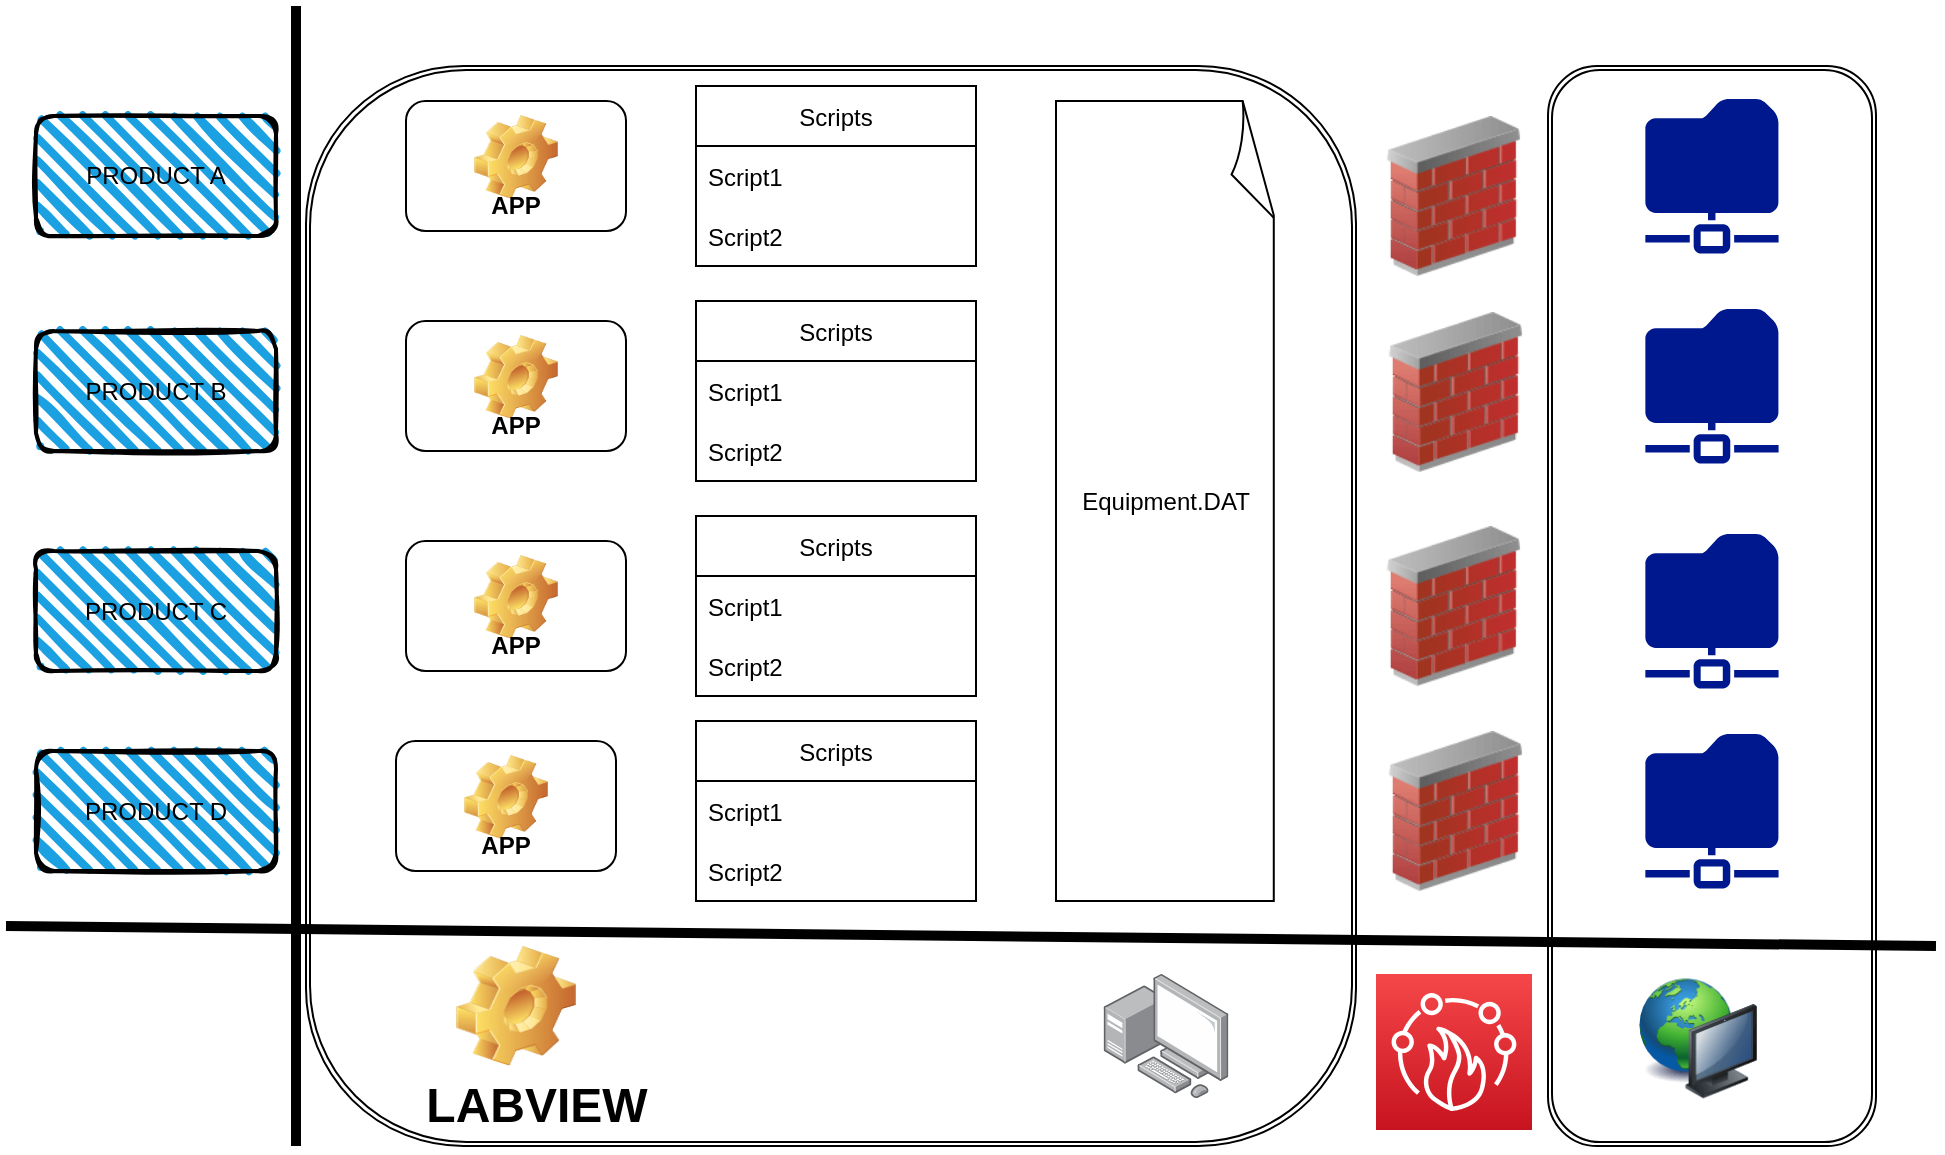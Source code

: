 <mxfile version="15.7.3" type="device" pages="3"><diagram id="Lo6kWkdv7u5jsa_eIWUt" name="old"><mxGraphModel dx="1106" dy="797" grid="1" gridSize="10" guides="1" tooltips="1" connect="1" arrows="1" fold="1" page="1" pageScale="1" pageWidth="1100" pageHeight="850" math="0" shadow="0"><root><mxCell id="0"/><mxCell id="1" parent="0"/><mxCell id="Q5CEHf9SzJDwiqiV2Y8_-23" value="" style="shape=ext;double=1;rounded=1;whiteSpace=wrap;html=1;" parent="1" vertex="1"><mxGeometry x="185" y="160" width="525" height="540" as="geometry"/></mxCell><mxCell id="Q5CEHf9SzJDwiqiV2Y8_-1" value="Scripts" style="swimlane;fontStyle=0;childLayout=stackLayout;horizontal=1;startSize=30;horizontalStack=0;resizeParent=1;resizeParentMax=0;resizeLast=0;collapsible=1;marginBottom=0;" parent="1" vertex="1"><mxGeometry x="380" y="170" width="140" height="90" as="geometry"/></mxCell><mxCell id="Q5CEHf9SzJDwiqiV2Y8_-3" value="Script1" style="text;strokeColor=none;fillColor=none;align=left;verticalAlign=middle;spacingLeft=4;spacingRight=4;overflow=hidden;points=[[0,0.5],[1,0.5]];portConstraint=eastwest;rotatable=0;" parent="Q5CEHf9SzJDwiqiV2Y8_-1" vertex="1"><mxGeometry y="30" width="140" height="30" as="geometry"/></mxCell><mxCell id="Q5CEHf9SzJDwiqiV2Y8_-4" value="Script2" style="text;strokeColor=none;fillColor=none;align=left;verticalAlign=middle;spacingLeft=4;spacingRight=4;overflow=hidden;points=[[0,0.5],[1,0.5]];portConstraint=eastwest;rotatable=0;" parent="Q5CEHf9SzJDwiqiV2Y8_-1" vertex="1"><mxGeometry y="60" width="140" height="30" as="geometry"/></mxCell><mxCell id="Q5CEHf9SzJDwiqiV2Y8_-5" value="PRODUCT A" style="rounded=1;whiteSpace=wrap;html=1;strokeWidth=2;fillWeight=4;hachureGap=8;hachureAngle=45;fillColor=#1ba1e2;sketch=1;" parent="1" vertex="1"><mxGeometry x="50" y="185" width="120" height="60" as="geometry"/></mxCell><mxCell id="Q5CEHf9SzJDwiqiV2Y8_-6" value="PRODUCT B" style="rounded=1;whiteSpace=wrap;html=1;strokeWidth=2;fillWeight=4;hachureGap=8;hachureAngle=45;fillColor=#1ba1e2;sketch=1;" parent="1" vertex="1"><mxGeometry x="50" y="292.5" width="120" height="60" as="geometry"/></mxCell><mxCell id="Q5CEHf9SzJDwiqiV2Y8_-7" value="PRODUCT C" style="rounded=1;whiteSpace=wrap;html=1;strokeWidth=2;fillWeight=4;hachureGap=8;hachureAngle=45;fillColor=#1ba1e2;sketch=1;" parent="1" vertex="1"><mxGeometry x="50" y="402.5" width="120" height="60" as="geometry"/></mxCell><mxCell id="Q5CEHf9SzJDwiqiV2Y8_-8" value="PRODUCT D" style="rounded=1;whiteSpace=wrap;html=1;strokeWidth=2;fillWeight=4;hachureGap=8;hachureAngle=45;fillColor=#1ba1e2;sketch=1;" parent="1" vertex="1"><mxGeometry x="50" y="502.5" width="120" height="60" as="geometry"/></mxCell><mxCell id="Q5CEHf9SzJDwiqiV2Y8_-9" value="APP" style="label;whiteSpace=wrap;html=1;align=center;verticalAlign=bottom;spacingLeft=0;spacingBottom=4;imageAlign=center;imageVerticalAlign=top;image=img/clipart/Gear_128x128.png" parent="1" vertex="1"><mxGeometry x="235" y="177.5" width="110" height="65" as="geometry"/></mxCell><mxCell id="Q5CEHf9SzJDwiqiV2Y8_-10" value="APP" style="label;whiteSpace=wrap;html=1;align=center;verticalAlign=bottom;spacingLeft=0;spacingBottom=4;imageAlign=center;imageVerticalAlign=top;image=img/clipart/Gear_128x128.png" parent="1" vertex="1"><mxGeometry x="235" y="287.5" width="110" height="65" as="geometry"/></mxCell><mxCell id="Q5CEHf9SzJDwiqiV2Y8_-11" value="APP" style="label;whiteSpace=wrap;html=1;align=center;verticalAlign=bottom;spacingLeft=0;spacingBottom=4;imageAlign=center;imageVerticalAlign=top;image=img/clipart/Gear_128x128.png" parent="1" vertex="1"><mxGeometry x="235" y="397.5" width="110" height="65" as="geometry"/></mxCell><mxCell id="Q5CEHf9SzJDwiqiV2Y8_-12" value="APP" style="label;whiteSpace=wrap;html=1;align=center;verticalAlign=bottom;spacingLeft=0;spacingBottom=4;imageAlign=center;imageVerticalAlign=top;image=img/clipart/Gear_128x128.png" parent="1" vertex="1"><mxGeometry x="230" y="497.5" width="110" height="65" as="geometry"/></mxCell><mxCell id="Q5CEHf9SzJDwiqiV2Y8_-13" value="Scripts" style="swimlane;fontStyle=0;childLayout=stackLayout;horizontal=1;startSize=30;horizontalStack=0;resizeParent=1;resizeParentMax=0;resizeLast=0;collapsible=1;marginBottom=0;" parent="1" vertex="1"><mxGeometry x="380" y="277.5" width="140" height="90" as="geometry"/></mxCell><mxCell id="Q5CEHf9SzJDwiqiV2Y8_-14" value="Script1" style="text;strokeColor=none;fillColor=none;align=left;verticalAlign=middle;spacingLeft=4;spacingRight=4;overflow=hidden;points=[[0,0.5],[1,0.5]];portConstraint=eastwest;rotatable=0;" parent="Q5CEHf9SzJDwiqiV2Y8_-13" vertex="1"><mxGeometry y="30" width="140" height="30" as="geometry"/></mxCell><mxCell id="Q5CEHf9SzJDwiqiV2Y8_-15" value="Script2" style="text;strokeColor=none;fillColor=none;align=left;verticalAlign=middle;spacingLeft=4;spacingRight=4;overflow=hidden;points=[[0,0.5],[1,0.5]];portConstraint=eastwest;rotatable=0;" parent="Q5CEHf9SzJDwiqiV2Y8_-13" vertex="1"><mxGeometry y="60" width="140" height="30" as="geometry"/></mxCell><mxCell id="Q5CEHf9SzJDwiqiV2Y8_-16" value="Scripts" style="swimlane;fontStyle=0;childLayout=stackLayout;horizontal=1;startSize=30;horizontalStack=0;resizeParent=1;resizeParentMax=0;resizeLast=0;collapsible=1;marginBottom=0;" parent="1" vertex="1"><mxGeometry x="380" y="385" width="140" height="90" as="geometry"/></mxCell><mxCell id="Q5CEHf9SzJDwiqiV2Y8_-17" value="Script1" style="text;strokeColor=none;fillColor=none;align=left;verticalAlign=middle;spacingLeft=4;spacingRight=4;overflow=hidden;points=[[0,0.5],[1,0.5]];portConstraint=eastwest;rotatable=0;" parent="Q5CEHf9SzJDwiqiV2Y8_-16" vertex="1"><mxGeometry y="30" width="140" height="30" as="geometry"/></mxCell><mxCell id="Q5CEHf9SzJDwiqiV2Y8_-18" value="Script2" style="text;strokeColor=none;fillColor=none;align=left;verticalAlign=middle;spacingLeft=4;spacingRight=4;overflow=hidden;points=[[0,0.5],[1,0.5]];portConstraint=eastwest;rotatable=0;" parent="Q5CEHf9SzJDwiqiV2Y8_-16" vertex="1"><mxGeometry y="60" width="140" height="30" as="geometry"/></mxCell><mxCell id="Q5CEHf9SzJDwiqiV2Y8_-19" value="Scripts" style="swimlane;fontStyle=0;childLayout=stackLayout;horizontal=1;startSize=30;horizontalStack=0;resizeParent=1;resizeParentMax=0;resizeLast=0;collapsible=1;marginBottom=0;" parent="1" vertex="1"><mxGeometry x="380" y="487.5" width="140" height="90" as="geometry"/></mxCell><mxCell id="Q5CEHf9SzJDwiqiV2Y8_-20" value="Script1" style="text;strokeColor=none;fillColor=none;align=left;verticalAlign=middle;spacingLeft=4;spacingRight=4;overflow=hidden;points=[[0,0.5],[1,0.5]];portConstraint=eastwest;rotatable=0;" parent="Q5CEHf9SzJDwiqiV2Y8_-19" vertex="1"><mxGeometry y="30" width="140" height="30" as="geometry"/></mxCell><mxCell id="Q5CEHf9SzJDwiqiV2Y8_-21" value="Script2" style="text;strokeColor=none;fillColor=none;align=left;verticalAlign=middle;spacingLeft=4;spacingRight=4;overflow=hidden;points=[[0,0.5],[1,0.5]];portConstraint=eastwest;rotatable=0;" parent="Q5CEHf9SzJDwiqiV2Y8_-19" vertex="1"><mxGeometry y="60" width="140" height="30" as="geometry"/></mxCell><mxCell id="Q5CEHf9SzJDwiqiV2Y8_-22" value="" style="shape=image;html=1;verticalLabelPosition=bottom;verticalAlign=top;imageAspect=0;image=img/clipart/Gear_128x128.png" parent="1" vertex="1"><mxGeometry x="260" y="600" width="60" height="60" as="geometry"/></mxCell><mxCell id="Q5CEHf9SzJDwiqiV2Y8_-24" value="LABVIEW" style="text;strokeColor=none;fillColor=none;html=1;fontSize=24;fontStyle=1;verticalAlign=middle;align=center;" parent="1" vertex="1"><mxGeometry x="250" y="660" width="100" height="40" as="geometry"/></mxCell><mxCell id="Q5CEHf9SzJDwiqiV2Y8_-25" value="Equipment.DAT" style="whiteSpace=wrap;html=1;shape=mxgraph.basic.document" parent="1" vertex="1"><mxGeometry x="560" y="177.5" width="110" height="400" as="geometry"/></mxCell><mxCell id="Q5CEHf9SzJDwiqiV2Y8_-26" value="" style="points=[];aspect=fixed;html=1;align=center;shadow=0;dashed=0;image;image=img/lib/allied_telesis/computer_and_terminals/Personal_Computer_with_Server.svg;" parent="1" vertex="1"><mxGeometry x="583.8" y="613.8" width="62.4" height="62.4" as="geometry"/></mxCell><mxCell id="Q5CEHf9SzJDwiqiV2Y8_-28" value="" style="shape=image;html=1;verticalAlign=top;verticalLabelPosition=bottom;labelBackgroundColor=#ffffff;imageAspect=0;aspect=fixed;image=https://cdn1.iconfinder.com/data/icons/Momentum_GlossyEntireSet/32/c.png" parent="1" vertex="1"><mxGeometry x="420" y="605" width="80" height="80" as="geometry"/></mxCell><mxCell id="Q5CEHf9SzJDwiqiV2Y8_-31" value="" style="shape=ext;double=1;rounded=1;whiteSpace=wrap;html=1;" parent="1" vertex="1"><mxGeometry x="806" y="160" width="164" height="540" as="geometry"/></mxCell><mxCell id="Q5CEHf9SzJDwiqiV2Y8_-29" value="" style="endArrow=none;html=1;rounded=0;strokeWidth=5;" parent="1" edge="1"><mxGeometry width="50" height="50" relative="1" as="geometry"><mxPoint x="35" y="590" as="sourcePoint"/><mxPoint x="1000" y="600" as="targetPoint"/></mxGeometry></mxCell><mxCell id="Q5CEHf9SzJDwiqiV2Y8_-34" value="" style="image;html=1;image=img/lib/clip_art/networking/Firewall_02_128x128.png" parent="1" vertex="1"><mxGeometry x="719" y="185" width="80" height="80" as="geometry"/></mxCell><mxCell id="Q5CEHf9SzJDwiqiV2Y8_-35" value="" style="image;html=1;image=img/lib/clip_art/networking/Firewall_02_128x128.png" parent="1" vertex="1"><mxGeometry x="720" y="283" width="80" height="80" as="geometry"/></mxCell><mxCell id="Q5CEHf9SzJDwiqiV2Y8_-36" value="" style="image;html=1;image=img/lib/clip_art/networking/Firewall_02_128x128.png" parent="1" vertex="1"><mxGeometry x="719" y="390" width="80" height="80" as="geometry"/></mxCell><mxCell id="Q5CEHf9SzJDwiqiV2Y8_-37" value="" style="image;html=1;image=img/lib/clip_art/networking/Firewall_02_128x128.png" parent="1" vertex="1"><mxGeometry x="720" y="492.5" width="80" height="80" as="geometry"/></mxCell><mxCell id="Q5CEHf9SzJDwiqiV2Y8_-41" value="" style="sketch=0;aspect=fixed;pointerEvents=1;shadow=0;dashed=0;html=1;strokeColor=none;labelPosition=center;verticalLabelPosition=bottom;verticalAlign=top;align=center;fillColor=#00188D;shape=mxgraph.mscae.enterprise.shared_folder" parent="1" vertex="1"><mxGeometry x="854.68" y="493.75" width="66.65" height="77.5" as="geometry"/></mxCell><mxCell id="Q5CEHf9SzJDwiqiV2Y8_-42" value="" style="image;html=1;image=img/lib/clip_art/computers/Network_128x128.png" parent="1" vertex="1"><mxGeometry x="850" y="616.2" width="62" height="60" as="geometry"/></mxCell><mxCell id="Q5CEHf9SzJDwiqiV2Y8_-43" value="" style="sketch=0;points=[[0,0,0],[0.25,0,0],[0.5,0,0],[0.75,0,0],[1,0,0],[0,1,0],[0.25,1,0],[0.5,1,0],[0.75,1,0],[1,1,0],[0,0.25,0],[0,0.5,0],[0,0.75,0],[1,0.25,0],[1,0.5,0],[1,0.75,0]];outlineConnect=0;fontColor=#232F3E;gradientColor=#F54749;gradientDirection=north;fillColor=#C7131F;strokeColor=#ffffff;dashed=0;verticalLabelPosition=bottom;verticalAlign=top;align=center;html=1;fontSize=12;fontStyle=0;aspect=fixed;shape=mxgraph.aws4.resourceIcon;resIcon=mxgraph.aws4.firewall_manager;" parent="1" vertex="1"><mxGeometry x="720" y="614" width="78" height="78" as="geometry"/></mxCell><mxCell id="Q5CEHf9SzJDwiqiV2Y8_-45" value="" style="sketch=0;aspect=fixed;pointerEvents=1;shadow=0;dashed=0;html=1;strokeColor=none;labelPosition=center;verticalLabelPosition=bottom;verticalAlign=top;align=center;fillColor=#00188D;shape=mxgraph.mscae.enterprise.shared_folder" parent="1" vertex="1"><mxGeometry x="854.68" y="393.75" width="66.65" height="77.5" as="geometry"/></mxCell><mxCell id="Q5CEHf9SzJDwiqiV2Y8_-46" value="" style="sketch=0;aspect=fixed;pointerEvents=1;shadow=0;dashed=0;html=1;strokeColor=none;labelPosition=center;verticalLabelPosition=bottom;verticalAlign=top;align=center;fillColor=#00188D;shape=mxgraph.mscae.enterprise.shared_folder" parent="1" vertex="1"><mxGeometry x="854.68" y="281.25" width="66.65" height="77.5" as="geometry"/></mxCell><mxCell id="Q5CEHf9SzJDwiqiV2Y8_-47" value="" style="sketch=0;aspect=fixed;pointerEvents=1;shadow=0;dashed=0;html=1;strokeColor=none;labelPosition=center;verticalLabelPosition=bottom;verticalAlign=top;align=center;fillColor=#00188D;shape=mxgraph.mscae.enterprise.shared_folder" parent="1" vertex="1"><mxGeometry x="854.68" y="176.25" width="66.65" height="77.5" as="geometry"/></mxCell><mxCell id="Q5CEHf9SzJDwiqiV2Y8_-48" value="" style="endArrow=none;html=1;rounded=0;strokeWidth=5;" parent="1" edge="1"><mxGeometry width="50" height="50" relative="1" as="geometry"><mxPoint x="180" y="130" as="sourcePoint"/><mxPoint x="180" y="700" as="targetPoint"/></mxGeometry></mxCell></root></mxGraphModel></diagram><diagram id="KjRBHpJkbM8rJTUdhvSx" name="new"><mxGraphModel dx="1106" dy="797" grid="1" gridSize="10" guides="1" tooltips="1" connect="1" arrows="1" fold="1" page="1" pageScale="1" pageWidth="850" pageHeight="1100" math="0" shadow="0"><root><mxCell id="rdoBa9_0K7WaiQAYCUYt-0"/><mxCell id="rdoBa9_0K7WaiQAYCUYt-1" parent="rdoBa9_0K7WaiQAYCUYt-0"/><mxCell id="KGPx1n6l2Un0r-Wh-uUs-0" value="" style="shape=ext;double=1;rounded=1;whiteSpace=wrap;html=1;" parent="rdoBa9_0K7WaiQAYCUYt-1" vertex="1"><mxGeometry x="40" y="40" width="760" height="480" as="geometry"/></mxCell><mxCell id="KGPx1n6l2Un0r-Wh-uUs-2" value="&lt;font style=&quot;font-size: 19px&quot;&gt;database&lt;/font&gt;" style="strokeWidth=2;html=1;shape=mxgraph.flowchart.database;whiteSpace=wrap;" parent="rdoBa9_0K7WaiQAYCUYt-1" vertex="1"><mxGeometry x="190" y="400" width="460" height="90" as="geometry"/></mxCell><mxCell id="KGPx1n6l2Un0r-Wh-uUs-6" value="" style="shape=flexArrow;endArrow=classic;html=1;rounded=0;fontSize=19;exitX=0.5;exitY=0;exitDx=0;exitDy=0;exitPerimeter=0;" parent="rdoBa9_0K7WaiQAYCUYt-1" source="KGPx1n6l2Un0r-Wh-uUs-2" target="KGPx1n6l2Un0r-Wh-uUs-17" edge="1"><mxGeometry width="50" height="50" relative="1" as="geometry"><mxPoint x="350" y="440" as="sourcePoint"/><mxPoint x="418" y="350" as="targetPoint"/></mxGeometry></mxCell><mxCell id="KGPx1n6l2Un0r-Wh-uUs-9" value="GET" style="edgeLabel;html=1;align=center;verticalAlign=middle;resizable=0;points=[];fontSize=19;" parent="KGPx1n6l2Un0r-Wh-uUs-6" vertex="1" connectable="0"><mxGeometry x="-0.101" y="2" relative="1" as="geometry"><mxPoint as="offset"/></mxGeometry></mxCell><mxCell id="KGPx1n6l2Un0r-Wh-uUs-7" value="" style="shape=flexArrow;endArrow=classic;html=1;rounded=0;fontSize=19;entryX=0;entryY=0.15;entryDx=0;entryDy=0;entryPerimeter=0;startArrow=block;" parent="rdoBa9_0K7WaiQAYCUYt-1" source="KGPx1n6l2Un0r-Wh-uUs-13" target="KGPx1n6l2Un0r-Wh-uUs-2" edge="1"><mxGeometry width="50" height="50" relative="1" as="geometry"><mxPoint x="246.964" y="350" as="sourcePoint"/><mxPoint x="200" y="380" as="targetPoint"/></mxGeometry></mxCell><mxCell id="KGPx1n6l2Un0r-Wh-uUs-8" value="SET UP" style="edgeLabel;html=1;align=center;verticalAlign=middle;resizable=0;points=[];fontSize=19;" parent="KGPx1n6l2Un0r-Wh-uUs-7" vertex="1" connectable="0"><mxGeometry x="0.041" y="1" relative="1" as="geometry"><mxPoint as="offset"/></mxGeometry></mxCell><mxCell id="KGPx1n6l2Un0r-Wh-uUs-10" value="" style="shape=flexArrow;endArrow=classic;startArrow=classic;html=1;rounded=0;fontSize=19;exitX=1;exitY=0.15;exitDx=0;exitDy=0;exitPerimeter=0;" parent="rdoBa9_0K7WaiQAYCUYt-1" source="KGPx1n6l2Un0r-Wh-uUs-2" target="KGPx1n6l2Un0r-Wh-uUs-21" edge="1"><mxGeometry width="100" height="100" relative="1" as="geometry"><mxPoint x="530" y="460" as="sourcePoint"/><mxPoint x="589.464" y="350" as="targetPoint"/></mxGeometry></mxCell><mxCell id="KGPx1n6l2Un0r-Wh-uUs-11" value="GET/POST" style="edgeLabel;html=1;align=center;verticalAlign=middle;resizable=0;points=[];fontSize=19;" parent="KGPx1n6l2Un0r-Wh-uUs-10" vertex="1" connectable="0"><mxGeometry x="-0.042" y="1" relative="1" as="geometry"><mxPoint as="offset"/></mxGeometry></mxCell><mxCell id="KGPx1n6l2Un0r-Wh-uUs-12" value="&lt;font size=&quot;1&quot;&gt;&lt;b style=&quot;font-size: 24px&quot;&gt;KTestServer&lt;/b&gt;&lt;/font&gt;" style="shape=ext;margin=3;double=1;whiteSpace=wrap;html=1;align=center;fontSize=19;" parent="rdoBa9_0K7WaiQAYCUYt-1" vertex="1"><mxGeometry x="295" y="60" width="250" height="65" as="geometry"/></mxCell><mxCell id="KGPx1n6l2Un0r-Wh-uUs-13" value="KTestAdmin" style="swimlane;fontStyle=1;childLayout=stackLayout;horizontal=1;startSize=30;horizontalStack=0;resizeParent=1;resizeParentMax=0;resizeLast=0;collapsible=1;marginBottom=0;fontSize=24;fontFamily=Courier New;" parent="rdoBa9_0K7WaiQAYCUYt-1" vertex="1"><mxGeometry x="85" y="150" width="210" height="120" as="geometry"/></mxCell><mxCell id="4jwJrqelidtybqn6X0Bo-0" value="users" style="text;strokeColor=none;fillColor=none;align=left;verticalAlign=middle;spacingLeft=4;spacingRight=4;overflow=hidden;points=[[0,0.5],[1,0.5]];portConstraint=eastwest;rotatable=0;fontSize=24;" parent="KGPx1n6l2Un0r-Wh-uUs-13" vertex="1"><mxGeometry y="30" width="210" height="30" as="geometry"/></mxCell><mxCell id="KGPx1n6l2Un0r-Wh-uUs-14" value="groups" style="text;strokeColor=none;fillColor=none;align=left;verticalAlign=middle;spacingLeft=4;spacingRight=4;overflow=hidden;points=[[0,0.5],[1,0.5]];portConstraint=eastwest;rotatable=0;fontSize=24;" parent="KGPx1n6l2Un0r-Wh-uUs-13" vertex="1"><mxGeometry y="60" width="210" height="30" as="geometry"/></mxCell><mxCell id="KGPx1n6l2Un0r-Wh-uUs-16" value="models" style="text;strokeColor=none;fillColor=none;align=left;verticalAlign=middle;spacingLeft=4;spacingRight=4;overflow=hidden;points=[[0,0.5],[1,0.5]];portConstraint=eastwest;rotatable=0;fontSize=24;" parent="KGPx1n6l2Un0r-Wh-uUs-13" vertex="1"><mxGeometry y="90" width="210" height="30" as="geometry"/></mxCell><mxCell id="KGPx1n6l2Un0r-Wh-uUs-17" value="KTestUI" style="swimlane;fontStyle=1;childLayout=stackLayout;horizontal=1;startSize=30;horizontalStack=0;resizeParent=1;resizeParentMax=0;resizeLast=0;collapsible=1;marginBottom=0;fontSize=24;fontFamily=Courier New;" parent="rdoBa9_0K7WaiQAYCUYt-1" vertex="1"><mxGeometry x="315" y="150" width="210" height="120" as="geometry"/></mxCell><mxCell id="KGPx1n6l2Un0r-Wh-uUs-18" value="forms" style="text;strokeColor=none;fillColor=none;align=left;verticalAlign=middle;spacingLeft=4;spacingRight=4;overflow=hidden;points=[[0,0.5],[1,0.5]];portConstraint=eastwest;rotatable=0;fontSize=24;" parent="KGPx1n6l2Un0r-Wh-uUs-17" vertex="1"><mxGeometry y="30" width="210" height="30" as="geometry"/></mxCell><mxCell id="BJRJfmCzRhOWbk4Jqizy-0" value="csrf" style="text;strokeColor=none;fillColor=none;align=left;verticalAlign=middle;spacingLeft=4;spacingRight=4;overflow=hidden;points=[[0,0.5],[1,0.5]];portConstraint=eastwest;rotatable=0;fontSize=24;" vertex="1" parent="KGPx1n6l2Un0r-Wh-uUs-17"><mxGeometry y="60" width="210" height="30" as="geometry"/></mxCell><mxCell id="KGPx1n6l2Un0r-Wh-uUs-27" value="ajax/vue" style="text;strokeColor=none;fillColor=none;align=left;verticalAlign=middle;spacingLeft=4;spacingRight=4;overflow=hidden;points=[[0,0.5],[1,0.5]];portConstraint=eastwest;rotatable=0;fontSize=24;" parent="KGPx1n6l2Un0r-Wh-uUs-17" vertex="1"><mxGeometry y="90" width="210" height="30" as="geometry"/></mxCell><mxCell id="KGPx1n6l2Un0r-Wh-uUs-21" value="KTestAPI" style="swimlane;fontStyle=1;childLayout=stackLayout;horizontal=1;startSize=30;horizontalStack=0;resizeParent=1;resizeParentMax=0;resizeLast=0;collapsible=1;marginBottom=0;fontSize=24;fontFamily=Courier New;" parent="rdoBa9_0K7WaiQAYCUYt-1" vertex="1"><mxGeometry x="545" y="150" width="210" height="120" as="geometry"/></mxCell><mxCell id="KGPx1n6l2Un0r-Wh-uUs-22" value="serializers" style="text;strokeColor=none;fillColor=none;align=left;verticalAlign=middle;spacingLeft=4;spacingRight=4;overflow=hidden;points=[[0,0.5],[1,0.5]];portConstraint=eastwest;rotatable=0;fontSize=24;" parent="KGPx1n6l2Un0r-Wh-uUs-21" vertex="1"><mxGeometry y="30" width="210" height="30" as="geometry"/></mxCell><mxCell id="KGPx1n6l2Un0r-Wh-uUs-23" value="restframework" style="text;strokeColor=none;fillColor=none;align=left;verticalAlign=middle;spacingLeft=4;spacingRight=4;overflow=hidden;points=[[0,0.5],[1,0.5]];portConstraint=eastwest;rotatable=0;fontSize=24;" parent="KGPx1n6l2Un0r-Wh-uUs-21" vertex="1"><mxGeometry y="60" width="210" height="30" as="geometry"/></mxCell><mxCell id="KGPx1n6l2Un0r-Wh-uUs-24" value="token auth" style="text;strokeColor=none;fillColor=none;align=left;verticalAlign=middle;spacingLeft=4;spacingRight=4;overflow=hidden;points=[[0,0.5],[1,0.5]];portConstraint=eastwest;rotatable=0;fontSize=24;" parent="KGPx1n6l2Un0r-Wh-uUs-21" vertex="1"><mxGeometry y="90" width="210" height="30" as="geometry"/></mxCell><mxCell id="KGPx1n6l2Un0r-Wh-uUs-25" value="" style="shape=ext;double=1;rounded=1;whiteSpace=wrap;html=1;" parent="rdoBa9_0K7WaiQAYCUYt-1" vertex="1"><mxGeometry x="35" y="670" width="760" height="290" as="geometry"/></mxCell><mxCell id="KGPx1n6l2Un0r-Wh-uUs-26" value="&lt;font size=&quot;1&quot;&gt;&lt;b style=&quot;font-size: 24px&quot;&gt;KTestStation&lt;/b&gt;&lt;/font&gt;" style="shape=ext;margin=3;double=1;whiteSpace=wrap;html=1;align=center;fontSize=19;" parent="rdoBa9_0K7WaiQAYCUYt-1" vertex="1"><mxGeometry x="290" y="689" width="250" height="65" as="geometry"/></mxCell><mxCell id="BJRJfmCzRhOWbk4Jqizy-2" value="Session" style="swimlane;fontStyle=0;childLayout=stackLayout;horizontal=1;startSize=30;horizontalStack=0;resizeParent=1;resizeParentMax=0;resizeLast=0;collapsible=1;marginBottom=0;" vertex="1" parent="rdoBa9_0K7WaiQAYCUYt-1"><mxGeometry x="60" y="754" width="140" height="180" as="geometry"/></mxCell><mxCell id="BJRJfmCzRhOWbk4Jqizy-3" value="token" style="text;strokeColor=none;fillColor=none;align=left;verticalAlign=middle;spacingLeft=4;spacingRight=4;overflow=hidden;points=[[0,0.5],[1,0.5]];portConstraint=eastwest;rotatable=0;" vertex="1" parent="BJRJfmCzRhOWbk4Jqizy-2"><mxGeometry y="30" width="140" height="30" as="geometry"/></mxCell><mxCell id="BJRJfmCzRhOWbk4Jqizy-4" value="user" style="text;strokeColor=none;fillColor=none;align=left;verticalAlign=middle;spacingLeft=4;spacingRight=4;overflow=hidden;points=[[0,0.5],[1,0.5]];portConstraint=eastwest;rotatable=0;" vertex="1" parent="BJRJfmCzRhOWbk4Jqizy-2"><mxGeometry y="60" width="140" height="30" as="geometry"/></mxCell><mxCell id="BJRJfmCzRhOWbk4Jqizy-5" value="station" style="text;strokeColor=none;fillColor=none;align=left;verticalAlign=middle;spacingLeft=4;spacingRight=4;overflow=hidden;points=[[0,0.5],[1,0.5]];portConstraint=eastwest;rotatable=0;" vertex="1" parent="BJRJfmCzRhOWbk4Jqizy-2"><mxGeometry y="90" width="140" height="30" as="geometry"/></mxCell><mxCell id="BJRJfmCzRhOWbk4Jqizy-6" value="product" style="text;strokeColor=none;fillColor=none;align=left;verticalAlign=middle;spacingLeft=4;spacingRight=4;overflow=hidden;points=[[0,0.5],[1,0.5]];portConstraint=eastwest;rotatable=0;" vertex="1" parent="BJRJfmCzRhOWbk4Jqizy-2"><mxGeometry y="120" width="140" height="30" as="geometry"/></mxCell><mxCell id="BJRJfmCzRhOWbk4Jqizy-7" value="model" style="text;strokeColor=none;fillColor=none;align=left;verticalAlign=middle;spacingLeft=4;spacingRight=4;overflow=hidden;points=[[0,0.5],[1,0.5]];portConstraint=eastwest;rotatable=0;" vertex="1" parent="BJRJfmCzRhOWbk4Jqizy-2"><mxGeometry y="150" width="140" height="30" as="geometry"/></mxCell><mxCell id="BJRJfmCzRhOWbk4Jqizy-8" value="" style="curved=1;endArrow=classic;html=1;rounded=0;" edge="1" parent="rdoBa9_0K7WaiQAYCUYt-1" source="BJRJfmCzRhOWbk4Jqizy-5"><mxGeometry width="50" height="50" relative="1" as="geometry"><mxPoint x="330" y="880" as="sourcePoint"/><mxPoint x="380" y="820" as="targetPoint"/><Array as="points"><mxPoint x="380" y="880"/><mxPoint x="330" y="830"/></Array></mxGeometry></mxCell><mxCell id="BJRJfmCzRhOWbk4Jqizy-13" value="" style="curved=1;endArrow=classic;html=1;rounded=0;exitX=1;exitY=0.5;exitDx=0;exitDy=0;" edge="1" parent="rdoBa9_0K7WaiQAYCUYt-1" source="BJRJfmCzRhOWbk4Jqizy-7"><mxGeometry width="50" height="50" relative="1" as="geometry"><mxPoint x="300" y="940" as="sourcePoint"/><mxPoint x="350" y="890" as="targetPoint"/><Array as="points"><mxPoint x="350" y="940"/><mxPoint x="300" y="890"/></Array></mxGeometry></mxCell></root></mxGraphModel></diagram><diagram id="YzOAGfcz1Hu5de7A9Lxu" name="database"><mxGraphModel dx="2206" dy="797" grid="1" gridSize="10" guides="1" tooltips="1" connect="1" arrows="1" fold="1" page="1" pageScale="1" pageWidth="1100" pageHeight="850" math="0" shadow="0"><root><mxCell id="CWRmLm8IVa2pCbCnNMHz-0"/><mxCell id="CWRmLm8IVa2pCbCnNMHz-1" parent="CWRmLm8IVa2pCbCnNMHz-0"/><mxCell id="CWRmLm8IVa2pCbCnNMHz-2" value="&lt;span style=&quot;color: rgba(0, 0, 0, 0); font-family: monospace; font-size: 0px; font-style: normal; font-weight: normal; letter-spacing: normal; text-indent: 0px; text-transform: none; word-spacing: 0px; background-color: rgb(248, 249, 250); text-decoration: none; display: inline; float: none;&quot;&gt;%3CmxGraphModel%3E%3Croot%3E%3CmxCell%20id%3D%220%22%2F%3E%3CmxCell%20id%3D%221%22%20parent%3D%220%22%2F%3E%3CmxCell%20id%3D%222%22%20value%3D%22Power%20Supply%22%20style%3D%22swimlane%3BfontStyle%3D0%3BchildLayout%3DstackLayout%3Bhorizontal%3D1%3BstartSize%3D30%3BhorizontalStack%3D0%3BresizeParent%3D1%3BresizeParentMax%3D0%3BresizeLast%3D0%3Bcollapsible%3D1%3BmarginBottom%3D0%3B%22%20vertex%3D%221%22%20parent%3D%221%22%3E%3CmxGeometry%20x%3D%22666%22%20y%3D%221370%22%20width%3D%22140%22%20height%3D%22150%22%20as%3D%22geometry%22%2F%3E%3C%2FmxCell%3E%3CmxCell%20id%3D%223%22%20value%3D%22id%22%20style%3D%22text%3BstrokeColor%3Dnone%3BfillColor%3Dnone%3Balign%3Dleft%3BverticalAlign%3Dmiddle%3BspacingLeft%3D4%3BspacingRight%3D4%3Boverflow%3Dhidden%3Bpoints%3D%5B%5B0%2C0.5%5D%2C%5B1%2C0.5%5D%5D%3BportConstraint%3Deastwest%3Brotatable%3D0%3B%22%20vertex%3D%221%22%20parent%3D%222%22%3E%3CmxGeometry%20y%3D%2230%22%20width%3D%22140%22%20height%3D%2230%22%20as%3D%22geometry%22%2F%3E%3C%2FmxCell%3E%3CmxCell%20id%3D%224%22%20value%3D%22name%22%20style%3D%22text%3BstrokeColor%3Dnone%3BfillColor%3Dnone%3Balign%3Dleft%3BverticalAlign%3Dmiddle%3BspacingLeft%3D4%3BspacingRight%3D4%3Boverflow%3Dhidden%3Bpoints%3D%5B%5B0%2C0.5%5D%2C%5B1%2C0.5%5D%5D%3BportConstraint%3Deastwest%3Brotatable%3D0%3B%22%20vertex%3D%221%22%20parent%3D%222%22%3E%3CmxGeometry%20y%3D%2260%22%20width%3D%22140%22%20height%3D%2230%22%20as%3D%22geometry%22%2F%3E%3C%2FmxCell%3E%3CmxCell%20id%3D%225%22%20value%3D%22firstEntered%22%20style%3D%22text%3BstrokeColor%3Dnone%3BfillColor%3Dnone%3Balign%3Dleft%3BverticalAlign%3Dmiddle%3BspacingLeft%3D4%3BspacingRight%3D4%3Boverflow%3Dhidden%3Bpoints%3D%5B%5B0%2C0.5%5D%2C%5B1%2C0.5%5D%5D%3BportConstraint%3Deastwest%3Brotatable%3D0%3B%22%20vertex%3D%221%22%20parent%3D%222%22%3E%3CmxGeometry%20y%3D%2290%22%20width%3D%22140%22%20height%3D%2230%22%20as%3D%22geometry%22%2F%3E%3C%2FmxCell%3E%3CmxCell%20id%3D%226%22%20value%3D%22lastModified%22%20style%3D%22text%3BstrokeColor%3Dnone%3BfillColor%3Dnone%3Balign%3Dleft%3BverticalAlign%3Dmiddle%3BspacingLeft%3D4%3BspacingRight%3D4%3Boverflow%3Dhidden%3Bpoints%3D%5B%5B0%2C0.5%5D%2C%5B1%2C0.5%5D%5D%3BportConstraint%3Deastwest%3Brotatable%3D0%3B%22%20vertex%3D%221%22%20parent%3D%222%22%3E%3CmxGeometry%20y%3D%22120%22%20width%3D%22140%22%20height%3D%2230%22%20as%3D%22geometry%22%2F%3E%3C%2FmxCell%3E%3CmxCell%20id%3D%227%22%20style%3D%22edgeStyle%3DorthogonalEdgeStyle%3Brounded%3D0%3BorthogonalLoop%3D1%3BjettySize%3Dauto%3Bhtml%3D1%3BentryX%3D1%3BentryY%3D0.5%3BentryDx%3D0%3BentryDy%3D0%3BstrokeWidth%3D5%3BfillColor%3D%23f8cecc%3BstrokeColor%3D%23b85450%3B%22%20edge%3D%221%22%20source%3D%228%22%20target%3D%224%22%20parent%3D%221%22%3E%3CmxGeometry%20relative%3D%221%22%20as%3D%22geometry%22%3E%3CArray%20as%3D%22points%22%3E%3CmxPoint%20x%3D%22843%22%20y%3D%221430%22%2F%3E%3CmxPoint%20x%3D%22843%22%20y%3D%221445%22%2F%3E%3C%2FArray%3E%3C%2FmxGeometry%3E%3C%2FmxCell%3E%3CmxCell%20id%3D%228%22%20value%3D%22Model%20Type%22%20style%3D%22swimlane%3BfontStyle%3D0%3BchildLayout%3DstackLayout%3Bhorizontal%3D1%3BstartSize%3D30%3BhorizontalStack%3D0%3BresizeParent%3D1%3BresizeParentMax%3D0%3BresizeLast%3D0%3Bcollapsible%3D1%3BmarginBottom%3D0%3B%22%20vertex%3D%221%22%20parent%3D%221%22%3E%3CmxGeometry%20x%3D%22885%22%20y%3D%221340%22%20width%3D%22140%22%20height%3D%22180%22%20as%3D%22geometry%22%2F%3E%3C%2FmxCell%3E%3CmxCell%20id%3D%229%22%20value%3D%22id%22%20style%3D%22text%3BstrokeColor%3Dnone%3BfillColor%3Dnone%3Balign%3Dleft%3BverticalAlign%3Dmiddle%3BspacingLeft%3D4%3BspacingRight%3D4%3Boverflow%3Dhidden%3Bpoints%3D%5B%5B0%2C0.5%5D%2C%5B1%2C0.5%5D%5D%3BportConstraint%3Deastwest%3Brotatable%3D0%3B%22%20vertex%3D%221%22%20parent%3D%228%22%3E%3CmxGeometry%20y%3D%2230%22%20width%3D%22140%22%20height%3D%2230%22%20as%3D%22geometry%22%2F%3E%3C%2FmxCell%3E%3CmxCell%20id%3D%2210%22%20value%3D%22maxVoltage%22%20style%3D%22text%3BstrokeColor%3Dnone%3BfillColor%3Dnone%3Balign%3Dleft%3BverticalAlign%3Dmiddle%3BspacingLeft%3D4%3BspacingRight%3D4%3Boverflow%3Dhidden%3Bpoints%3D%5B%5B0%2C0.5%5D%2C%5B1%2C0.5%5D%5D%3BportConstraint%3Deastwest%3Brotatable%3D0%3B%22%20vertex%3D%221%22%20parent%3D%228%22%3E%3CmxGeometry%20y%3D%2260%22%20width%3D%22140%22%20height%3D%2230%22%20as%3D%22geometry%22%2F%3E%3C%2FmxCell%3E%3CmxCell%20id%3D%2211%22%20value%3D%22maxCurrent%22%20style%3D%22text%3BstrokeColor%3Dnone%3BfillColor%3Dnone%3Balign%3Dleft%3BverticalAlign%3Dmiddle%3BspacingLeft%3D4%3BspacingRight%3D4%3Boverflow%3Dhidden%3Bpoints%3D%5B%5B0%2C0.5%5D%2C%5B1%2C0.5%5D%5D%3BportConstraint%3Deastwest%3Brotatable%3D0%3B%22%20vertex%3D%221%22%20parent%3D%228%22%3E%3CmxGeometry%20y%3D%2290%22%20width%3D%22140%22%20height%3D%2230%22%20as%3D%22geometry%22%2F%3E%3C%2FmxCell%3E%3CmxCell%20id%3D%2212%22%20value%3D%22firstEntered%22%20style%3D%22text%3BstrokeColor%3Dnone%3BfillColor%3Dnone%3Balign%3Dleft%3BverticalAlign%3Dmiddle%3BspacingLeft%3D4%3BspacingRight%3D4%3Boverflow%3Dhidden%3Bpoints%3D%5B%5B0%2C0.5%5D%2C%5B1%2C0.5%5D%5D%3BportConstraint%3Deastwest%3Brotatable%3D0%3B%22%20vertex%3D%221%22%20parent%3D%228%22%3E%3CmxGeometry%20y%3D%22120%22%20width%3D%22140%22%20height%3D%2230%22%20as%3D%22geometry%22%2F%3E%3C%2FmxCell%3E%3CmxCell%20id%3D%2213%22%20value%3D%22lastModified%22%20style%3D%22text%3BstrokeColor%3Dnone%3BfillColor%3Dnone%3Balign%3Dleft%3BverticalAlign%3Dmiddle%3BspacingLeft%3D4%3BspacingRight%3D4%3Boverflow%3Dhidden%3Bpoints%3D%5B%5B0%2C0.5%5D%2C%5B1%2C0.5%5D%5D%3BportConstraint%3Deastwest%3Brotatable%3D0%3B%22%20vertex%3D%221%22%20parent%3D%228%22%3E%3CmxGeometry%20y%3D%22150%22%20width%3D%22140%22%20height%3D%2230%22%20as%3D%22geometry%22%2F%3E%3C%2FmxCell%3E%3CmxCell%20id%3D%2214%22%20style%3D%22edgeStyle%3DorthogonalEdgeStyle%3Brounded%3D0%3BorthogonalLoop%3D1%3BjettySize%3Dauto%3Bhtml%3D1%3BfontSize%3D27%3BstrokeWidth%3D5%3BfillColor%3D%23f8cecc%3BstrokeColor%3D%23b85450%3B%22%20edge%3D%221%22%20source%3D%2215%22%20target%3D%2268%22%20parent%3D%221%22%3E%3CmxGeometry%20relative%3D%221%22%20as%3D%22geometry%22%2F%3E%3C%2FmxCell%3E%3CmxCell%20id%3D%2215%22%20value%3D%22Model%20Type%22%20style%3D%22swimlane%3BfontStyle%3D0%3BchildLayout%3DstackLayout%3Bhorizontal%3D1%3BstartSize%3D30%3BhorizontalStack%3D0%3BresizeParent%3D1%3BresizeParentMax%3D0%3BresizeLast%3D0%3Bcollapsible%3D1%3BmarginBottom%3D0%3B%22%20vertex%3D%221%22%20parent%3D%221%22%3E%3CmxGeometry%20x%3D%22885%22%20y%3D%221540%22%20width%3D%22140%22%20height%3D%22180%22%20as%3D%22geometry%22%2F%3E%3C%2FmxCell%3E%3CmxCell%20id%3D%2216%22%20value%3D%22id%22%20style%3D%22text%3BstrokeColor%3Dnone%3BfillColor%3Dnone%3Balign%3Dleft%3BverticalAlign%3Dmiddle%3BspacingLeft%3D4%3BspacingRight%3D4%3Boverflow%3Dhidden%3Bpoints%3D%5B%5B0%2C0.5%5D%2C%5B1%2C0.5%5D%5D%3BportConstraint%3Deastwest%3Brotatable%3D0%3B%22%20vertex%3D%221%22%20parent%3D%2215%22%3E%3CmxGeometry%20y%3D%2230%22%20width%3D%22140%22%20height%3D%2230%22%20as%3D%22geometry%22%2F%3E%3C%2FmxCell%3E%3CmxCell%20id%3D%2217%22%20value%3D%22maxVoltage%22%20style%3D%22text%3BstrokeColor%3Dnone%3BfillColor%3Dnone%3Balign%3Dleft%3BverticalAlign%3Dmiddle%3BspacingLeft%3D4%3BspacingRight%3D4%3Boverflow%3Dhidden%3Bpoints%3D%5B%5B0%2C0.5%5D%2C%5B1%2C0.5%5D%5D%3BportConstraint%3Deastwest%3Brotatable%3D0%3B%22%20vertex%3D%221%22%20parent%3D%2215%22%3E%3CmxGeometry%20y%3D%2260%22%20width%3D%22140%22%20height%3D%2230%22%20as%3D%22geometry%22%2F%3E%3C%2FmxCell%3E%3CmxCell%20id%3D%2218%22%20value%3D%22maxCurrent%22%20style%3D%22text%3BstrokeColor%3Dnone%3BfillColor%3Dnone%3Balign%3Dleft%3BverticalAlign%3Dmiddle%3BspacingLeft%3D4%3BspacingRight%3D4%3Boverflow%3Dhidden%3Bpoints%3D%5B%5B0%2C0.5%5D%2C%5B1%2C0.5%5D%5D%3BportConstraint%3Deastwest%3Brotatable%3D0%3B%22%20vertex%3D%221%22%20parent%3D%2215%22%3E%3CmxGeometry%20y%3D%2290%22%20width%3D%22140%22%20height%3D%2230%22%20as%3D%22geometry%22%2F%3E%3C%2FmxCell%3E%3CmxCell%20id%3D%2219%22%20value%3D%22firstEntered%22%20style%3D%22text%3BstrokeColor%3Dnone%3BfillColor%3Dnone%3Balign%3Dleft%3BverticalAlign%3Dmiddle%3BspacingLeft%3D4%3BspacingRight%3D4%3Boverflow%3Dhidden%3Bpoints%3D%5B%5B0%2C0.5%5D%2C%5B1%2C0.5%5D%5D%3BportConstraint%3Deastwest%3Brotatable%3D0%3B%22%20vertex%3D%221%22%20parent%3D%2215%22%3E%3CmxGeometry%20y%3D%22120%22%20width%3D%22140%22%20height%3D%2230%22%20as%3D%22geometry%22%2F%3E%3C%2FmxCell%3E%3CmxCell%20id%3D%2220%22%20value%3D%22lastModified%22%20style%3D%22text%3BstrokeColor%3Dnone%3BfillColor%3Dnone%3Balign%3Dleft%3BverticalAlign%3Dmiddle%3BspacingLeft%3D4%3BspacingRight%3D4%3Boverflow%3Dhidden%3Bpoints%3D%5B%5B0%2C0.5%5D%2C%5B1%2C0.5%5D%5D%3BportConstraint%3Deastwest%3Brotatable%3D0%3B%22%20vertex%3D%221%22%20parent%3D%2215%22%3E%3CmxGeometry%20y%3D%22150%22%20width%3D%22140%22%20height%3D%2230%22%20as%3D%22geometry%22%2F%3E%3C%2FmxCell%3E%3CmxCell%20id%3D%2221%22%20style%3D%22edgeStyle%3DorthogonalEdgeStyle%3Brounded%3D0%3BorthogonalLoop%3D1%3BjettySize%3Dauto%3Bhtml%3D1%3BentryX%3D1%3BentryY%3D0.5%3BentryDx%3D0%3BentryDy%3D0%3BstrokeWidth%3D5%3BfillColor%3D%23f8cecc%3BstrokeColor%3D%23b85450%3B%22%20edge%3D%221%22%20source%3D%2223%22%20target%3D%224%22%20parent%3D%221%22%3E%3CmxGeometry%20relative%3D%221%22%20as%3D%22geometry%22%3E%3CArray%20as%3D%22points%22%3E%3CmxPoint%20x%3D%22845%22%20y%3D%221240%22%2F%3E%3CmxPoint%20x%3D%22845%22%20y%3D%221445%22%2F%3E%3C%2FArray%3E%3C%2FmxGeometry%3E%3C%2FmxCell%3E%3CmxCell%20id%3D%2222%22%20value%3D%22%22%20style%3D%22shape%3Dext%3Bdouble%3D1%3Brounded%3D1%3BwhiteSpace%3Dwrap%3Bhtml%3D1%3B%22%20vertex%3D%221%22%20parent%3D%221%22%3E%3CmxGeometry%20x%3D%221065%22%20y%3D%221060%22%20width%3D%22305%22%20height%3D%22760%22%20as%3D%22geometry%22%2F%3E%3C%2FmxCell%3E%3CmxCell%20id%3D%2223%22%20value%3D%22Model%20Type%22%20style%3D%22swimlane%3BfontStyle%3D0%3BchildLayout%3DstackLayout%3Bhorizontal%3D1%3BstartSize%3D30%3BhorizontalStack%3D0%3BresizeParent%3D1%3BresizeParentMax%3D0%3BresizeLast%3D0%3Bcollapsible%3D1%3BmarginBottom%3D0%3B%22%20vertex%3D%221%22%20parent%3D%221%22%3E%3CmxGeometry%20x%3D%22885%22%20y%3D%221150%22%20width%3D%22140%22%20height%3D%22180%22%20as%3D%22geometry%22%2F%3E%3C%2FmxCell%3E%3CmxCell%20id%3D%2224%22%20value%3D%22id%22%20style%3D%22text%3BstrokeColor%3Dnone%3BfillColor%3Dnone%3Balign%3Dleft%3BverticalAlign%3Dmiddle%3BspacingLeft%3D4%3BspacingRight%3D4%3Boverflow%3Dhidden%3Bpoints%3D%5B%5B0%2C0.5%5D%2C%5B1%2C0.5%5D%5D%3BportConstraint%3Deastwest%3Brotatable%3D0%3B%22%20vertex%3D%221%22%20parent%3D%2223%22%3E%3CmxGeometry%20y%3D%2230%22%20width%3D%22140%22%20height%3D%2230%22%20as%3D%22geometry%22%2F%3E%3C%2FmxCell%3E%3CmxCell%20id%3D%2225%22%20value%3D%22maxVoltage%22%20style%3D%22text%3BstrokeColor%3Dnone%3BfillColor%3Dnone%3Balign%3Dleft%3BverticalAlign%3Dmiddle%3BspacingLeft%3D4%3BspacingRight%3D4%3Boverflow%3Dhidden%3Bpoints%3D%5B%5B0%2C0.5%5D%2C%5B1%2C0.5%5D%5D%3BportConstraint%3Deastwest%3Brotatable%3D0%3B%22%20vertex%3D%221%22%20parent%3D%2223%22%3E%3CmxGeometry%20y%3D%2260%22%20width%3D%22140%22%20height%3D%2230%22%20as%3D%22geometry%22%2F%3E%3C%2FmxCell%3E%3CmxCell%20id%3D%2226%22%20value%3D%22maxCurrent%22%20style%3D%22text%3BstrokeColor%3Dnone%3BfillColor%3Dnone%3Balign%3Dleft%3BverticalAlign%3Dmiddle%3BspacingLeft%3D4%3BspacingRight%3D4%3Boverflow%3Dhidden%3Bpoints%3D%5B%5B0%2C0.5%5D%2C%5B1%2C0.5%5D%5D%3BportConstraint%3Deastwest%3Brotatable%3D0%3B%22%20vertex%3D%221%22%20parent%3D%2223%22%3E%3CmxGeometry%20y%3D%2290%22%20width%3D%22140%22%20height%3D%2230%22%20as%3D%22geometry%22%2F%3E%3C%2FmxCell%3E%3CmxCell%20id%3D%2227%22%20value%3D%22firstEntered%22%20style%3D%22text%3BstrokeColor%3Dnone%3BfillColor%3Dnone%3Balign%3Dleft%3BverticalAlign%3Dmiddle%3BspacingLeft%3D4%3BspacingRight%3D4%3Boverflow%3Dhidden%3Bpoints%3D%5B%5B0%2C0.5%5D%2C%5B1%2C0.5%5D%5D%3BportConstraint%3Deastwest%3Brotatable%3D0%3B%22%20vertex%3D%221%22%20parent%3D%2223%22%3E%3CmxGeometry%20y%3D%22120%22%20width%3D%22140%22%20height%3D%2230%22%20as%3D%22geometry%22%2F%3E%3C%2FmxCell%3E%3CmxCell%20id%3D%2228%22%20value%3D%22lastModified%22%20style%3D%22text%3BstrokeColor%3Dnone%3BfillColor%3Dnone%3Balign%3Dleft%3BverticalAlign%3Dmiddle%3BspacingLeft%3D4%3BspacingRight%3D4%3Boverflow%3Dhidden%3Bpoints%3D%5B%5B0%2C0.5%5D%2C%5B1%2C0.5%5D%5D%3BportConstraint%3Deastwest%3Brotatable%3D0%3B%22%20vertex%3D%221%22%20parent%3D%2223%22%3E%3CmxGeometry%20y%3D%22150%22%20width%3D%22140%22%20height%3D%2230%22%20as%3D%22geometry%22%2F%3E%3C%2FmxCell%3E%3CmxCell%20id%3D%2229%22%20style%3D%22edgeStyle%3DorthogonalEdgeStyle%3Brounded%3D0%3BorthogonalLoop%3D1%3BjettySize%3Dauto%3Bhtml%3D1%3BfontSize%3D27%3BstrokeWidth%3D5%3BstartArrow%3Dclassic%3BstartFill%3D1%3B%22%20edge%3D%221%22%20source%3D%2230%22%20target%3D%2223%22%20parent%3D%221%22%3E%3CmxGeometry%20relative%3D%221%22%20as%3D%22geometry%22%2F%3E%3C%2FmxCell%3E%3CmxCell%20id%3D%2230%22%20value%3D%22TestScript%22%20style%3D%22swimlane%3BfontStyle%3D0%3BchildLayout%3DstackLayout%3Bhorizontal%3D1%3BstartSize%3D30%3BhorizontalStack%3D0%3BresizeParent%3D1%3BresizeParentMax%3D0%3BresizeLast%3D0%3Bcollapsible%3D1%3BmarginBottom%3D0%3B%22%20vertex%3D%221%22%20parent%3D%221%22%3E%3CmxGeometry%20x%3D%221090%22%20y%3D%221100%22%20width%3D%22140%22%20height%3D%22210%22%20as%3D%22geometry%22%2F%3E%3C%2FmxCell%3E%3CmxCell%20id%3D%2231%22%20value%3D%22id%22%20style%3D%22text%3BstrokeColor%3Dnone%3BfillColor%3Dnone%3Balign%3Dleft%3BverticalAlign%3Dmiddle%3BspacingLeft%3D4%3BspacingRight%3D4%3Boverflow%3Dhidden%3Bpoints%3D%5B%5B0%2C0.5%5D%2C%5B1%2C0.5%5D%5D%3BportConstraint%3Deastwest%3Brotatable%3D0%3B%22%20vertex%3D%221%22%20parent%3D%2230%22%3E%3CmxGeometry%20y%3D%2230%22%20width%3D%22140%22%20height%3D%2230%22%20as%3D%22geometry%22%2F%3E%3C%2FmxCell%3E%3CmxCell%20id%3D%2232%22%20value%3D%22name%22%20style%3D%22text%3BstrokeColor%3Dnone%3BfillColor%3Dnone%3Balign%3Dleft%3BverticalAlign%3Dmiddle%3BspacingLeft%3D4%3BspacingRight%3D4%3Boverflow%3Dhidden%3Bpoints%3D%5B%5B0%2C0.5%5D%2C%5B1%2C0.5%5D%5D%3BportConstraint%3Deastwest%3Brotatable%3D0%3B%22%20vertex%3D%221%22%20parent%3D%2230%22%3E%3CmxGeometry%20y%3D%2260%22%20width%3D%22140%22%20height%3D%2230%22%20as%3D%22geometry%22%2F%3E%3C%2FmxCell%3E%3CmxCell%20id%3D%2233%22%20value%3D%22file%22%20style%3D%22text%3BstrokeColor%3Dnone%3BfillColor%3Dnone%3Balign%3Dleft%3BverticalAlign%3Dmiddle%3BspacingLeft%3D4%3BspacingRight%3D4%3Boverflow%3Dhidden%3Bpoints%3D%5B%5B0%2C0.5%5D%2C%5B1%2C0.5%5D%5D%3BportConstraint%3Deastwest%3Brotatable%3D0%3B%22%20vertex%3D%221%22%20parent%3D%2230%22%3E%3CmxGeometry%20y%3D%2290%22%20width%3D%22140%22%20height%3D%2230%22%20as%3D%22geometry%22%2F%3E%3C%2FmxCell%3E%3CmxCell%20id%3D%2234%22%20value%3D%22insReqs%22%20style%3D%22text%3BstrokeColor%3Dnone%3BfillColor%3Dnone%3Balign%3Dleft%3BverticalAlign%3Dmiddle%3BspacingLeft%3D4%3BspacingRight%3D4%3Boverflow%3Dhidden%3Bpoints%3D%5B%5B0%2C0.5%5D%2C%5B1%2C0.5%5D%5D%3BportConstraint%3Deastwest%3Brotatable%3D0%3B%22%20vertex%3D%221%22%20parent%3D%2230%22%3E%3CmxGeometry%20y%3D%22120%22%20width%3D%22140%22%20height%3D%2230%22%20as%3D%22geometry%22%2F%3E%3C%2FmxCell%3E%3CmxCell%20id%3D%2235%22%20value%3D%22firstEntered%22%20style%3D%22text%3BstrokeColor%3Dnone%3BfillColor%3Dnone%3Balign%3Dleft%3BverticalAlign%3Dmiddle%3BspacingLeft%3D4%3BspacingRight%3D4%3Boverflow%3Dhidden%3Bpoints%3D%5B%5B0%2C0.5%5D%2C%5B1%2C0.5%5D%5D%3BportConstraint%3Deastwest%3Brotatable%3D0%3B%22%20vertex%3D%221%22%20parent%3D%2230%22%3E%3CmxGeometry%20y%3D%22150%22%20width%3D%22140%22%20height%3D%2230%22%20as%3D%22geometry%22%2F%3E%3C%2FmxCell%3E%3CmxCell%20id%3D%2236%22%20value%3D%22lastModified%22%20style%3D%22text%3BstrokeColor%3Dnone%3BfillColor%3Dnone%3Balign%3Dleft%3BverticalAlign%3Dmiddle%3BspacingLeft%3D4%3BspacingRight%3D4%3Boverflow%3Dhidden%3Bpoints%3D%5B%5B0%2C0.5%5D%2C%5B1%2C0.5%5D%5D%3BportConstraint%3Deastwest%3Brotatable%3D0%3B%22%20vertex%3D%221%22%20parent%3D%2230%22%3E%3CmxGeometry%20y%3D%22180%22%20width%3D%22140%22%20height%3D%2230%22%20as%3D%22geometry%22%2F%3E%3C%2FmxCell%3E%3CmxCell%20id%3D%2237%22%20style%3D%22edgeStyle%3DorthogonalEdgeStyle%3Brounded%3D0%3BorthogonalLoop%3D1%3BjettySize%3Dauto%3Bhtml%3D1%3BfontSize%3D27%3BstrokeWidth%3D5%3BstartArrow%3Dclassic%3BstartFill%3D1%3B%22%20edge%3D%221%22%20source%3D%2238%22%20target%3D%228%22%20parent%3D%221%22%3E%3CmxGeometry%20relative%3D%221%22%20as%3D%22geometry%22%2F%3E%3C%2FmxCell%3E%3CmxCell%20id%3D%2238%22%20value%3D%22TestScript%22%20style%3D%22swimlane%3BfontStyle%3D0%3BchildLayout%3DstackLayout%3Bhorizontal%3D1%3BstartSize%3D30%3BhorizontalStack%3D0%3BresizeParent%3D1%3BresizeParentMax%3D0%3BresizeLast%3D0%3Bcollapsible%3D1%3BmarginBottom%3D0%3B%22%20vertex%3D%221%22%20parent%3D%221%22%3E%3CmxGeometry%20x%3D%221090%22%20y%3D%221325%22%20width%3D%22140%22%20height%3D%22210%22%20as%3D%22geometry%22%2F%3E%3C%2FmxCell%3E%3CmxCell%20id%3D%2239%22%20value%3D%22id%22%20style%3D%22text%3BstrokeColor%3Dnone%3BfillColor%3Dnone%3Balign%3Dleft%3BverticalAlign%3Dmiddle%3BspacingLeft%3D4%3BspacingRight%3D4%3Boverflow%3Dhidden%3Bpoints%3D%5B%5B0%2C0.5%5D%2C%5B1%2C0.5%5D%5D%3BportConstraint%3Deastwest%3Brotatable%3D0%3B%22%20vertex%3D%221%22%20parent%3D%2238%22%3E%3CmxGeometry%20y%3D%2230%22%20width%3D%22140%22%20height%3D%2230%22%20as%3D%22geometry%22%2F%3E%3C%2FmxCell%3E%3CmxCell%20id%3D%2240%22%20value%3D%22name%22%20style%3D%22text%3BstrokeColor%3Dnone%3BfillColor%3Dnone%3Balign%3Dleft%3BverticalAlign%3Dmiddle%3BspacingLeft%3D4%3BspacingRight%3D4%3Boverflow%3Dhidden%3Bpoints%3D%5B%5B0%2C0.5%5D%2C%5B1%2C0.5%5D%5D%3BportConstraint%3Deastwest%3Brotatable%3D0%3B%22%20vertex%3D%221%22%20parent%3D%2238%22%3E%3CmxGeometry%20y%3D%2260%22%20width%3D%22140%22%20height%3D%2230%22%20as%3D%22geometry%22%2F%3E%3C%2FmxCell%3E%3CmxCell%20id%3D%2241%22%20value%3D%22file%22%20style%3D%22text%3BstrokeColor%3Dnone%3BfillColor%3Dnone%3Balign%3Dleft%3BverticalAlign%3Dmiddle%3BspacingLeft%3D4%3BspacingRight%3D4%3Boverflow%3Dhidden%3Bpoints%3D%5B%5B0%2C0.5%5D%2C%5B1%2C0.5%5D%5D%3BportConstraint%3Deastwest%3Brotatable%3D0%3B%22%20vertex%3D%221%22%20parent%3D%2238%22%3E%3CmxGeometry%20y%3D%2290%22%20width%3D%22140%22%20height%3D%2230%22%20as%3D%22geometry%22%2F%3E%3C%2FmxCell%3E%3CmxCell%20id%3D%2242%22%20value%3D%22insReqs%22%20style%3D%22text%3BstrokeColor%3Dnone%3BfillColor%3Dnone%3Balign%3Dleft%3BverticalAlign%3Dmiddle%3BspacingLeft%3D4%3BspacingRight%3D4%3Boverflow%3Dhidden%3Bpoints%3D%5B%5B0%2C0.5%5D%2C%5B1%2C0.5%5D%5D%3BportConstraint%3Deastwest%3Brotatable%3D0%3B%22%20vertex%3D%221%22%20parent%3D%2238%22%3E%3CmxGeometry%20y%3D%22120%22%20width%3D%22140%22%20height%3D%2230%22%20as%3D%22geometry%22%2F%3E%3C%2FmxCell%3E%3CmxCell%20id%3D%2243%22%20value%3D%22firstEntered%22%20style%3D%22text%3BstrokeColor%3Dnone%3BfillColor%3Dnone%3Balign%3Dleft%3BverticalAlign%3Dmiddle%3BspacingLeft%3D4%3BspacingRight%3D4%3Boverflow%3Dhidden%3Bpoints%3D%5B%5B0%2C0.5%5D%2C%5B1%2C0.5%5D%5D%3BportConstraint%3Deastwest%3Brotatable%3D0%3B%22%20vertex%3D%221%22%20parent%3D%2238%22%3E%3CmxGeometry%20y%3D%22150%22%20width%3D%22140%22%20height%3D%2230%22%20as%3D%22geometry%22%2F%3E%3C%2FmxCell%3E%3CmxCell%20id%3D%2244%22%20value%3D%22lastModified%22%20style%3D%22text%3BstrokeColor%3Dnone%3BfillColor%3Dnone%3Balign%3Dleft%3BverticalAlign%3Dmiddle%3BspacingLeft%3D4%3BspacingRight%3D4%3Boverflow%3Dhidden%3Bpoints%3D%5B%5B0%2C0.5%5D%2C%5B1%2C0.5%5D%5D%3BportConstraint%3Deastwest%3Brotatable%3D0%3B%22%20vertex%3D%221%22%20parent%3D%2238%22%3E%3CmxGeometry%20y%3D%22180%22%20width%3D%22140%22%20height%3D%2230%22%20as%3D%22geometry%22%2F%3E%3C%2FmxCell%3E%3CmxCell%20id%3D%2245%22%20style%3D%22edgeStyle%3DorthogonalEdgeStyle%3Brounded%3D0%3BorthogonalLoop%3D1%3BjettySize%3Dauto%3Bhtml%3D1%3BfontSize%3D27%3BstrokeWidth%3D5%3BstartArrow%3Dclassic%3BstartFill%3D1%3B%22%20edge%3D%221%22%20source%3D%2247%22%20target%3D%2215%22%20parent%3D%221%22%3E%3CmxGeometry%20relative%3D%221%22%20as%3D%22geometry%22%2F%3E%3C%2FmxCell%3E%3CmxCell%20id%3D%2246%22%20style%3D%22edgeStyle%3DorthogonalEdgeStyle%3Brounded%3D0%3BorthogonalLoop%3D1%3BjettySize%3Dauto%3Bhtml%3D1%3BfontSize%3D27%3BstartArrow%3Dclassic%3BstartFill%3D1%3BstrokeWidth%3D5%3B%22%20edge%3D%221%22%20source%3D%2247%22%20target%3D%228%22%20parent%3D%221%22%3E%3CmxGeometry%20relative%3D%221%22%20as%3D%22geometry%22%3E%3CArray%20as%3D%22points%22%3E%3CmxPoint%20x%3D%221060%22%20y%3D%221650%22%2F%3E%3CmxPoint%20x%3D%221060%22%20y%3D%221430%22%2F%3E%3C%2FArray%3E%3C%2FmxGeometry%3E%3C%2FmxCell%3E%3CmxCell%20id%3D%2247%22%20value%3D%22TestScript%22%20style%3D%22swimlane%3BfontStyle%3D0%3BchildLayout%3DstackLayout%3Bhorizontal%3D1%3BstartSize%3D30%3BhorizontalStack%3D0%3BresizeParent%3D1%3BresizeParentMax%3D0%3BresizeLast%3D0%3Bcollapsible%3D1%3BmarginBottom%3D0%3B%22%20vertex%3D%221%22%20parent%3D%221%22%3E%3CmxGeometry%20x%3D%221090.0%22%20y%3D%221545%22%20width%3D%22140%22%20height%3D%22210%22%20as%3D%22geometry%22%2F%3E%3C%2FmxCell%3E%3CmxCell%20id%3D%2248%22%20value%3D%22id%22%20style%3D%22text%3BstrokeColor%3Dnone%3BfillColor%3Dnone%3Balign%3Dleft%3BverticalAlign%3Dmiddle%3BspacingLeft%3D4%3BspacingRight%3D4%3Boverflow%3Dhidden%3Bpoints%3D%5B%5B0%2C0.5%5D%2C%5B1%2C0.5%5D%5D%3BportConstraint%3Deastwest%3Brotatable%3D0%3B%22%20vertex%3D%221%22%20parent%3D%2247%22%3E%3CmxGeometry%20y%3D%2230%22%20width%3D%22140%22%20height%3D%2230%22%20as%3D%22geometry%22%2F%3E%3C%2FmxCell%3E%3CmxCell%20id%3D%2249%22%20value%3D%22name%22%20style%3D%22text%3BstrokeColor%3Dnone%3BfillColor%3Dnone%3Balign%3Dleft%3BverticalAlign%3Dmiddle%3BspacingLeft%3D4%3BspacingRight%3D4%3Boverflow%3Dhidden%3Bpoints%3D%5B%5B0%2C0.5%5D%2C%5B1%2C0.5%5D%5D%3BportConstraint%3Deastwest%3Brotatable%3D0%3B%22%20vertex%3D%221%22%20parent%3D%2247%22%3E%3CmxGeometry%20y%3D%2260%22%20width%3D%22140%22%20height%3D%2230%22%20as%3D%22geometry%22%2F%3E%3C%2FmxCell%3E%3CmxCell%20id%3D%2250%22%20value%3D%22file%22%20style%3D%22text%3BstrokeColor%3Dnone%3BfillColor%3Dnone%3Balign%3Dleft%3BverticalAlign%3Dmiddle%3BspacingLeft%3D4%3BspacingRight%3D4%3Boverflow%3Dhidden%3Bpoints%3D%5B%5B0%2C0.5%5D%2C%5B1%2C0.5%5D%5D%3BportConstraint%3Deastwest%3Brotatable%3D0%3B%22%20vertex%3D%221%22%20parent%3D%2247%22%3E%3CmxGeometry%20y%3D%2290%22%20width%3D%22140%22%20height%3D%2230%22%20as%3D%22geometry%22%2F%3E%3C%2FmxCell%3E%3CmxCell%20id%3D%2251%22%20value%3D%22insReqs%22%20style%3D%22text%3BstrokeColor%3Dnone%3BfillColor%3Dnone%3Balign%3Dleft%3BverticalAlign%3Dmiddle%3BspacingLeft%3D4%3BspacingRight%3D4%3Boverflow%3Dhidden%3Bpoints%3D%5B%5B0%2C0.5%5D%2C%5B1%2C0.5%5D%5D%3BportConstraint%3Deastwest%3Brotatable%3D0%3B%22%20vertex%3D%221%22%20parent%3D%2247%22%3E%3CmxGeometry%20y%3D%22120%22%20width%3D%22140%22%20height%3D%2230%22%20as%3D%22geometry%22%2F%3E%3C%2FmxCell%3E%3CmxCell%20id%3D%2252%22%20value%3D%22firstEntered%22%20style%3D%22text%3BstrokeColor%3Dnone%3BfillColor%3Dnone%3Balign%3Dleft%3BverticalAlign%3Dmiddle%3BspacingLeft%3D4%3BspacingRight%3D4%3Boverflow%3Dhidden%3Bpoints%3D%5B%5B0%2C0.5%5D%2C%5B1%2C0.5%5D%5D%3BportConstraint%3Deastwest%3Brotatable%3D0%3B%22%20vertex%3D%221%22%20parent%3D%2247%22%3E%3CmxGeometry%20y%3D%22150%22%20width%3D%22140%22%20height%3D%2230%22%20as%3D%22geometry%22%2F%3E%3C%2FmxCell%3E%3CmxCell%20id%3D%2253%22%20value%3D%22lastModified%22%20style%3D%22text%3BstrokeColor%3Dnone%3BfillColor%3Dnone%3Balign%3Dleft%3BverticalAlign%3Dmiddle%3BspacingLeft%3D4%3BspacingRight%3D4%3Boverflow%3Dhidden%3Bpoints%3D%5B%5B0%2C0.5%5D%2C%5B1%2C0.5%5D%5D%3BportConstraint%3Deastwest%3Brotatable%3D0%3B%22%20vertex%3D%221%22%20parent%3D%2247%22%3E%3CmxGeometry%20y%3D%22180%22%20width%3D%22140%22%20height%3D%2230%22%20as%3D%22geometry%22%2F%3E%3C%2FmxCell%3E%3CmxCell%20id%3D%2254%22%20value%3D%22%26lt%3Bfont%20style%3D%26quot%3Bfont-size%3A%2027px%26quot%3B%26gt%3BTest%20Pool%26lt%3B%2Ffont%26gt%3B%22%20style%3D%22text%3Bhtml%3D1%3BstrokeColor%3Dnone%3BfillColor%3Dnone%3Balign%3Dcenter%3BverticalAlign%3Dmiddle%3BwhiteSpace%3Dwrap%3Brounded%3D0%3B%22%20vertex%3D%221%22%20parent%3D%221%22%3E%3CmxGeometry%20x%3D%221160%22%20y%3D%221770%22%20width%3D%22140%22%20height%3D%2230%22%20as%3D%22geometry%22%2F%3E%3C%2FmxCell%3E%3CmxCell%20id%3D%2255%22%20style%3D%22edgeStyle%3DorthogonalEdgeStyle%3Brounded%3D0%3BorthogonalLoop%3D1%3BjettySize%3Dauto%3Bhtml%3D1%3BfontSize%3D27%3BstrokeWidth%3D5%3BstartArrow%3Dclassic%3BstartFill%3D1%3B%22%20edge%3D%221%22%20source%3D%2256%22%20target%3D%2286%22%20parent%3D%221%22%3E%3CmxGeometry%20relative%3D%221%22%20as%3D%22geometry%22%2F%3E%3C%2FmxCell%3E%3CmxCell%20id%3D%2256%22%20value%3D%22Test%20Station%22%20style%3D%22swimlane%3BfontStyle%3D0%3BchildLayout%3DstackLayout%3Bhorizontal%3D1%3BstartSize%3D30%3BhorizontalStack%3D0%3BresizeParent%3D1%3BresizeParentMax%3D0%3BresizeLast%3D0%3Bcollapsible%3D1%3BmarginBottom%3D0%3B%22%20vertex%3D%221%22%20parent%3D%221%22%3E%3CmxGeometry%20x%3D%22450%22%20y%3D%221370%22%20width%3D%22140%22%20height%3D%22150%22%20as%3D%22geometry%22%2F%3E%3C%2FmxCell%3E%3CmxCell%20id%3D%2257%22%20value%3D%22id%22%20style%3D%22text%3BstrokeColor%3Dnone%3BfillColor%3Dnone%3Balign%3Dleft%3BverticalAlign%3Dmiddle%3BspacingLeft%3D4%3BspacingRight%3D4%3Boverflow%3Dhidden%3Bpoints%3D%5B%5B0%2C0.5%5D%2C%5B1%2C0.5%5D%5D%3BportConstraint%3Deastwest%3Brotatable%3D0%3B%22%20vertex%3D%221%22%20parent%3D%2256%22%3E%3CmxGeometry%20y%3D%2230%22%20width%3D%22140%22%20height%3D%2230%22%20as%3D%22geometry%22%2F%3E%3C%2FmxCell%3E%3CmxCell%20id%3D%2258%22%20value%3D%22name%22%20style%3D%22text%3BstrokeColor%3Dnone%3BfillColor%3Dnone%3Balign%3Dleft%3BverticalAlign%3Dmiddle%3BspacingLeft%3D4%3BspacingRight%3D4%3Boverflow%3Dhidden%3Bpoints%3D%5B%5B0%2C0.5%5D%2C%5B1%2C0.5%5D%5D%3BportConstraint%3Deastwest%3Brotatable%3D0%3B%22%20vertex%3D%221%22%20parent%3D%2256%22%3E%3CmxGeometry%20y%3D%2260%22%20width%3D%22140%22%20height%3D%2230%22%20as%3D%22geometry%22%2F%3E%3C%2FmxCell%3E%3CmxCell%20id%3D%2259%22%20value%3D%22firstEntered%22%20style%3D%22text%3BstrokeColor%3Dnone%3BfillColor%3Dnone%3Balign%3Dleft%3BverticalAlign%3Dmiddle%3BspacingLeft%3D4%3BspacingRight%3D4%3Boverflow%3Dhidden%3Bpoints%3D%5B%5B0%2C0.5%5D%2C%5B1%2C0.5%5D%5D%3BportConstraint%3Deastwest%3Brotatable%3D0%3B%22%20vertex%3D%221%22%20parent%3D%2256%22%3E" style="text;whiteSpace=wrap;html=1;" parent="CWRmLm8IVa2pCbCnNMHz-1" vertex="1"><mxGeometry x="-970" y="300" width="30" height="30" as="geometry"/></mxCell><mxCell id="CWRmLm8IVa2pCbCnNMHz-3" value="&lt;span style=&quot;color: rgba(0, 0, 0, 0); font-family: monospace; font-size: 0px; font-style: normal; font-weight: normal; letter-spacing: normal; text-indent: 0px; text-transform: none; word-spacing: 0px; background-color: rgb(248, 249, 250); text-decoration: none; display: inline; float: none;&quot;&gt;%3CmxGraphModel%3E%3Croot%3E%3CmxCell%20id%3D%220%22%2F%3E%3CmxCell%20id%3D%221%22%20parent%3D%220%22%2F%3E%3CmxCell%20id%3D%222%22%20value%3D%22Power%20Supply%22%20style%3D%22swimlane%3BfontStyle%3D0%3BchildLayout%3DstackLayout%3Bhorizontal%3D1%3BstartSize%3D30%3BhorizontalStack%3D0%3BresizeParent%3D1%3BresizeParentMax%3D0%3BresizeLast%3D0%3Bcollapsible%3D1%3BmarginBottom%3D0%3B%22%20vertex%3D%221%22%20parent%3D%221%22%3E%3CmxGeometry%20x%3D%22666%22%20y%3D%221370%22%20width%3D%22140%22%20height%3D%22150%22%20as%3D%22geometry%22%2F%3E%3C%2FmxCell%3E%3CmxCell%20id%3D%223%22%20value%3D%22id%22%20style%3D%22text%3BstrokeColor%3Dnone%3BfillColor%3Dnone%3Balign%3Dleft%3BverticalAlign%3Dmiddle%3BspacingLeft%3D4%3BspacingRight%3D4%3Boverflow%3Dhidden%3Bpoints%3D%5B%5B0%2C0.5%5D%2C%5B1%2C0.5%5D%5D%3BportConstraint%3Deastwest%3Brotatable%3D0%3B%22%20vertex%3D%221%22%20parent%3D%222%22%3E%3CmxGeometry%20y%3D%2230%22%20width%3D%22140%22%20height%3D%2230%22%20as%3D%22geometry%22%2F%3E%3C%2FmxCell%3E%3CmxCell%20id%3D%224%22%20value%3D%22name%22%20style%3D%22text%3BstrokeColor%3Dnone%3BfillColor%3Dnone%3Balign%3Dleft%3BverticalAlign%3Dmiddle%3BspacingLeft%3D4%3BspacingRight%3D4%3Boverflow%3Dhidden%3Bpoints%3D%5B%5B0%2C0.5%5D%2C%5B1%2C0.5%5D%5D%3BportConstraint%3Deastwest%3Brotatable%3D0%3B%22%20vertex%3D%221%22%20parent%3D%222%22%3E%3CmxGeometry%20y%3D%2260%22%20width%3D%22140%22%20height%3D%2230%22%20as%3D%22geometry%22%2F%3E%3C%2FmxCell%3E%3CmxCell%20id%3D%225%22%20value%3D%22firstEntered%22%20style%3D%22text%3BstrokeColor%3Dnone%3BfillColor%3Dnone%3Balign%3Dleft%3BverticalAlign%3Dmiddle%3BspacingLeft%3D4%3BspacingRight%3D4%3Boverflow%3Dhidden%3Bpoints%3D%5B%5B0%2C0.5%5D%2C%5B1%2C0.5%5D%5D%3BportConstraint%3Deastwest%3Brotatable%3D0%3B%22%20vertex%3D%221%22%20parent%3D%222%22%3E%3CmxGeometry%20y%3D%2290%22%20width%3D%22140%22%20height%3D%2230%22%20as%3D%22geometry%22%2F%3E%3C%2FmxCell%3E%3CmxCell%20id%3D%226%22%20value%3D%22lastModified%22%20style%3D%22text%3BstrokeColor%3Dnone%3BfillColor%3Dnone%3Balign%3Dleft%3BverticalAlign%3Dmiddle%3BspacingLeft%3D4%3BspacingRight%3D4%3Boverflow%3Dhidden%3Bpoints%3D%5B%5B0%2C0.5%5D%2C%5B1%2C0.5%5D%5D%3BportConstraint%3Deastwest%3Brotatable%3D0%3B%22%20vertex%3D%221%22%20parent%3D%222%22%3E%3CmxGeometry%20y%3D%22120%22%20width%3D%22140%22%20height%3D%2230%22%20as%3D%22geometry%22%2F%3E%3C%2FmxCell%3E%3CmxCell%20id%3D%227%22%20style%3D%22edgeStyle%3DorthogonalEdgeStyle%3Brounded%3D0%3BorthogonalLoop%3D1%3BjettySize%3Dauto%3Bhtml%3D1%3BentryX%3D1%3BentryY%3D0.5%3BentryDx%3D0%3BentryDy%3D0%3BstrokeWidth%3D5%3BfillColor%3D%23f8cecc%3BstrokeColor%3D%23b85450%3B%22%20edge%3D%221%22%20source%3D%228%22%20target%3D%224%22%20parent%3D%221%22%3E%3CmxGeometry%20relative%3D%221%22%20as%3D%22geometry%22%3E%3CArray%20as%3D%22points%22%3E%3CmxPoint%20x%3D%22843%22%20y%3D%221430%22%2F%3E%3CmxPoint%20x%3D%22843%22%20y%3D%221445%22%2F%3E%3C%2FArray%3E%3C%2FmxGeometry%3E%3C%2FmxCell%3E%3CmxCell%20id%3D%228%22%20value%3D%22Model%20Type%22%20style%3D%22swimlane%3BfontStyle%3D0%3BchildLayout%3DstackLayout%3Bhorizontal%3D1%3BstartSize%3D30%3BhorizontalStack%3D0%3BresizeParent%3D1%3BresizeParentMax%3D0%3BresizeLast%3D0%3Bcollapsible%3D1%3BmarginBottom%3D0%3B%22%20vertex%3D%221%22%20parent%3D%221%22%3E%3CmxGeometry%20x%3D%22885%22%20y%3D%221340%22%20width%3D%22140%22%20height%3D%22180%22%20as%3D%22geometry%22%2F%3E%3C%2FmxCell%3E%3CmxCell%20id%3D%229%22%20value%3D%22id%22%20style%3D%22text%3BstrokeColor%3Dnone%3BfillColor%3Dnone%3Balign%3Dleft%3BverticalAlign%3Dmiddle%3BspacingLeft%3D4%3BspacingRight%3D4%3Boverflow%3Dhidden%3Bpoints%3D%5B%5B0%2C0.5%5D%2C%5B1%2C0.5%5D%5D%3BportConstraint%3Deastwest%3Brotatable%3D0%3B%22%20vertex%3D%221%22%20parent%3D%228%22%3E%3CmxGeometry%20y%3D%2230%22%20width%3D%22140%22%20height%3D%2230%22%20as%3D%22geometry%22%2F%3E%3C%2FmxCell%3E%3CmxCell%20id%3D%2210%22%20value%3D%22maxVoltage%22%20style%3D%22text%3BstrokeColor%3Dnone%3BfillColor%3Dnone%3Balign%3Dleft%3BverticalAlign%3Dmiddle%3BspacingLeft%3D4%3BspacingRight%3D4%3Boverflow%3Dhidden%3Bpoints%3D%5B%5B0%2C0.5%5D%2C%5B1%2C0.5%5D%5D%3BportConstraint%3Deastwest%3Brotatable%3D0%3B%22%20vertex%3D%221%22%20parent%3D%228%22%3E%3CmxGeometry%20y%3D%2260%22%20width%3D%22140%22%20height%3D%2230%22%20as%3D%22geometry%22%2F%3E%3C%2FmxCell%3E%3CmxCell%20id%3D%2211%22%20value%3D%22maxCurrent%22%20style%3D%22text%3BstrokeColor%3Dnone%3BfillColor%3Dnone%3Balign%3Dleft%3BverticalAlign%3Dmiddle%3BspacingLeft%3D4%3BspacingRight%3D4%3Boverflow%3Dhidden%3Bpoints%3D%5B%5B0%2C0.5%5D%2C%5B1%2C0.5%5D%5D%3BportConstraint%3Deastwest%3Brotatable%3D0%3B%22%20vertex%3D%221%22%20parent%3D%228%22%3E%3CmxGeometry%20y%3D%2290%22%20width%3D%22140%22%20height%3D%2230%22%20as%3D%22geometry%22%2F%3E%3C%2FmxCell%3E%3CmxCell%20id%3D%2212%22%20value%3D%22firstEntered%22%20style%3D%22text%3BstrokeColor%3Dnone%3BfillColor%3Dnone%3Balign%3Dleft%3BverticalAlign%3Dmiddle%3BspacingLeft%3D4%3BspacingRight%3D4%3Boverflow%3Dhidden%3Bpoints%3D%5B%5B0%2C0.5%5D%2C%5B1%2C0.5%5D%5D%3BportConstraint%3Deastwest%3Brotatable%3D0%3B%22%20vertex%3D%221%22%20parent%3D%228%22%3E%3CmxGeometry%20y%3D%22120%22%20width%3D%22140%22%20height%3D%2230%22%20as%3D%22geometry%22%2F%3E%3C%2FmxCell%3E%3CmxCell%20id%3D%2213%22%20value%3D%22lastModified%22%20style%3D%22text%3BstrokeColor%3Dnone%3BfillColor%3Dnone%3Balign%3Dleft%3BverticalAlign%3Dmiddle%3BspacingLeft%3D4%3BspacingRight%3D4%3Boverflow%3Dhidden%3Bpoints%3D%5B%5B0%2C0.5%5D%2C%5B1%2C0.5%5D%5D%3BportConstraint%3Deastwest%3Brotatable%3D0%3B%22%20vertex%3D%221%22%20parent%3D%228%22%3E%3CmxGeometry%20y%3D%22150%22%20width%3D%22140%22%20height%3D%2230%22%20as%3D%22geometry%22%2F%3E%3C%2FmxCell%3E%3CmxCell%20id%3D%2214%22%20style%3D%22edgeStyle%3DorthogonalEdgeStyle%3Brounded%3D0%3BorthogonalLoop%3D1%3BjettySize%3Dauto%3Bhtml%3D1%3BfontSize%3D27%3BstrokeWidth%3D5%3BfillColor%3D%23f8cecc%3BstrokeColor%3D%23b85450%3B%22%20edge%3D%221%22%20source%3D%2215%22%20target%3D%2268%22%20parent%3D%221%22%3E%3CmxGeometry%20relative%3D%221%22%20as%3D%22geometry%22%2F%3E%3C%2FmxCell%3E%3CmxCell%20id%3D%2215%22%20value%3D%22Model%20Type%22%20style%3D%22swimlane%3BfontStyle%3D0%3BchildLayout%3DstackLayout%3Bhorizontal%3D1%3BstartSize%3D30%3BhorizontalStack%3D0%3BresizeParent%3D1%3BresizeParentMax%3D0%3BresizeLast%3D0%3Bcollapsible%3D1%3BmarginBottom%3D0%3B%22%20vertex%3D%221%22%20parent%3D%221%22%3E%3CmxGeometry%20x%3D%22885%22%20y%3D%221540%22%20width%3D%22140%22%20height%3D%22180%22%20as%3D%22geometry%22%2F%3E%3C%2FmxCell%3E%3CmxCell%20id%3D%2216%22%20value%3D%22id%22%20style%3D%22text%3BstrokeColor%3Dnone%3BfillColor%3Dnone%3Balign%3Dleft%3BverticalAlign%3Dmiddle%3BspacingLeft%3D4%3BspacingRight%3D4%3Boverflow%3Dhidden%3Bpoints%3D%5B%5B0%2C0.5%5D%2C%5B1%2C0.5%5D%5D%3BportConstraint%3Deastwest%3Brotatable%3D0%3B%22%20vertex%3D%221%22%20parent%3D%2215%22%3E%3CmxGeometry%20y%3D%2230%22%20width%3D%22140%22%20height%3D%2230%22%20as%3D%22geometry%22%2F%3E%3C%2FmxCell%3E%3CmxCell%20id%3D%2217%22%20value%3D%22maxVoltage%22%20style%3D%22text%3BstrokeColor%3Dnone%3BfillColor%3Dnone%3Balign%3Dleft%3BverticalAlign%3Dmiddle%3BspacingLeft%3D4%3BspacingRight%3D4%3Boverflow%3Dhidden%3Bpoints%3D%5B%5B0%2C0.5%5D%2C%5B1%2C0.5%5D%5D%3BportConstraint%3Deastwest%3Brotatable%3D0%3B%22%20vertex%3D%221%22%20parent%3D%2215%22%3E%3CmxGeometry%20y%3D%2260%22%20width%3D%22140%22%20height%3D%2230%22%20as%3D%22geometry%22%2F%3E%3C%2FmxCell%3E%3CmxCell%20id%3D%2218%22%20value%3D%22maxCurrent%22%20style%3D%22text%3BstrokeColor%3Dnone%3BfillColor%3Dnone%3Balign%3Dleft%3BverticalAlign%3Dmiddle%3BspacingLeft%3D4%3BspacingRight%3D4%3Boverflow%3Dhidden%3Bpoints%3D%5B%5B0%2C0.5%5D%2C%5B1%2C0.5%5D%5D%3BportConstraint%3Deastwest%3Brotatable%3D0%3B%22%20vertex%3D%221%22%20parent%3D%2215%22%3E%3CmxGeometry%20y%3D%2290%22%20width%3D%22140%22%20height%3D%2230%22%20as%3D%22geometry%22%2F%3E%3C%2FmxCell%3E%3CmxCell%20id%3D%2219%22%20value%3D%22firstEntered%22%20style%3D%22text%3BstrokeColor%3Dnone%3BfillColor%3Dnone%3Balign%3Dleft%3BverticalAlign%3Dmiddle%3BspacingLeft%3D4%3BspacingRight%3D4%3Boverflow%3Dhidden%3Bpoints%3D%5B%5B0%2C0.5%5D%2C%5B1%2C0.5%5D%5D%3BportConstraint%3Deastwest%3Brotatable%3D0%3B%22%20vertex%3D%221%22%20parent%3D%2215%22%3E%3CmxGeometry%20y%3D%22120%22%20width%3D%22140%22%20height%3D%2230%22%20as%3D%22geometry%22%2F%3E%3C%2FmxCell%3E%3CmxCell%20id%3D%2220%22%20value%3D%22lastModified%22%20style%3D%22text%3BstrokeColor%3Dnone%3BfillColor%3Dnone%3Balign%3Dleft%3BverticalAlign%3Dmiddle%3BspacingLeft%3D4%3BspacingRight%3D4%3Boverflow%3Dhidden%3Bpoints%3D%5B%5B0%2C0.5%5D%2C%5B1%2C0.5%5D%5D%3BportConstraint%3Deastwest%3Brotatable%3D0%3B%22%20vertex%3D%221%22%20parent%3D%2215%22%3E%3CmxGeometry%20y%3D%22150%22%20width%3D%22140%22%20height%3D%2230%22%20as%3D%22geometry%22%2F%3E%3C%2FmxCell%3E%3CmxCell%20id%3D%2221%22%20style%3D%22edgeStyle%3DorthogonalEdgeStyle%3Brounded%3D0%3BorthogonalLoop%3D1%3BjettySize%3Dauto%3Bhtml%3D1%3BentryX%3D1%3BentryY%3D0.5%3BentryDx%3D0%3BentryDy%3D0%3BstrokeWidth%3D5%3BfillColor%3D%23f8cecc%3BstrokeColor%3D%23b85450%3B%22%20edge%3D%221%22%20source%3D%2223%22%20target%3D%224%22%20parent%3D%221%22%3E%3CmxGeometry%20relative%3D%221%22%20as%3D%22geometry%22%3E%3CArray%20as%3D%22points%22%3E%3CmxPoint%20x%3D%22845%22%20y%3D%221240%22%2F%3E%3CmxPoint%20x%3D%22845%22%20y%3D%221445%22%2F%3E%3C%2FArray%3E%3C%2FmxGeometry%3E%3C%2FmxCell%3E%3CmxCell%20id%3D%2222%22%20value%3D%22%22%20style%3D%22shape%3Dext%3Bdouble%3D1%3Brounded%3D1%3BwhiteSpace%3Dwrap%3Bhtml%3D1%3B%22%20vertex%3D%221%22%20parent%3D%221%22%3E%3CmxGeometry%20x%3D%221065%22%20y%3D%221060%22%20width%3D%22305%22%20height%3D%22760%22%20as%3D%22geometry%22%2F%3E%3C%2FmxCell%3E%3CmxCell%20id%3D%2223%22%20value%3D%22Model%20Type%22%20style%3D%22swimlane%3BfontStyle%3D0%3BchildLayout%3DstackLayout%3Bhorizontal%3D1%3BstartSize%3D30%3BhorizontalStack%3D0%3BresizeParent%3D1%3BresizeParentMax%3D0%3BresizeLast%3D0%3Bcollapsible%3D1%3BmarginBottom%3D0%3B%22%20vertex%3D%221%22%20parent%3D%221%22%3E%3CmxGeometry%20x%3D%22885%22%20y%3D%221150%22%20width%3D%22140%22%20height%3D%22180%22%20as%3D%22geometry%22%2F%3E%3C%2FmxCell%3E%3CmxCell%20id%3D%2224%22%20value%3D%22id%22%20style%3D%22text%3BstrokeColor%3Dnone%3BfillColor%3Dnone%3Balign%3Dleft%3BverticalAlign%3Dmiddle%3BspacingLeft%3D4%3BspacingRight%3D4%3Boverflow%3Dhidden%3Bpoints%3D%5B%5B0%2C0.5%5D%2C%5B1%2C0.5%5D%5D%3BportConstraint%3Deastwest%3Brotatable%3D0%3B%22%20vertex%3D%221%22%20parent%3D%2223%22%3E%3CmxGeometry%20y%3D%2230%22%20width%3D%22140%22%20height%3D%2230%22%20as%3D%22geometry%22%2F%3E%3C%2FmxCell%3E%3CmxCell%20id%3D%2225%22%20value%3D%22maxVoltage%22%20style%3D%22text%3BstrokeColor%3Dnone%3BfillColor%3Dnone%3Balign%3Dleft%3BverticalAlign%3Dmiddle%3BspacingLeft%3D4%3BspacingRight%3D4%3Boverflow%3Dhidden%3Bpoints%3D%5B%5B0%2C0.5%5D%2C%5B1%2C0.5%5D%5D%3BportConstraint%3Deastwest%3Brotatable%3D0%3B%22%20vertex%3D%221%22%20parent%3D%2223%22%3E%3CmxGeometry%20y%3D%2260%22%20width%3D%22140%22%20height%3D%2230%22%20as%3D%22geometry%22%2F%3E%3C%2FmxCell%3E%3CmxCell%20id%3D%2226%22%20value%3D%22maxCurrent%22%20style%3D%22text%3BstrokeColor%3Dnone%3BfillColor%3Dnone%3Balign%3Dleft%3BverticalAlign%3Dmiddle%3BspacingLeft%3D4%3BspacingRight%3D4%3Boverflow%3Dhidden%3Bpoints%3D%5B%5B0%2C0.5%5D%2C%5B1%2C0.5%5D%5D%3BportConstraint%3Deastwest%3Brotatable%3D0%3B%22%20vertex%3D%221%22%20parent%3D%2223%22%3E%3CmxGeometry%20y%3D%2290%22%20width%3D%22140%22%20height%3D%2230%22%20as%3D%22geometry%22%2F%3E%3C%2FmxCell%3E%3CmxCell%20id%3D%2227%22%20value%3D%22firstEntered%22%20style%3D%22text%3BstrokeColor%3Dnone%3BfillColor%3Dnone%3Balign%3Dleft%3BverticalAlign%3Dmiddle%3BspacingLeft%3D4%3BspacingRight%3D4%3Boverflow%3Dhidden%3Bpoints%3D%5B%5B0%2C0.5%5D%2C%5B1%2C0.5%5D%5D%3BportConstraint%3Deastwest%3Brotatable%3D0%3B%22%20vertex%3D%221%22%20parent%3D%2223%22%3E%3CmxGeometry%20y%3D%22120%22%20width%3D%22140%22%20height%3D%2230%22%20as%3D%22geometry%22%2F%3E%3C%2FmxCell%3E%3CmxCell%20id%3D%2228%22%20value%3D%22lastModified%22%20style%3D%22text%3BstrokeColor%3Dnone%3BfillColor%3Dnone%3Balign%3Dleft%3BverticalAlign%3Dmiddle%3BspacingLeft%3D4%3BspacingRight%3D4%3Boverflow%3Dhidden%3Bpoints%3D%5B%5B0%2C0.5%5D%2C%5B1%2C0.5%5D%5D%3BportConstraint%3Deastwest%3Brotatable%3D0%3B%22%20vertex%3D%221%22%20parent%3D%2223%22%3E%3CmxGeometry%20y%3D%22150%22%20width%3D%22140%22%20height%3D%2230%22%20as%3D%22geometry%22%2F%3E%3C%2FmxCell%3E%3CmxCell%20id%3D%2229%22%20style%3D%22edgeStyle%3DorthogonalEdgeStyle%3Brounded%3D0%3BorthogonalLoop%3D1%3BjettySize%3Dauto%3Bhtml%3D1%3BfontSize%3D27%3BstrokeWidth%3D5%3BstartArrow%3Dclassic%3BstartFill%3D1%3B%22%20edge%3D%221%22%20source%3D%2230%22%20target%3D%2223%22%20parent%3D%221%22%3E%3CmxGeometry%20relative%3D%221%22%20as%3D%22geometry%22%2F%3E%3C%2FmxCell%3E%3CmxCell%20id%3D%2230%22%20value%3D%22TestScript%22%20style%3D%22swimlane%3BfontStyle%3D0%3BchildLayout%3DstackLayout%3Bhorizontal%3D1%3BstartSize%3D30%3BhorizontalStack%3D0%3BresizeParent%3D1%3BresizeParentMax%3D0%3BresizeLast%3D0%3Bcollapsible%3D1%3BmarginBottom%3D0%3B%22%20vertex%3D%221%22%20parent%3D%221%22%3E%3CmxGeometry%20x%3D%221090%22%20y%3D%221100%22%20width%3D%22140%22%20height%3D%22210%22%20as%3D%22geometry%22%2F%3E%3C%2FmxCell%3E%3CmxCell%20id%3D%2231%22%20value%3D%22id%22%20style%3D%22text%3BstrokeColor%3Dnone%3BfillColor%3Dnone%3Balign%3Dleft%3BverticalAlign%3Dmiddle%3BspacingLeft%3D4%3BspacingRight%3D4%3Boverflow%3Dhidden%3Bpoints%3D%5B%5B0%2C0.5%5D%2C%5B1%2C0.5%5D%5D%3BportConstraint%3Deastwest%3Brotatable%3D0%3B%22%20vertex%3D%221%22%20parent%3D%2230%22%3E%3CmxGeometry%20y%3D%2230%22%20width%3D%22140%22%20height%3D%2230%22%20as%3D%22geometry%22%2F%3E%3C%2FmxCell%3E%3CmxCell%20id%3D%2232%22%20value%3D%22name%22%20style%3D%22text%3BstrokeColor%3Dnone%3BfillColor%3Dnone%3Balign%3Dleft%3BverticalAlign%3Dmiddle%3BspacingLeft%3D4%3BspacingRight%3D4%3Boverflow%3Dhidden%3Bpoints%3D%5B%5B0%2C0.5%5D%2C%5B1%2C0.5%5D%5D%3BportConstraint%3Deastwest%3Brotatable%3D0%3B%22%20vertex%3D%221%22%20parent%3D%2230%22%3E%3CmxGeometry%20y%3D%2260%22%20width%3D%22140%22%20height%3D%2230%22%20as%3D%22geometry%22%2F%3E%3C%2FmxCell%3E%3CmxCell%20id%3D%2233%22%20value%3D%22file%22%20style%3D%22text%3BstrokeColor%3Dnone%3BfillColor%3Dnone%3Balign%3Dleft%3BverticalAlign%3Dmiddle%3BspacingLeft%3D4%3BspacingRight%3D4%3Boverflow%3Dhidden%3Bpoints%3D%5B%5B0%2C0.5%5D%2C%5B1%2C0.5%5D%5D%3BportConstraint%3Deastwest%3Brotatable%3D0%3B%22%20vertex%3D%221%22%20parent%3D%2230%22%3E%3CmxGeometry%20y%3D%2290%22%20width%3D%22140%22%20height%3D%2230%22%20as%3D%22geometry%22%2F%3E%3C%2FmxCell%3E%3CmxCell%20id%3D%2234%22%20value%3D%22insReqs%22%20style%3D%22text%3BstrokeColor%3Dnone%3BfillColor%3Dnone%3Balign%3Dleft%3BverticalAlign%3Dmiddle%3BspacingLeft%3D4%3BspacingRight%3D4%3Boverflow%3Dhidden%3Bpoints%3D%5B%5B0%2C0.5%5D%2C%5B1%2C0.5%5D%5D%3BportConstraint%3Deastwest%3Brotatable%3D0%3B%22%20vertex%3D%221%22%20parent%3D%2230%22%3E%3CmxGeometry%20y%3D%22120%22%20width%3D%22140%22%20height%3D%2230%22%20as%3D%22geometry%22%2F%3E%3C%2FmxCell%3E%3CmxCell%20id%3D%2235%22%20value%3D%22firstEntered%22%20style%3D%22text%3BstrokeColor%3Dnone%3BfillColor%3Dnone%3Balign%3Dleft%3BverticalAlign%3Dmiddle%3BspacingLeft%3D4%3BspacingRight%3D4%3Boverflow%3Dhidden%3Bpoints%3D%5B%5B0%2C0.5%5D%2C%5B1%2C0.5%5D%5D%3BportConstraint%3Deastwest%3Brotatable%3D0%3B%22%20vertex%3D%221%22%20parent%3D%2230%22%3E%3CmxGeometry%20y%3D%22150%22%20width%3D%22140%22%20height%3D%2230%22%20as%3D%22geometry%22%2F%3E%3C%2FmxCell%3E%3CmxCell%20id%3D%2236%22%20value%3D%22lastModified%22%20style%3D%22text%3BstrokeColor%3Dnone%3BfillColor%3Dnone%3Balign%3Dleft%3BverticalAlign%3Dmiddle%3BspacingLeft%3D4%3BspacingRight%3D4%3Boverflow%3Dhidden%3Bpoints%3D%5B%5B0%2C0.5%5D%2C%5B1%2C0.5%5D%5D%3BportConstraint%3Deastwest%3Brotatable%3D0%3B%22%20vertex%3D%221%22%20parent%3D%2230%22%3E%3CmxGeometry%20y%3D%22180%22%20width%3D%22140%22%20height%3D%2230%22%20as%3D%22geometry%22%2F%3E%3C%2FmxCell%3E%3CmxCell%20id%3D%2237%22%20style%3D%22edgeStyle%3DorthogonalEdgeStyle%3Brounded%3D0%3BorthogonalLoop%3D1%3BjettySize%3Dauto%3Bhtml%3D1%3BfontSize%3D27%3BstrokeWidth%3D5%3BstartArrow%3Dclassic%3BstartFill%3D1%3B%22%20edge%3D%221%22%20source%3D%2238%22%20target%3D%228%22%20parent%3D%221%22%3E%3CmxGeometry%20relative%3D%221%22%20as%3D%22geometry%22%2F%3E%3C%2FmxCell%3E%3CmxCell%20id%3D%2238%22%20value%3D%22TestScript%22%20style%3D%22swimlane%3BfontStyle%3D0%3BchildLayout%3DstackLayout%3Bhorizontal%3D1%3BstartSize%3D30%3BhorizontalStack%3D0%3BresizeParent%3D1%3BresizeParentMax%3D0%3BresizeLast%3D0%3Bcollapsible%3D1%3BmarginBottom%3D0%3B%22%20vertex%3D%221%22%20parent%3D%221%22%3E%3CmxGeometry%20x%3D%221090%22%20y%3D%221325%22%20width%3D%22140%22%20height%3D%22210%22%20as%3D%22geometry%22%2F%3E%3C%2FmxCell%3E%3CmxCell%20id%3D%2239%22%20value%3D%22id%22%20style%3D%22text%3BstrokeColor%3Dnone%3BfillColor%3Dnone%3Balign%3Dleft%3BverticalAlign%3Dmiddle%3BspacingLeft%3D4%3BspacingRight%3D4%3Boverflow%3Dhidden%3Bpoints%3D%5B%5B0%2C0.5%5D%2C%5B1%2C0.5%5D%5D%3BportConstraint%3Deastwest%3Brotatable%3D0%3B%22%20vertex%3D%221%22%20parent%3D%2238%22%3E%3CmxGeometry%20y%3D%2230%22%20width%3D%22140%22%20height%3D%2230%22%20as%3D%22geometry%22%2F%3E%3C%2FmxCell%3E%3CmxCell%20id%3D%2240%22%20value%3D%22name%22%20style%3D%22text%3BstrokeColor%3Dnone%3BfillColor%3Dnone%3Balign%3Dleft%3BverticalAlign%3Dmiddle%3BspacingLeft%3D4%3BspacingRight%3D4%3Boverflow%3Dhidden%3Bpoints%3D%5B%5B0%2C0.5%5D%2C%5B1%2C0.5%5D%5D%3BportConstraint%3Deastwest%3Brotatable%3D0%3B%22%20vertex%3D%221%22%20parent%3D%2238%22%3E%3CmxGeometry%20y%3D%2260%22%20width%3D%22140%22%20height%3D%2230%22%20as%3D%22geometry%22%2F%3E%3C%2FmxCell%3E%3CmxCell%20id%3D%2241%22%20value%3D%22file%22%20style%3D%22text%3BstrokeColor%3Dnone%3BfillColor%3Dnone%3Balign%3Dleft%3BverticalAlign%3Dmiddle%3BspacingLeft%3D4%3BspacingRight%3D4%3Boverflow%3Dhidden%3Bpoints%3D%5B%5B0%2C0.5%5D%2C%5B1%2C0.5%5D%5D%3BportConstraint%3Deastwest%3Brotatable%3D0%3B%22%20vertex%3D%221%22%20parent%3D%2238%22%3E%3CmxGeometry%20y%3D%2290%22%20width%3D%22140%22%20height%3D%2230%22%20as%3D%22geometry%22%2F%3E%3C%2FmxCell%3E%3CmxCell%20id%3D%2242%22%20value%3D%22insReqs%22%20style%3D%22text%3BstrokeColor%3Dnone%3BfillColor%3Dnone%3Balign%3Dleft%3BverticalAlign%3Dmiddle%3BspacingLeft%3D4%3BspacingRight%3D4%3Boverflow%3Dhidden%3Bpoints%3D%5B%5B0%2C0.5%5D%2C%5B1%2C0.5%5D%5D%3BportConstraint%3Deastwest%3Brotatable%3D0%3B%22%20vertex%3D%221%22%20parent%3D%2238%22%3E%3CmxGeometry%20y%3D%22120%22%20width%3D%22140%22%20height%3D%2230%22%20as%3D%22geometry%22%2F%3E%3C%2FmxCell%3E%3CmxCell%20id%3D%2243%22%20value%3D%22firstEntered%22%20style%3D%22text%3BstrokeColor%3Dnone%3BfillColor%3Dnone%3Balign%3Dleft%3BverticalAlign%3Dmiddle%3BspacingLeft%3D4%3BspacingRight%3D4%3Boverflow%3Dhidden%3Bpoints%3D%5B%5B0%2C0.5%5D%2C%5B1%2C0.5%5D%5D%3BportConstraint%3Deastwest%3Brotatable%3D0%3B%22%20vertex%3D%221%22%20parent%3D%2238%22%3E%3CmxGeometry%20y%3D%22150%22%20width%3D%22140%22%20height%3D%2230%22%20as%3D%22geometry%22%2F%3E%3C%2FmxCell%3E%3CmxCell%20id%3D%2244%22%20value%3D%22lastModified%22%20style%3D%22text%3BstrokeColor%3Dnone%3BfillColor%3Dnone%3Balign%3Dleft%3BverticalAlign%3Dmiddle%3BspacingLeft%3D4%3BspacingRight%3D4%3Boverflow%3Dhidden%3Bpoints%3D%5B%5B0%2C0.5%5D%2C%5B1%2C0.5%5D%5D%3BportConstraint%3Deastwest%3Brotatable%3D0%3B%22%20vertex%3D%221%22%20parent%3D%2238%22%3E%3CmxGeometry%20y%3D%22180%22%20width%3D%22140%22%20height%3D%2230%22%20as%3D%22geometry%22%2F%3E%3C%2FmxCell%3E%3CmxCell%20id%3D%2245%22%20style%3D%22edgeStyle%3DorthogonalEdgeStyle%3Brounded%3D0%3BorthogonalLoop%3D1%3BjettySize%3Dauto%3Bhtml%3D1%3BfontSize%3D27%3BstrokeWidth%3D5%3BstartArrow%3Dclassic%3BstartFill%3D1%3B%22%20edge%3D%221%22%20source%3D%2247%22%20target%3D%2215%22%20parent%3D%221%22%3E%3CmxGeometry%20relative%3D%221%22%20as%3D%22geometry%22%2F%3E%3C%2FmxCell%3E%3CmxCell%20id%3D%2246%22%20style%3D%22edgeStyle%3DorthogonalEdgeStyle%3Brounded%3D0%3BorthogonalLoop%3D1%3BjettySize%3Dauto%3Bhtml%3D1%3BfontSize%3D27%3BstartArrow%3Dclassic%3BstartFill%3D1%3BstrokeWidth%3D5%3B%22%20edge%3D%221%22%20source%3D%2247%22%20target%3D%228%22%20parent%3D%221%22%3E%3CmxGeometry%20relative%3D%221%22%20as%3D%22geometry%22%3E%3CArray%20as%3D%22points%22%3E%3CmxPoint%20x%3D%221060%22%20y%3D%221650%22%2F%3E%3CmxPoint%20x%3D%221060%22%20y%3D%221430%22%2F%3E%3C%2FArray%3E%3C%2FmxGeometry%3E%3C%2FmxCell%3E%3CmxCell%20id%3D%2247%22%20value%3D%22TestScript%22%20style%3D%22swimlane%3BfontStyle%3D0%3BchildLayout%3DstackLayout%3Bhorizontal%3D1%3BstartSize%3D30%3BhorizontalStack%3D0%3BresizeParent%3D1%3BresizeParentMax%3D0%3BresizeLast%3D0%3Bcollapsible%3D1%3BmarginBottom%3D0%3B%22%20vertex%3D%221%22%20parent%3D%221%22%3E%3CmxGeometry%20x%3D%221090.0%22%20y%3D%221545%22%20width%3D%22140%22%20height%3D%22210%22%20as%3D%22geometry%22%2F%3E%3C%2FmxCell%3E%3CmxCell%20id%3D%2248%22%20value%3D%22id%22%20style%3D%22text%3BstrokeColor%3Dnone%3BfillColor%3Dnone%3Balign%3Dleft%3BverticalAlign%3Dmiddle%3BspacingLeft%3D4%3BspacingRight%3D4%3Boverflow%3Dhidden%3Bpoints%3D%5B%5B0%2C0.5%5D%2C%5B1%2C0.5%5D%5D%3BportConstraint%3Deastwest%3Brotatable%3D0%3B%22%20vertex%3D%221%22%20parent%3D%2247%22%3E%3CmxGeometry%20y%3D%2230%22%20width%3D%22140%22%20height%3D%2230%22%20as%3D%22geometry%22%2F%3E%3C%2FmxCell%3E%3CmxCell%20id%3D%2249%22%20value%3D%22name%22%20style%3D%22text%3BstrokeColor%3Dnone%3BfillColor%3Dnone%3Balign%3Dleft%3BverticalAlign%3Dmiddle%3BspacingLeft%3D4%3BspacingRight%3D4%3Boverflow%3Dhidden%3Bpoints%3D%5B%5B0%2C0.5%5D%2C%5B1%2C0.5%5D%5D%3BportConstraint%3Deastwest%3Brotatable%3D0%3B%22%20vertex%3D%221%22%20parent%3D%2247%22%3E%3CmxGeometry%20y%3D%2260%22%20width%3D%22140%22%20height%3D%2230%22%20as%3D%22geometry%22%2F%3E%3C%2FmxCell%3E%3CmxCell%20id%3D%2250%22%20value%3D%22file%22%20style%3D%22text%3BstrokeColor%3Dnone%3BfillColor%3Dnone%3Balign%3Dleft%3BverticalAlign%3Dmiddle%3BspacingLeft%3D4%3BspacingRight%3D4%3Boverflow%3Dhidden%3Bpoints%3D%5B%5B0%2C0.5%5D%2C%5B1%2C0.5%5D%5D%3BportConstraint%3Deastwest%3Brotatable%3D0%3B%22%20vertex%3D%221%22%20parent%3D%2247%22%3E%3CmxGeometry%20y%3D%2290%22%20width%3D%22140%22%20height%3D%2230%22%20as%3D%22geometry%22%2F%3E%3C%2FmxCell%3E%3CmxCell%20id%3D%2251%22%20value%3D%22insReqs%22%20style%3D%22text%3BstrokeColor%3Dnone%3BfillColor%3Dnone%3Balign%3Dleft%3BverticalAlign%3Dmiddle%3BspacingLeft%3D4%3BspacingRight%3D4%3Boverflow%3Dhidden%3Bpoints%3D%5B%5B0%2C0.5%5D%2C%5B1%2C0.5%5D%5D%3BportConstraint%3Deastwest%3Brotatable%3D0%3B%22%20vertex%3D%221%22%20parent%3D%2247%22%3E%3CmxGeometry%20y%3D%22120%22%20width%3D%22140%22%20height%3D%2230%22%20as%3D%22geometry%22%2F%3E%3C%2FmxCell%3E%3CmxCell%20id%3D%2252%22%20value%3D%22firstEntered%22%20style%3D%22text%3BstrokeColor%3Dnone%3BfillColor%3Dnone%3Balign%3Dleft%3BverticalAlign%3Dmiddle%3BspacingLeft%3D4%3BspacingRight%3D4%3Boverflow%3Dhidden%3Bpoints%3D%5B%5B0%2C0.5%5D%2C%5B1%2C0.5%5D%5D%3BportConstraint%3Deastwest%3Brotatable%3D0%3B%22%20vertex%3D%221%22%20parent%3D%2247%22%3E%3CmxGeometry%20y%3D%22150%22%20width%3D%22140%22%20height%3D%2230%22%20as%3D%22geometry%22%2F%3E%3C%2FmxCell%3E%3CmxCell%20id%3D%2253%22%20value%3D%22lastModified%22%20style%3D%22text%3BstrokeColor%3Dnone%3BfillColor%3Dnone%3Balign%3Dleft%3BverticalAlign%3Dmiddle%3BspacingLeft%3D4%3BspacingRight%3D4%3Boverflow%3Dhidden%3Bpoints%3D%5B%5B0%2C0.5%5D%2C%5B1%2C0.5%5D%5D%3BportConstraint%3Deastwest%3Brotatable%3D0%3B%22%20vertex%3D%221%22%20parent%3D%2247%22%3E%3CmxGeometry%20y%3D%22180%22%20width%3D%22140%22%20height%3D%2230%22%20as%3D%22geometry%22%2F%3E%3C%2FmxCell%3E%3CmxCell%20id%3D%2254%22%20value%3D%22%26lt%3Bfont%20style%3D%26quot%3Bfont-size%3A%2027px%26quot%3B%26gt%3BTest%20Pool%26lt%3B%2Ffont%26gt%3B%22%20style%3D%22text%3Bhtml%3D1%3BstrokeColor%3Dnone%3BfillColor%3Dnone%3Balign%3Dcenter%3BverticalAlign%3Dmiddle%3BwhiteSpace%3Dwrap%3Brounded%3D0%3B%22%20vertex%3D%221%22%20parent%3D%221%22%3E%3CmxGeometry%20x%3D%221160%22%20y%3D%221770%22%20width%3D%22140%22%20height%3D%2230%22%20as%3D%22geometry%22%2F%3E%3C%2FmxCell%3E%3CmxCell%20id%3D%2255%22%20style%3D%22edgeStyle%3DorthogonalEdgeStyle%3Brounded%3D0%3BorthogonalLoop%3D1%3BjettySize%3Dauto%3Bhtml%3D1%3BfontSize%3D27%3BstrokeWidth%3D5%3BstartArrow%3Dclassic%3BstartFill%3D1%3B%22%20edge%3D%221%22%20source%3D%2256%22%20target%3D%2286%22%20parent%3D%221%22%3E%3CmxGeometry%20relative%3D%221%22%20as%3D%22geometry%22%2F%3E%3C%2FmxCell%3E%3CmxCell%20id%3D%2256%22%20value%3D%22Test%20Station%22%20style%3D%22swimlane%3BfontStyle%3D0%3BchildLayout%3DstackLayout%3Bhorizontal%3D1%3BstartSize%3D30%3BhorizontalStack%3D0%3BresizeParent%3D1%3BresizeParentMax%3D0%3BresizeLast%3D0%3Bcollapsible%3D1%3BmarginBottom%3D0%3B%22%20vertex%3D%221%22%20parent%3D%221%22%3E%3CmxGeometry%20x%3D%22450%22%20y%3D%221370%22%20width%3D%22140%22%20height%3D%22150%22%20as%3D%22geometry%22%2F%3E%3C%2FmxCell%3E%3CmxCell%20id%3D%2257%22%20value%3D%22id%22%20style%3D%22text%3BstrokeColor%3Dnone%3BfillColor%3Dnone%3Balign%3Dleft%3BverticalAlign%3Dmiddle%3BspacingLeft%3D4%3BspacingRight%3D4%3Boverflow%3Dhidden%3Bpoints%3D%5B%5B0%2C0.5%5D%2C%5B1%2C0.5%5D%5D%3BportConstraint%3Deastwest%3Brotatable%3D0%3B%22%20vertex%3D%221%22%20parent%3D%2256%22%3E%3CmxGeometry%20y%3D%2230%22%20width%3D%22140%22%20height%3D%2230%22%20as%3D%22geometry%22%2F%3E%3C%2FmxCell%3E%3CmxCell%20id%3D%2258%22%20value%3D%22name%22%20style%3D%22text%3BstrokeColor%3Dnone%3BfillColor%3Dnone%3Balign%3Dleft%3BverticalAlign%3Dmiddle%3BspacingLeft%3D4%3BspacingRight%3D4%3Boverflow%3Dhidden%3Bpoints%3D%5B%5B0%2C0.5%5D%2C%5B1%2C0.5%5D%5D%3BportConstraint%3Deastwest%3Brotatable%3D0%3B%22%20vertex%3D%221%22%20parent%3D%2256%22%3E%3CmxGeometry%20y%3D%2260%22%20width%3D%22140%22%20height%3D%2230%22%20as%3D%22geometry%22%2F%3E%3C%2FmxCell%3E%3CmxCell%20id%3D%2259%22%20value%3D%22firstEntered%22%20style%3D%22text%3BstrokeColor%3Dnone%3BfillColor%3Dnone%3Balign%3Dleft%3BverticalAlign%3Dmiddle%3BspacingLeft%3D4%3BspacingRight%3D4%3Boverflow%3Dhidden%3Bpoints%3D%5B%5B0%2C0.5%5D%2C%5B1%2C0.5%5D%5D%3BportConstraint%3Deastwest%3Brotatable%3D0%3B%22%20vertex%3D%221%22%20parent%3D%2256%22%3E" style="text;whiteSpace=wrap;html=1;" parent="CWRmLm8IVa2pCbCnNMHz-1" vertex="1"><mxGeometry x="-650" y="110" width="30" height="30" as="geometry"/></mxCell><mxCell id="3KDsvdecPJH7-rYxqsLs-0" value="Product" style="swimlane;fontStyle=0;childLayout=stackLayout;horizontal=1;startSize=30;horizontalStack=0;resizeParent=1;resizeParentMax=0;resizeLast=0;collapsible=1;marginBottom=0;" parent="CWRmLm8IVa2pCbCnNMHz-1" vertex="1"><mxGeometry x="-554" y="760" width="140" height="150" as="geometry"/></mxCell><mxCell id="3KDsvdecPJH7-rYxqsLs-1" value="id" style="text;strokeColor=none;fillColor=none;align=left;verticalAlign=middle;spacingLeft=4;spacingRight=4;overflow=hidden;points=[[0,0.5],[1,0.5]];portConstraint=eastwest;rotatable=0;" parent="3KDsvdecPJH7-rYxqsLs-0" vertex="1"><mxGeometry y="30" width="140" height="30" as="geometry"/></mxCell><mxCell id="3KDsvdecPJH7-rYxqsLs-2" value="name" style="text;strokeColor=none;fillColor=none;align=left;verticalAlign=middle;spacingLeft=4;spacingRight=4;overflow=hidden;points=[[0,0.5],[1,0.5]];portConstraint=eastwest;rotatable=0;" parent="3KDsvdecPJH7-rYxqsLs-0" vertex="1"><mxGeometry y="60" width="140" height="30" as="geometry"/></mxCell><mxCell id="3KDsvdecPJH7-rYxqsLs-3" value="firstEntered" style="text;strokeColor=none;fillColor=none;align=left;verticalAlign=middle;spacingLeft=4;spacingRight=4;overflow=hidden;points=[[0,0.5],[1,0.5]];portConstraint=eastwest;rotatable=0;" parent="3KDsvdecPJH7-rYxqsLs-0" vertex="1"><mxGeometry y="90" width="140" height="30" as="geometry"/></mxCell><mxCell id="3KDsvdecPJH7-rYxqsLs-4" value="lastModified" style="text;strokeColor=none;fillColor=none;align=left;verticalAlign=middle;spacingLeft=4;spacingRight=4;overflow=hidden;points=[[0,0.5],[1,0.5]];portConstraint=eastwest;rotatable=0;" parent="3KDsvdecPJH7-rYxqsLs-0" vertex="1"><mxGeometry y="120" width="140" height="30" as="geometry"/></mxCell><mxCell id="3KDsvdecPJH7-rYxqsLs-5" style="edgeStyle=orthogonalEdgeStyle;rounded=0;orthogonalLoop=1;jettySize=auto;html=1;entryX=1;entryY=0.5;entryDx=0;entryDy=0;strokeWidth=5;fillColor=#f8cecc;strokeColor=#b85450;" parent="CWRmLm8IVa2pCbCnNMHz-1" source="3KDsvdecPJH7-rYxqsLs-6" target="3KDsvdecPJH7-rYxqsLs-2" edge="1"><mxGeometry relative="1" as="geometry"><Array as="points"><mxPoint x="-377" y="820"/><mxPoint x="-377" y="835"/></Array></mxGeometry></mxCell><mxCell id="3KDsvdecPJH7-rYxqsLs-6" value="Model" style="swimlane;fontStyle=0;childLayout=stackLayout;horizontal=1;startSize=30;horizontalStack=0;resizeParent=1;resizeParentMax=0;resizeLast=0;collapsible=1;marginBottom=0;" parent="CWRmLm8IVa2pCbCnNMHz-1" vertex="1"><mxGeometry x="-335" y="730" width="140" height="180" as="geometry"/></mxCell><mxCell id="3KDsvdecPJH7-rYxqsLs-7" value="id" style="text;strokeColor=none;fillColor=none;align=left;verticalAlign=middle;spacingLeft=4;spacingRight=4;overflow=hidden;points=[[0,0.5],[1,0.5]];portConstraint=eastwest;rotatable=0;" parent="3KDsvdecPJH7-rYxqsLs-6" vertex="1"><mxGeometry y="30" width="140" height="30" as="geometry"/></mxCell><mxCell id="3KDsvdecPJH7-rYxqsLs-8" value="maxVoltage" style="text;strokeColor=none;fillColor=none;align=left;verticalAlign=middle;spacingLeft=4;spacingRight=4;overflow=hidden;points=[[0,0.5],[1,0.5]];portConstraint=eastwest;rotatable=0;" parent="3KDsvdecPJH7-rYxqsLs-6" vertex="1"><mxGeometry y="60" width="140" height="30" as="geometry"/></mxCell><mxCell id="3KDsvdecPJH7-rYxqsLs-9" value="maxCurrent" style="text;strokeColor=none;fillColor=none;align=left;verticalAlign=middle;spacingLeft=4;spacingRight=4;overflow=hidden;points=[[0,0.5],[1,0.5]];portConstraint=eastwest;rotatable=0;" parent="3KDsvdecPJH7-rYxqsLs-6" vertex="1"><mxGeometry y="90" width="140" height="30" as="geometry"/></mxCell><mxCell id="3KDsvdecPJH7-rYxqsLs-10" value="firstEntered" style="text;strokeColor=none;fillColor=none;align=left;verticalAlign=middle;spacingLeft=4;spacingRight=4;overflow=hidden;points=[[0,0.5],[1,0.5]];portConstraint=eastwest;rotatable=0;" parent="3KDsvdecPJH7-rYxqsLs-6" vertex="1"><mxGeometry y="120" width="140" height="30" as="geometry"/></mxCell><mxCell id="3KDsvdecPJH7-rYxqsLs-11" value="lastModified" style="text;strokeColor=none;fillColor=none;align=left;verticalAlign=middle;spacingLeft=4;spacingRight=4;overflow=hidden;points=[[0,0.5],[1,0.5]];portConstraint=eastwest;rotatable=0;" parent="3KDsvdecPJH7-rYxqsLs-6" vertex="1"><mxGeometry y="150" width="140" height="30" as="geometry"/></mxCell><mxCell id="3KDsvdecPJH7-rYxqsLs-12" style="edgeStyle=orthogonalEdgeStyle;rounded=0;orthogonalLoop=1;jettySize=auto;html=1;fontSize=27;strokeWidth=5;fillColor=#f8cecc;strokeColor=#b85450;" parent="CWRmLm8IVa2pCbCnNMHz-1" source="3KDsvdecPJH7-rYxqsLs-13" target="3KDsvdecPJH7-rYxqsLs-66" edge="1"><mxGeometry relative="1" as="geometry"/></mxCell><mxCell id="3KDsvdecPJH7-rYxqsLs-13" value="Model" style="swimlane;fontStyle=0;childLayout=stackLayout;horizontal=1;startSize=30;horizontalStack=0;resizeParent=1;resizeParentMax=0;resizeLast=0;collapsible=1;marginBottom=0;" parent="CWRmLm8IVa2pCbCnNMHz-1" vertex="1"><mxGeometry x="-335" y="930" width="140" height="180" as="geometry"/></mxCell><mxCell id="3KDsvdecPJH7-rYxqsLs-14" value="id" style="text;strokeColor=none;fillColor=none;align=left;verticalAlign=middle;spacingLeft=4;spacingRight=4;overflow=hidden;points=[[0,0.5],[1,0.5]];portConstraint=eastwest;rotatable=0;" parent="3KDsvdecPJH7-rYxqsLs-13" vertex="1"><mxGeometry y="30" width="140" height="30" as="geometry"/></mxCell><mxCell id="3KDsvdecPJH7-rYxqsLs-15" value="maxVoltage" style="text;strokeColor=none;fillColor=none;align=left;verticalAlign=middle;spacingLeft=4;spacingRight=4;overflow=hidden;points=[[0,0.5],[1,0.5]];portConstraint=eastwest;rotatable=0;" parent="3KDsvdecPJH7-rYxqsLs-13" vertex="1"><mxGeometry y="60" width="140" height="30" as="geometry"/></mxCell><mxCell id="3KDsvdecPJH7-rYxqsLs-16" value="maxCurrent" style="text;strokeColor=none;fillColor=none;align=left;verticalAlign=middle;spacingLeft=4;spacingRight=4;overflow=hidden;points=[[0,0.5],[1,0.5]];portConstraint=eastwest;rotatable=0;" parent="3KDsvdecPJH7-rYxqsLs-13" vertex="1"><mxGeometry y="90" width="140" height="30" as="geometry"/></mxCell><mxCell id="3KDsvdecPJH7-rYxqsLs-17" value="firstEntered" style="text;strokeColor=none;fillColor=none;align=left;verticalAlign=middle;spacingLeft=4;spacingRight=4;overflow=hidden;points=[[0,0.5],[1,0.5]];portConstraint=eastwest;rotatable=0;" parent="3KDsvdecPJH7-rYxqsLs-13" vertex="1"><mxGeometry y="120" width="140" height="30" as="geometry"/></mxCell><mxCell id="3KDsvdecPJH7-rYxqsLs-18" value="lastModified" style="text;strokeColor=none;fillColor=none;align=left;verticalAlign=middle;spacingLeft=4;spacingRight=4;overflow=hidden;points=[[0,0.5],[1,0.5]];portConstraint=eastwest;rotatable=0;" parent="3KDsvdecPJH7-rYxqsLs-13" vertex="1"><mxGeometry y="150" width="140" height="30" as="geometry"/></mxCell><mxCell id="3KDsvdecPJH7-rYxqsLs-19" style="edgeStyle=orthogonalEdgeStyle;rounded=0;orthogonalLoop=1;jettySize=auto;html=1;entryX=1;entryY=0.5;entryDx=0;entryDy=0;strokeWidth=5;fillColor=#f8cecc;strokeColor=#b85450;" parent="CWRmLm8IVa2pCbCnNMHz-1" source="3KDsvdecPJH7-rYxqsLs-21" target="3KDsvdecPJH7-rYxqsLs-2" edge="1"><mxGeometry relative="1" as="geometry"><Array as="points"><mxPoint x="-375" y="630"/><mxPoint x="-375" y="835"/></Array></mxGeometry></mxCell><mxCell id="3KDsvdecPJH7-rYxqsLs-20" value="" style="shape=ext;double=1;rounded=1;whiteSpace=wrap;html=1;" parent="CWRmLm8IVa2pCbCnNMHz-1" vertex="1"><mxGeometry x="-155" y="450" width="305" height="760" as="geometry"/></mxCell><mxCell id="3KDsvdecPJH7-rYxqsLs-21" value="Model" style="swimlane;fontStyle=0;childLayout=stackLayout;horizontal=1;startSize=30;horizontalStack=0;resizeParent=1;resizeParentMax=0;resizeLast=0;collapsible=1;marginBottom=0;" parent="CWRmLm8IVa2pCbCnNMHz-1" vertex="1"><mxGeometry x="-335" y="540" width="140" height="180" as="geometry"/></mxCell><mxCell id="3KDsvdecPJH7-rYxqsLs-22" value="id" style="text;strokeColor=none;fillColor=none;align=left;verticalAlign=middle;spacingLeft=4;spacingRight=4;overflow=hidden;points=[[0,0.5],[1,0.5]];portConstraint=eastwest;rotatable=0;" parent="3KDsvdecPJH7-rYxqsLs-21" vertex="1"><mxGeometry y="30" width="140" height="30" as="geometry"/></mxCell><mxCell id="3KDsvdecPJH7-rYxqsLs-23" value="maxVoltage" style="text;strokeColor=none;fillColor=none;align=left;verticalAlign=middle;spacingLeft=4;spacingRight=4;overflow=hidden;points=[[0,0.5],[1,0.5]];portConstraint=eastwest;rotatable=0;" parent="3KDsvdecPJH7-rYxqsLs-21" vertex="1"><mxGeometry y="60" width="140" height="30" as="geometry"/></mxCell><mxCell id="3KDsvdecPJH7-rYxqsLs-24" value="maxCurrent" style="text;strokeColor=none;fillColor=none;align=left;verticalAlign=middle;spacingLeft=4;spacingRight=4;overflow=hidden;points=[[0,0.5],[1,0.5]];portConstraint=eastwest;rotatable=0;" parent="3KDsvdecPJH7-rYxqsLs-21" vertex="1"><mxGeometry y="90" width="140" height="30" as="geometry"/></mxCell><mxCell id="3KDsvdecPJH7-rYxqsLs-25" value="firstEntered" style="text;strokeColor=none;fillColor=none;align=left;verticalAlign=middle;spacingLeft=4;spacingRight=4;overflow=hidden;points=[[0,0.5],[1,0.5]];portConstraint=eastwest;rotatable=0;" parent="3KDsvdecPJH7-rYxqsLs-21" vertex="1"><mxGeometry y="120" width="140" height="30" as="geometry"/></mxCell><mxCell id="3KDsvdecPJH7-rYxqsLs-26" value="lastModified" style="text;strokeColor=none;fillColor=none;align=left;verticalAlign=middle;spacingLeft=4;spacingRight=4;overflow=hidden;points=[[0,0.5],[1,0.5]];portConstraint=eastwest;rotatable=0;" parent="3KDsvdecPJH7-rYxqsLs-21" vertex="1"><mxGeometry y="150" width="140" height="30" as="geometry"/></mxCell><mxCell id="3KDsvdecPJH7-rYxqsLs-27" style="edgeStyle=orthogonalEdgeStyle;rounded=0;orthogonalLoop=1;jettySize=auto;html=1;fontSize=27;strokeWidth=5;startArrow=classic;startFill=1;endArrow=none;endFill=0;" parent="CWRmLm8IVa2pCbCnNMHz-1" source="3KDsvdecPJH7-rYxqsLs-28" target="3KDsvdecPJH7-rYxqsLs-21" edge="1"><mxGeometry relative="1" as="geometry"/></mxCell><mxCell id="3KDsvdecPJH7-rYxqsLs-28" value="Script" style="swimlane;fontStyle=0;childLayout=stackLayout;horizontal=1;startSize=30;horizontalStack=0;resizeParent=1;resizeParentMax=0;resizeLast=0;collapsible=1;marginBottom=0;" parent="CWRmLm8IVa2pCbCnNMHz-1" vertex="1"><mxGeometry x="-130" y="490" width="140" height="210" as="geometry"/></mxCell><mxCell id="3KDsvdecPJH7-rYxqsLs-29" value="id" style="text;strokeColor=none;fillColor=none;align=left;verticalAlign=middle;spacingLeft=4;spacingRight=4;overflow=hidden;points=[[0,0.5],[1,0.5]];portConstraint=eastwest;rotatable=0;" parent="3KDsvdecPJH7-rYxqsLs-28" vertex="1"><mxGeometry y="30" width="140" height="30" as="geometry"/></mxCell><mxCell id="3KDsvdecPJH7-rYxqsLs-30" value="name" style="text;strokeColor=none;fillColor=none;align=left;verticalAlign=middle;spacingLeft=4;spacingRight=4;overflow=hidden;points=[[0,0.5],[1,0.5]];portConstraint=eastwest;rotatable=0;" parent="3KDsvdecPJH7-rYxqsLs-28" vertex="1"><mxGeometry y="60" width="140" height="30" as="geometry"/></mxCell><mxCell id="3KDsvdecPJH7-rYxqsLs-31" value="file" style="text;strokeColor=none;fillColor=none;align=left;verticalAlign=middle;spacingLeft=4;spacingRight=4;overflow=hidden;points=[[0,0.5],[1,0.5]];portConstraint=eastwest;rotatable=0;" parent="3KDsvdecPJH7-rYxqsLs-28" vertex="1"><mxGeometry y="90" width="140" height="30" as="geometry"/></mxCell><mxCell id="3KDsvdecPJH7-rYxqsLs-32" value="insReqs" style="text;strokeColor=none;fillColor=none;align=left;verticalAlign=middle;spacingLeft=4;spacingRight=4;overflow=hidden;points=[[0,0.5],[1,0.5]];portConstraint=eastwest;rotatable=0;" parent="3KDsvdecPJH7-rYxqsLs-28" vertex="1"><mxGeometry y="120" width="140" height="30" as="geometry"/></mxCell><mxCell id="3KDsvdecPJH7-rYxqsLs-33" value="firstEntered" style="text;strokeColor=none;fillColor=none;align=left;verticalAlign=middle;spacingLeft=4;spacingRight=4;overflow=hidden;points=[[0,0.5],[1,0.5]];portConstraint=eastwest;rotatable=0;" parent="3KDsvdecPJH7-rYxqsLs-28" vertex="1"><mxGeometry y="150" width="140" height="30" as="geometry"/></mxCell><mxCell id="3KDsvdecPJH7-rYxqsLs-34" value="lastModified" style="text;strokeColor=none;fillColor=none;align=left;verticalAlign=middle;spacingLeft=4;spacingRight=4;overflow=hidden;points=[[0,0.5],[1,0.5]];portConstraint=eastwest;rotatable=0;" parent="3KDsvdecPJH7-rYxqsLs-28" vertex="1"><mxGeometry y="180" width="140" height="30" as="geometry"/></mxCell><mxCell id="3KDsvdecPJH7-rYxqsLs-35" style="edgeStyle=orthogonalEdgeStyle;rounded=0;orthogonalLoop=1;jettySize=auto;html=1;fontSize=27;strokeWidth=5;startArrow=classic;startFill=1;endArrow=none;endFill=0;" parent="CWRmLm8IVa2pCbCnNMHz-1" source="3KDsvdecPJH7-rYxqsLs-36" target="3KDsvdecPJH7-rYxqsLs-6" edge="1"><mxGeometry relative="1" as="geometry"/></mxCell><mxCell id="3KDsvdecPJH7-rYxqsLs-36" value="Script" style="swimlane;fontStyle=0;childLayout=stackLayout;horizontal=1;startSize=30;horizontalStack=0;resizeParent=1;resizeParentMax=0;resizeLast=0;collapsible=1;marginBottom=0;" parent="CWRmLm8IVa2pCbCnNMHz-1" vertex="1"><mxGeometry x="-130" y="715" width="140" height="210" as="geometry"/></mxCell><mxCell id="3KDsvdecPJH7-rYxqsLs-37" value="id" style="text;strokeColor=none;fillColor=none;align=left;verticalAlign=middle;spacingLeft=4;spacingRight=4;overflow=hidden;points=[[0,0.5],[1,0.5]];portConstraint=eastwest;rotatable=0;" parent="3KDsvdecPJH7-rYxqsLs-36" vertex="1"><mxGeometry y="30" width="140" height="30" as="geometry"/></mxCell><mxCell id="3KDsvdecPJH7-rYxqsLs-38" value="name" style="text;strokeColor=none;fillColor=none;align=left;verticalAlign=middle;spacingLeft=4;spacingRight=4;overflow=hidden;points=[[0,0.5],[1,0.5]];portConstraint=eastwest;rotatable=0;" parent="3KDsvdecPJH7-rYxqsLs-36" vertex="1"><mxGeometry y="60" width="140" height="30" as="geometry"/></mxCell><mxCell id="3KDsvdecPJH7-rYxqsLs-39" value="file" style="text;strokeColor=none;fillColor=none;align=left;verticalAlign=middle;spacingLeft=4;spacingRight=4;overflow=hidden;points=[[0,0.5],[1,0.5]];portConstraint=eastwest;rotatable=0;" parent="3KDsvdecPJH7-rYxqsLs-36" vertex="1"><mxGeometry y="90" width="140" height="30" as="geometry"/></mxCell><mxCell id="3KDsvdecPJH7-rYxqsLs-40" value="insReqs" style="text;strokeColor=none;fillColor=none;align=left;verticalAlign=middle;spacingLeft=4;spacingRight=4;overflow=hidden;points=[[0,0.5],[1,0.5]];portConstraint=eastwest;rotatable=0;" parent="3KDsvdecPJH7-rYxqsLs-36" vertex="1"><mxGeometry y="120" width="140" height="30" as="geometry"/></mxCell><mxCell id="3KDsvdecPJH7-rYxqsLs-41" value="firstEntered" style="text;strokeColor=none;fillColor=none;align=left;verticalAlign=middle;spacingLeft=4;spacingRight=4;overflow=hidden;points=[[0,0.5],[1,0.5]];portConstraint=eastwest;rotatable=0;" parent="3KDsvdecPJH7-rYxqsLs-36" vertex="1"><mxGeometry y="150" width="140" height="30" as="geometry"/></mxCell><mxCell id="3KDsvdecPJH7-rYxqsLs-42" value="lastModified" style="text;strokeColor=none;fillColor=none;align=left;verticalAlign=middle;spacingLeft=4;spacingRight=4;overflow=hidden;points=[[0,0.5],[1,0.5]];portConstraint=eastwest;rotatable=0;" parent="3KDsvdecPJH7-rYxqsLs-36" vertex="1"><mxGeometry y="180" width="140" height="30" as="geometry"/></mxCell><mxCell id="3KDsvdecPJH7-rYxqsLs-44" style="edgeStyle=orthogonalEdgeStyle;rounded=0;orthogonalLoop=1;jettySize=auto;html=1;fontSize=27;startArrow=classic;startFill=1;strokeWidth=5;endArrow=none;endFill=0;" parent="CWRmLm8IVa2pCbCnNMHz-1" source="3KDsvdecPJH7-rYxqsLs-45" target="3KDsvdecPJH7-rYxqsLs-6" edge="1"><mxGeometry relative="1" as="geometry"><Array as="points"><mxPoint x="-160" y="1040"/><mxPoint x="-160" y="820"/></Array></mxGeometry></mxCell><mxCell id="3KDsvdecPJH7-rYxqsLs-45" value="Script" style="swimlane;fontStyle=0;childLayout=stackLayout;horizontal=1;startSize=30;horizontalStack=0;resizeParent=1;resizeParentMax=0;resizeLast=0;collapsible=1;marginBottom=0;" parent="CWRmLm8IVa2pCbCnNMHz-1" vertex="1"><mxGeometry x="-130.0" y="935" width="140" height="210" as="geometry"/></mxCell><mxCell id="3KDsvdecPJH7-rYxqsLs-46" value="id" style="text;strokeColor=none;fillColor=none;align=left;verticalAlign=middle;spacingLeft=4;spacingRight=4;overflow=hidden;points=[[0,0.5],[1,0.5]];portConstraint=eastwest;rotatable=0;" parent="3KDsvdecPJH7-rYxqsLs-45" vertex="1"><mxGeometry y="30" width="140" height="30" as="geometry"/></mxCell><mxCell id="3KDsvdecPJH7-rYxqsLs-47" value="name" style="text;strokeColor=none;fillColor=none;align=left;verticalAlign=middle;spacingLeft=4;spacingRight=4;overflow=hidden;points=[[0,0.5],[1,0.5]];portConstraint=eastwest;rotatable=0;" parent="3KDsvdecPJH7-rYxqsLs-45" vertex="1"><mxGeometry y="60" width="140" height="30" as="geometry"/></mxCell><mxCell id="3KDsvdecPJH7-rYxqsLs-48" value="file" style="text;strokeColor=none;fillColor=none;align=left;verticalAlign=middle;spacingLeft=4;spacingRight=4;overflow=hidden;points=[[0,0.5],[1,0.5]];portConstraint=eastwest;rotatable=0;" parent="3KDsvdecPJH7-rYxqsLs-45" vertex="1"><mxGeometry y="90" width="140" height="30" as="geometry"/></mxCell><mxCell id="3KDsvdecPJH7-rYxqsLs-49" value="insReqs" style="text;strokeColor=none;fillColor=none;align=left;verticalAlign=middle;spacingLeft=4;spacingRight=4;overflow=hidden;points=[[0,0.5],[1,0.5]];portConstraint=eastwest;rotatable=0;" parent="3KDsvdecPJH7-rYxqsLs-45" vertex="1"><mxGeometry y="120" width="140" height="30" as="geometry"/></mxCell><mxCell id="3KDsvdecPJH7-rYxqsLs-50" value="firstEntered" style="text;strokeColor=none;fillColor=none;align=left;verticalAlign=middle;spacingLeft=4;spacingRight=4;overflow=hidden;points=[[0,0.5],[1,0.5]];portConstraint=eastwest;rotatable=0;" parent="3KDsvdecPJH7-rYxqsLs-45" vertex="1"><mxGeometry y="150" width="140" height="30" as="geometry"/></mxCell><mxCell id="3KDsvdecPJH7-rYxqsLs-51" value="lastModified" style="text;strokeColor=none;fillColor=none;align=left;verticalAlign=middle;spacingLeft=4;spacingRight=4;overflow=hidden;points=[[0,0.5],[1,0.5]];portConstraint=eastwest;rotatable=0;" parent="3KDsvdecPJH7-rYxqsLs-45" vertex="1"><mxGeometry y="180" width="140" height="30" as="geometry"/></mxCell><mxCell id="3KDsvdecPJH7-rYxqsLs-52" value="&lt;font style=&quot;font-size: 27px&quot;&gt;Test Pool&lt;/font&gt;" style="text;html=1;strokeColor=none;fillColor=none;align=center;verticalAlign=middle;whiteSpace=wrap;rounded=0;" parent="CWRmLm8IVa2pCbCnNMHz-1" vertex="1"><mxGeometry x="-60" y="1160" width="140" height="30" as="geometry"/></mxCell><mxCell id="3KDsvdecPJH7-rYxqsLs-53" style="edgeStyle=orthogonalEdgeStyle;rounded=0;orthogonalLoop=1;jettySize=auto;html=1;fontSize=27;strokeWidth=5;startArrow=none;startFill=0;" parent="CWRmLm8IVa2pCbCnNMHz-1" source="3KDsvdecPJH7-rYxqsLs-54" target="3KDsvdecPJH7-rYxqsLs-84" edge="1"><mxGeometry relative="1" as="geometry"/></mxCell><mxCell id="3KDsvdecPJH7-rYxqsLs-54" value="Station" style="swimlane;fontStyle=0;childLayout=stackLayout;horizontal=1;startSize=30;horizontalStack=0;resizeParent=1;resizeParentMax=0;resizeLast=0;collapsible=1;marginBottom=0;" parent="CWRmLm8IVa2pCbCnNMHz-1" vertex="1"><mxGeometry x="-770" y="760" width="140" height="150" as="geometry"/></mxCell><mxCell id="3KDsvdecPJH7-rYxqsLs-55" value="id" style="text;strokeColor=none;fillColor=none;align=left;verticalAlign=middle;spacingLeft=4;spacingRight=4;overflow=hidden;points=[[0,0.5],[1,0.5]];portConstraint=eastwest;rotatable=0;" parent="3KDsvdecPJH7-rYxqsLs-54" vertex="1"><mxGeometry y="30" width="140" height="30" as="geometry"/></mxCell><mxCell id="3KDsvdecPJH7-rYxqsLs-56" value="name" style="text;strokeColor=none;fillColor=none;align=left;verticalAlign=middle;spacingLeft=4;spacingRight=4;overflow=hidden;points=[[0,0.5],[1,0.5]];portConstraint=eastwest;rotatable=0;" parent="3KDsvdecPJH7-rYxqsLs-54" vertex="1"><mxGeometry y="60" width="140" height="30" as="geometry"/></mxCell><mxCell id="3KDsvdecPJH7-rYxqsLs-57" value="firstEntered" style="text;strokeColor=none;fillColor=none;align=left;verticalAlign=middle;spacingLeft=4;spacingRight=4;overflow=hidden;points=[[0,0.5],[1,0.5]];portConstraint=eastwest;rotatable=0;" parent="3KDsvdecPJH7-rYxqsLs-54" vertex="1"><mxGeometry y="90" width="140" height="30" as="geometry"/></mxCell><mxCell id="3KDsvdecPJH7-rYxqsLs-58" value="lastModified" style="text;strokeColor=none;fillColor=none;align=left;verticalAlign=middle;spacingLeft=4;spacingRight=4;overflow=hidden;points=[[0,0.5],[1,0.5]];portConstraint=eastwest;rotatable=0;" parent="3KDsvdecPJH7-rYxqsLs-54" vertex="1"><mxGeometry y="120" width="140" height="30" as="geometry"/></mxCell><mxCell id="3KDsvdecPJH7-rYxqsLs-59" value="" style="shape=image;html=1;verticalAlign=top;verticalLabelPosition=bottom;labelBackgroundColor=#ffffff;imageAspect=0;aspect=fixed;image=https://cdn1.iconfinder.com/data/icons/jumpicon-basic-ui-glyph-1/32/-_Dot-More-Vertical-Menu-128.png;fontSize=27;" parent="CWRmLm8IVa2pCbCnNMHz-1" vertex="1"><mxGeometry x="-329" y="1118" width="128" height="128" as="geometry"/></mxCell><mxCell id="3KDsvdecPJH7-rYxqsLs-60" value="" style="shape=image;html=1;verticalAlign=top;verticalLabelPosition=bottom;labelBackgroundColor=#ffffff;imageAspect=0;aspect=fixed;image=https://cdn1.iconfinder.com/data/icons/jumpicon-basic-ui-line-1/32/-_Dot-More-Option-Menu-128.png;fontSize=27;" parent="CWRmLm8IVa2pCbCnNMHz-1" vertex="1"><mxGeometry x="12" y="531" width="128" height="128" as="geometry"/></mxCell><mxCell id="3KDsvdecPJH7-rYxqsLs-61" value="" style="shape=image;html=1;verticalAlign=top;verticalLabelPosition=bottom;labelBackgroundColor=#ffffff;imageAspect=0;aspect=fixed;image=https://cdn1.iconfinder.com/data/icons/jumpicon-basic-ui-line-1/32/-_Dot-More-Option-Menu-128.png;fontSize=27;" parent="CWRmLm8IVa2pCbCnNMHz-1" vertex="1"><mxGeometry x="10" y="750" width="128" height="128" as="geometry"/></mxCell><mxCell id="3KDsvdecPJH7-rYxqsLs-62" value="" style="shape=image;html=1;verticalAlign=top;verticalLabelPosition=bottom;labelBackgroundColor=#ffffff;imageAspect=0;aspect=fixed;image=https://cdn1.iconfinder.com/data/icons/jumpicon-basic-ui-line-1/32/-_Dot-More-Option-Menu-128.png;fontSize=27;" parent="CWRmLm8IVa2pCbCnNMHz-1" vertex="1"><mxGeometry x="10" y="990" width="128" height="128" as="geometry"/></mxCell><mxCell id="3KDsvdecPJH7-rYxqsLs-63" value="" style="shape=image;html=1;verticalAlign=top;verticalLabelPosition=bottom;labelBackgroundColor=#ffffff;imageAspect=0;aspect=fixed;image=https://cdn1.iconfinder.com/data/icons/jumpicon-basic-ui-glyph-1/32/-_Dot-More-Vertical-Menu-128.png;fontSize=27;" parent="CWRmLm8IVa2pCbCnNMHz-1" vertex="1"><mxGeometry x="-554" y="1111" width="128" height="128" as="geometry"/></mxCell><mxCell id="3KDsvdecPJH7-rYxqsLs-64" style="edgeStyle=orthogonalEdgeStyle;rounded=0;orthogonalLoop=1;jettySize=auto;html=1;fontSize=27;startArrow=classic;startFill=1;strokeWidth=5;endArrow=none;endFill=0;" parent="CWRmLm8IVa2pCbCnNMHz-1" source="3KDsvdecPJH7-rYxqsLs-66" target="3KDsvdecPJH7-rYxqsLs-54" edge="1"><mxGeometry relative="1" as="geometry"><Array as="points"><mxPoint x="-590" y="970"/><mxPoint x="-590" y="835"/></Array></mxGeometry></mxCell><mxCell id="3KDsvdecPJH7-rYxqsLs-65" style="edgeStyle=orthogonalEdgeStyle;rounded=0;orthogonalLoop=1;jettySize=auto;html=1;fontSize=27;startArrow=classic;startFill=1;strokeWidth=5;endArrow=none;endFill=0;" parent="CWRmLm8IVa2pCbCnNMHz-1" source="3KDsvdecPJH7-rYxqsLs-66" target="3KDsvdecPJH7-rYxqsLs-73" edge="1"><mxGeometry relative="1" as="geometry"><Array as="points"><mxPoint x="-590" y="1010"/><mxPoint x="-590" y="1010"/></Array></mxGeometry></mxCell><mxCell id="3KDsvdecPJH7-rYxqsLs-66" value="Product" style="swimlane;fontStyle=0;childLayout=stackLayout;horizontal=1;startSize=30;horizontalStack=0;resizeParent=1;resizeParentMax=0;resizeLast=0;collapsible=1;marginBottom=0;" parent="CWRmLm8IVa2pCbCnNMHz-1" vertex="1"><mxGeometry x="-554" y="930" width="140" height="150" as="geometry"/></mxCell><mxCell id="3KDsvdecPJH7-rYxqsLs-67" value="id" style="text;strokeColor=none;fillColor=none;align=left;verticalAlign=middle;spacingLeft=4;spacingRight=4;overflow=hidden;points=[[0,0.5],[1,0.5]];portConstraint=eastwest;rotatable=0;" parent="3KDsvdecPJH7-rYxqsLs-66" vertex="1"><mxGeometry y="30" width="140" height="30" as="geometry"/></mxCell><mxCell id="3KDsvdecPJH7-rYxqsLs-68" value="name" style="text;strokeColor=none;fillColor=none;align=left;verticalAlign=middle;spacingLeft=4;spacingRight=4;overflow=hidden;points=[[0,0.5],[1,0.5]];portConstraint=eastwest;rotatable=0;" parent="3KDsvdecPJH7-rYxqsLs-66" vertex="1"><mxGeometry y="60" width="140" height="30" as="geometry"/></mxCell><mxCell id="3KDsvdecPJH7-rYxqsLs-69" value="firstEntered" style="text;strokeColor=none;fillColor=none;align=left;verticalAlign=middle;spacingLeft=4;spacingRight=4;overflow=hidden;points=[[0,0.5],[1,0.5]];portConstraint=eastwest;rotatable=0;" parent="3KDsvdecPJH7-rYxqsLs-66" vertex="1"><mxGeometry y="90" width="140" height="30" as="geometry"/></mxCell><mxCell id="3KDsvdecPJH7-rYxqsLs-70" value="lastModified" style="text;strokeColor=none;fillColor=none;align=left;verticalAlign=middle;spacingLeft=4;spacingRight=4;overflow=hidden;points=[[0,0.5],[1,0.5]];portConstraint=eastwest;rotatable=0;" parent="3KDsvdecPJH7-rYxqsLs-66" vertex="1"><mxGeometry y="120" width="140" height="30" as="geometry"/></mxCell><mxCell id="3KDsvdecPJH7-rYxqsLs-71" style="edgeStyle=orthogonalEdgeStyle;rounded=0;orthogonalLoop=1;jettySize=auto;html=1;entryX=1;entryY=0.5;entryDx=0;entryDy=0;fontSize=27;strokeWidth=5;startArrow=none;startFill=0;endArrow=classic;endFill=1;" parent="CWRmLm8IVa2pCbCnNMHz-1" source="3KDsvdecPJH7-rYxqsLs-73" target="3KDsvdecPJH7-rYxqsLs-86" edge="1"><mxGeometry relative="1" as="geometry"><Array as="points"><mxPoint x="-830" y="1005"/><mxPoint x="-830" y="1060"/></Array></mxGeometry></mxCell><mxCell id="3KDsvdecPJH7-rYxqsLs-72" style="edgeStyle=orthogonalEdgeStyle;rounded=0;orthogonalLoop=1;jettySize=auto;html=1;fontSize=27;strokeWidth=5;startArrow=none;startFill=0;" parent="CWRmLm8IVa2pCbCnNMHz-1" source="3KDsvdecPJH7-rYxqsLs-73" target="3KDsvdecPJH7-rYxqsLs-83" edge="1"><mxGeometry relative="1" as="geometry"><Array as="points"><mxPoint x="-830" y="1005"/><mxPoint x="-830" y="773"/></Array></mxGeometry></mxCell><mxCell id="3KDsvdecPJH7-rYxqsLs-73" value="Station" style="swimlane;fontStyle=0;childLayout=stackLayout;horizontal=1;startSize=30;horizontalStack=0;resizeParent=1;resizeParentMax=0;resizeLast=0;collapsible=1;marginBottom=0;" parent="CWRmLm8IVa2pCbCnNMHz-1" vertex="1"><mxGeometry x="-770" y="945" width="140" height="150" as="geometry"/></mxCell><mxCell id="3KDsvdecPJH7-rYxqsLs-74" value="id" style="text;strokeColor=none;fillColor=none;align=left;verticalAlign=middle;spacingLeft=4;spacingRight=4;overflow=hidden;points=[[0,0.5],[1,0.5]];portConstraint=eastwest;rotatable=0;" parent="3KDsvdecPJH7-rYxqsLs-73" vertex="1"><mxGeometry y="30" width="140" height="30" as="geometry"/></mxCell><mxCell id="3KDsvdecPJH7-rYxqsLs-75" value="name" style="text;strokeColor=none;fillColor=none;align=left;verticalAlign=middle;spacingLeft=4;spacingRight=4;overflow=hidden;points=[[0,0.5],[1,0.5]];portConstraint=eastwest;rotatable=0;" parent="3KDsvdecPJH7-rYxqsLs-73" vertex="1"><mxGeometry y="60" width="140" height="30" as="geometry"/></mxCell><mxCell id="3KDsvdecPJH7-rYxqsLs-76" value="firstEntered" style="text;strokeColor=none;fillColor=none;align=left;verticalAlign=middle;spacingLeft=4;spacingRight=4;overflow=hidden;points=[[0,0.5],[1,0.5]];portConstraint=eastwest;rotatable=0;" parent="3KDsvdecPJH7-rYxqsLs-73" vertex="1"><mxGeometry y="90" width="140" height="30" as="geometry"/></mxCell><mxCell id="3KDsvdecPJH7-rYxqsLs-77" value="lastModified" style="text;strokeColor=none;fillColor=none;align=left;verticalAlign=middle;spacingLeft=4;spacingRight=4;overflow=hidden;points=[[0,0.5],[1,0.5]];portConstraint=eastwest;rotatable=0;" parent="3KDsvdecPJH7-rYxqsLs-73" vertex="1"><mxGeometry y="120" width="140" height="30" as="geometry"/></mxCell><mxCell id="3KDsvdecPJH7-rYxqsLs-78" style="edgeStyle=orthogonalEdgeStyle;rounded=0;orthogonalLoop=1;jettySize=auto;html=1;fontSize=27;strokeWidth=5;startArrow=classic;startFill=1;endArrow=none;endFill=0;" parent="CWRmLm8IVa2pCbCnNMHz-1" source="3KDsvdecPJH7-rYxqsLs-2" target="3KDsvdecPJH7-rYxqsLs-54" edge="1"><mxGeometry relative="1" as="geometry"/></mxCell><mxCell id="3KDsvdecPJH7-rYxqsLs-79" value="" style="shape=image;html=1;verticalAlign=top;verticalLabelPosition=bottom;labelBackgroundColor=#ffffff;imageAspect=0;aspect=fixed;image=https://cdn1.iconfinder.com/data/icons/jumpicon-basic-ui-glyph-1/32/-_Dot-More-Vertical-Menu-128.png;fontSize=27;" parent="CWRmLm8IVa2pCbCnNMHz-1" vertex="1"><mxGeometry x="-764" y="1111" width="128" height="128" as="geometry"/></mxCell><mxCell id="3KDsvdecPJH7-rYxqsLs-80" value="" style="aspect=fixed;html=1;points=[];align=center;image;fontSize=12;image=img/lib/azure2/azure_stack/User_Subscriptions.svg;" parent="CWRmLm8IVa2pCbCnNMHz-1" vertex="1"><mxGeometry x="-978" y="480" width="68" height="66" as="geometry"/></mxCell><mxCell id="3KDsvdecPJH7-rYxqsLs-81" value="" style="aspect=fixed;html=1;points=[];align=center;image;fontSize=12;image=img/lib/azure2/azure_stack/User_Subscriptions.svg;" parent="CWRmLm8IVa2pCbCnNMHz-1" vertex="1"><mxGeometry x="-978" y="562" width="68" height="66" as="geometry"/></mxCell><mxCell id="3KDsvdecPJH7-rYxqsLs-82" value="" style="aspect=fixed;html=1;points=[];align=center;image;fontSize=12;image=img/lib/azure2/azure_stack/User_Subscriptions.svg;" parent="CWRmLm8IVa2pCbCnNMHz-1" vertex="1"><mxGeometry x="-978" y="650" width="68" height="66" as="geometry"/></mxCell><mxCell id="3KDsvdecPJH7-rYxqsLs-83" value="" style="aspect=fixed;html=1;points=[];align=center;image;fontSize=12;image=img/lib/azure2/azure_stack/User_Subscriptions.svg;" parent="CWRmLm8IVa2pCbCnNMHz-1" vertex="1"><mxGeometry x="-985" y="740" width="68" height="66" as="geometry"/></mxCell><mxCell id="3KDsvdecPJH7-rYxqsLs-84" value="Group" style="swimlane;horizontal=0;fontSize=27;" parent="CWRmLm8IVa2pCbCnNMHz-1" vertex="1"><mxGeometry x="-1060" y="460" width="200" height="382" as="geometry"/></mxCell><mxCell id="3KDsvdecPJH7-rYxqsLs-85" value="" style="aspect=fixed;html=1;points=[];align=center;image;fontSize=12;image=img/lib/azure2/azure_stack/User_Subscriptions.svg;" parent="CWRmLm8IVa2pCbCnNMHz-1" vertex="1"><mxGeometry x="-978" y="1110" width="68" height="66" as="geometry"/></mxCell><mxCell id="3KDsvdecPJH7-rYxqsLs-86" value="Group" style="swimlane;horizontal=0;fontSize=27;" parent="CWRmLm8IVa2pCbCnNMHz-1" vertex="1"><mxGeometry x="-1060" y="910" width="200" height="300" as="geometry"/></mxCell><mxCell id="3KDsvdecPJH7-rYxqsLs-87" value="" style="aspect=fixed;html=1;points=[];align=center;image;fontSize=12;image=img/lib/azure2/azure_stack/User_Subscriptions.svg;" parent="3KDsvdecPJH7-rYxqsLs-86" vertex="1"><mxGeometry x="82" y="22" width="68" height="66" as="geometry"/></mxCell><mxCell id="3KDsvdecPJH7-rYxqsLs-88" value="" style="aspect=fixed;html=1;points=[];align=center;image;fontSize=12;image=img/lib/azure2/azure_stack/User_Subscriptions.svg;" parent="3KDsvdecPJH7-rYxqsLs-86" vertex="1"><mxGeometry x="82" y="112" width="68" height="66" as="geometry"/></mxCell><mxCell id="3KDsvdecPJH7-rYxqsLs-89" value="" style="shape=ext;double=1;rounded=1;whiteSpace=wrap;html=1;fontSize=27;" parent="CWRmLm8IVa2pCbCnNMHz-1" vertex="1"><mxGeometry x="-1060" y="1260" width="1200" height="300" as="geometry"/></mxCell><mxCell id="3KDsvdecPJH7-rYxqsLs-90" value="" style="shape=ext;double=1;rounded=1;whiteSpace=wrap;html=1;fontSize=27;" parent="CWRmLm8IVa2pCbCnNMHz-1" vertex="1"><mxGeometry x="-1050" y="30" width="1200" height="400" as="geometry"/></mxCell><mxCell id="3KDsvdecPJH7-rYxqsLs-91" value="Instrument" style="swimlane;fontStyle=0;childLayout=stackLayout;horizontal=1;startSize=30;horizontalStack=0;resizeParent=1;resizeParentMax=0;resizeLast=0;collapsible=1;marginBottom=0;" parent="CWRmLm8IVa2pCbCnNMHz-1" vertex="1"><mxGeometry x="-1014" y="90" width="140" height="330" as="geometry"/></mxCell><mxCell id="3KDsvdecPJH7-rYxqsLs-92" value="id" style="text;strokeColor=none;fillColor=none;align=left;verticalAlign=middle;spacingLeft=4;spacingRight=4;overflow=hidden;points=[[0,0.5],[1,0.5]];portConstraint=eastwest;rotatable=0;" parent="3KDsvdecPJH7-rYxqsLs-91" vertex="1"><mxGeometry y="30" width="140" height="30" as="geometry"/></mxCell><mxCell id="3KDsvdecPJH7-rYxqsLs-93" value="name" style="text;strokeColor=none;fillColor=none;align=left;verticalAlign=middle;spacingLeft=4;spacingRight=4;overflow=hidden;points=[[0,0.5],[1,0.5]];portConstraint=eastwest;rotatable=0;" parent="3KDsvdecPJH7-rYxqsLs-91" vertex="1"><mxGeometry y="60" width="140" height="30" as="geometry"/></mxCell><mxCell id="3KDsvdecPJH7-rYxqsLs-94" value="type" style="text;strokeColor=none;fillColor=none;align=left;verticalAlign=middle;spacingLeft=4;spacingRight=4;overflow=hidden;points=[[0,0.5],[1,0.5]];portConstraint=eastwest;rotatable=0;" parent="3KDsvdecPJH7-rYxqsLs-91" vertex="1"><mxGeometry y="90" width="140" height="30" as="geometry"/></mxCell><mxCell id="3KDsvdecPJH7-rYxqsLs-95" value="serialNumber" style="text;strokeColor=none;fillColor=none;align=left;verticalAlign=middle;spacingLeft=4;spacingRight=4;overflow=hidden;points=[[0,0.5],[1,0.5]];portConstraint=eastwest;rotatable=0;" parent="3KDsvdecPJH7-rYxqsLs-91" vertex="1"><mxGeometry y="120" width="140" height="30" as="geometry"/></mxCell><mxCell id="3KDsvdecPJH7-rYxqsLs-96" value="kepcoNumber" style="text;strokeColor=none;fillColor=none;align=left;verticalAlign=middle;spacingLeft=4;spacingRight=4;overflow=hidden;points=[[0,0.5],[1,0.5]];portConstraint=eastwest;rotatable=0;" parent="3KDsvdecPJH7-rYxqsLs-91" vertex="1"><mxGeometry y="150" width="140" height="30" as="geometry"/></mxCell><mxCell id="3KDsvdecPJH7-rYxqsLs-97" value="calibrationDate" style="text;strokeColor=none;fillColor=none;align=left;verticalAlign=middle;spacingLeft=4;spacingRight=4;overflow=hidden;points=[[0,0.5],[1,0.5]];portConstraint=eastwest;rotatable=0;" parent="3KDsvdecPJH7-rYxqsLs-91" vertex="1"><mxGeometry y="180" width="140" height="30" as="geometry"/></mxCell><mxCell id="3KDsvdecPJH7-rYxqsLs-98" value="expirationDate" style="text;strokeColor=none;fillColor=none;align=left;verticalAlign=middle;spacingLeft=4;spacingRight=4;overflow=hidden;points=[[0,0.5],[1,0.5]];portConstraint=eastwest;rotatable=0;" parent="3KDsvdecPJH7-rYxqsLs-91" vertex="1"><mxGeometry y="210" width="140" height="30" as="geometry"/></mxCell><mxCell id="3KDsvdecPJH7-rYxqsLs-99" value="resourceID" style="text;strokeColor=none;fillColor=none;align=left;verticalAlign=middle;spacingLeft=4;spacingRight=4;overflow=hidden;points=[[0,0.5],[1,0.5]];portConstraint=eastwest;rotatable=0;" parent="3KDsvdecPJH7-rYxqsLs-91" vertex="1"><mxGeometry y="240" width="140" height="30" as="geometry"/></mxCell><mxCell id="3KDsvdecPJH7-rYxqsLs-100" value="firstEntered" style="text;strokeColor=none;fillColor=none;align=left;verticalAlign=middle;spacingLeft=4;spacingRight=4;overflow=hidden;points=[[0,0.5],[1,0.5]];portConstraint=eastwest;rotatable=0;" parent="3KDsvdecPJH7-rYxqsLs-91" vertex="1"><mxGeometry y="270" width="140" height="30" as="geometry"/></mxCell><mxCell id="3KDsvdecPJH7-rYxqsLs-101" value="lastModified" style="text;strokeColor=none;fillColor=none;align=left;verticalAlign=middle;spacingLeft=4;spacingRight=4;overflow=hidden;points=[[0,0.5],[1,0.5]];portConstraint=eastwest;rotatable=0;" parent="3KDsvdecPJH7-rYxqsLs-91" vertex="1"><mxGeometry y="300" width="140" height="30" as="geometry"/></mxCell><mxCell id="3KDsvdecPJH7-rYxqsLs-102" style="edgeStyle=orthogonalEdgeStyle;rounded=0;orthogonalLoop=1;jettySize=auto;html=1;fontSize=27;startArrow=none;startFill=0;strokeWidth=5;fillColor=#f8cecc;strokeColor=#b85450;" parent="CWRmLm8IVa2pCbCnNMHz-1" source="3KDsvdecPJH7-rYxqsLs-103" target="3KDsvdecPJH7-rYxqsLs-73" edge="1"><mxGeometry relative="1" as="geometry"><Array as="points"><mxPoint x="-780" y="675"/><mxPoint x="-800" y="675"/><mxPoint x="-800" y="920"/><mxPoint x="-700" y="920"/></Array></mxGeometry></mxCell><mxCell id="3KDsvdecPJH7-rYxqsLs-103" value="Instrument" style="swimlane;fontStyle=0;childLayout=stackLayout;horizontal=1;startSize=30;horizontalStack=0;resizeParent=1;resizeParentMax=0;resizeLast=0;collapsible=1;marginBottom=0;" parent="CWRmLm8IVa2pCbCnNMHz-1" vertex="1"><mxGeometry x="-850" y="90" width="140" height="330" as="geometry"/></mxCell><mxCell id="3KDsvdecPJH7-rYxqsLs-104" value="id" style="text;strokeColor=none;fillColor=none;align=left;verticalAlign=middle;spacingLeft=4;spacingRight=4;overflow=hidden;points=[[0,0.5],[1,0.5]];portConstraint=eastwest;rotatable=0;" parent="3KDsvdecPJH7-rYxqsLs-103" vertex="1"><mxGeometry y="30" width="140" height="30" as="geometry"/></mxCell><mxCell id="3KDsvdecPJH7-rYxqsLs-105" value="name" style="text;strokeColor=none;fillColor=none;align=left;verticalAlign=middle;spacingLeft=4;spacingRight=4;overflow=hidden;points=[[0,0.5],[1,0.5]];portConstraint=eastwest;rotatable=0;" parent="3KDsvdecPJH7-rYxqsLs-103" vertex="1"><mxGeometry y="60" width="140" height="30" as="geometry"/></mxCell><mxCell id="3KDsvdecPJH7-rYxqsLs-106" value="type" style="text;strokeColor=none;fillColor=none;align=left;verticalAlign=middle;spacingLeft=4;spacingRight=4;overflow=hidden;points=[[0,0.5],[1,0.5]];portConstraint=eastwest;rotatable=0;" parent="3KDsvdecPJH7-rYxqsLs-103" vertex="1"><mxGeometry y="90" width="140" height="30" as="geometry"/></mxCell><mxCell id="3KDsvdecPJH7-rYxqsLs-107" value="serialNumber" style="text;strokeColor=none;fillColor=none;align=left;verticalAlign=middle;spacingLeft=4;spacingRight=4;overflow=hidden;points=[[0,0.5],[1,0.5]];portConstraint=eastwest;rotatable=0;" parent="3KDsvdecPJH7-rYxqsLs-103" vertex="1"><mxGeometry y="120" width="140" height="30" as="geometry"/></mxCell><mxCell id="3KDsvdecPJH7-rYxqsLs-108" value="kepcoNumber" style="text;strokeColor=none;fillColor=none;align=left;verticalAlign=middle;spacingLeft=4;spacingRight=4;overflow=hidden;points=[[0,0.5],[1,0.5]];portConstraint=eastwest;rotatable=0;" parent="3KDsvdecPJH7-rYxqsLs-103" vertex="1"><mxGeometry y="150" width="140" height="30" as="geometry"/></mxCell><mxCell id="3KDsvdecPJH7-rYxqsLs-109" value="calibrationDate" style="text;strokeColor=none;fillColor=none;align=left;verticalAlign=middle;spacingLeft=4;spacingRight=4;overflow=hidden;points=[[0,0.5],[1,0.5]];portConstraint=eastwest;rotatable=0;" parent="3KDsvdecPJH7-rYxqsLs-103" vertex="1"><mxGeometry y="180" width="140" height="30" as="geometry"/></mxCell><mxCell id="3KDsvdecPJH7-rYxqsLs-110" value="expirationDate" style="text;strokeColor=none;fillColor=none;align=left;verticalAlign=middle;spacingLeft=4;spacingRight=4;overflow=hidden;points=[[0,0.5],[1,0.5]];portConstraint=eastwest;rotatable=0;" parent="3KDsvdecPJH7-rYxqsLs-103" vertex="1"><mxGeometry y="210" width="140" height="30" as="geometry"/></mxCell><mxCell id="3KDsvdecPJH7-rYxqsLs-111" value="resourceID" style="text;strokeColor=none;fillColor=none;align=left;verticalAlign=middle;spacingLeft=4;spacingRight=4;overflow=hidden;points=[[0,0.5],[1,0.5]];portConstraint=eastwest;rotatable=0;" parent="3KDsvdecPJH7-rYxqsLs-103" vertex="1"><mxGeometry y="240" width="140" height="30" as="geometry"/></mxCell><mxCell id="3KDsvdecPJH7-rYxqsLs-112" value="firstEntered" style="text;strokeColor=none;fillColor=none;align=left;verticalAlign=middle;spacingLeft=4;spacingRight=4;overflow=hidden;points=[[0,0.5],[1,0.5]];portConstraint=eastwest;rotatable=0;" parent="3KDsvdecPJH7-rYxqsLs-103" vertex="1"><mxGeometry y="270" width="140" height="30" as="geometry"/></mxCell><mxCell id="3KDsvdecPJH7-rYxqsLs-113" value="lastModified" style="text;strokeColor=none;fillColor=none;align=left;verticalAlign=middle;spacingLeft=4;spacingRight=4;overflow=hidden;points=[[0,0.5],[1,0.5]];portConstraint=eastwest;rotatable=0;" parent="3KDsvdecPJH7-rYxqsLs-103" vertex="1"><mxGeometry y="300" width="140" height="30" as="geometry"/></mxCell><mxCell id="3KDsvdecPJH7-rYxqsLs-114" style="edgeStyle=orthogonalEdgeStyle;rounded=0;orthogonalLoop=1;jettySize=auto;html=1;fontSize=27;startArrow=none;startFill=0;strokeWidth=5;fillColor=#f8cecc;strokeColor=#b85450;" parent="CWRmLm8IVa2pCbCnNMHz-1" source="3KDsvdecPJH7-rYxqsLs-115" target="3KDsvdecPJH7-rYxqsLs-54" edge="1"><mxGeometry relative="1" as="geometry"/></mxCell><mxCell id="3KDsvdecPJH7-rYxqsLs-115" value="Instrument" style="swimlane;fontStyle=0;childLayout=stackLayout;horizontal=1;startSize=30;horizontalStack=0;resizeParent=1;resizeParentMax=0;resizeLast=0;collapsible=1;marginBottom=0;" parent="CWRmLm8IVa2pCbCnNMHz-1" vertex="1"><mxGeometry x="-685" y="90" width="140" height="330" as="geometry"/></mxCell><mxCell id="3KDsvdecPJH7-rYxqsLs-116" value="id" style="text;strokeColor=none;fillColor=none;align=left;verticalAlign=middle;spacingLeft=4;spacingRight=4;overflow=hidden;points=[[0,0.5],[1,0.5]];portConstraint=eastwest;rotatable=0;" parent="3KDsvdecPJH7-rYxqsLs-115" vertex="1"><mxGeometry y="30" width="140" height="30" as="geometry"/></mxCell><mxCell id="3KDsvdecPJH7-rYxqsLs-117" value="name" style="text;strokeColor=none;fillColor=none;align=left;verticalAlign=middle;spacingLeft=4;spacingRight=4;overflow=hidden;points=[[0,0.5],[1,0.5]];portConstraint=eastwest;rotatable=0;" parent="3KDsvdecPJH7-rYxqsLs-115" vertex="1"><mxGeometry y="60" width="140" height="30" as="geometry"/></mxCell><mxCell id="3KDsvdecPJH7-rYxqsLs-118" value="type" style="text;strokeColor=none;fillColor=none;align=left;verticalAlign=middle;spacingLeft=4;spacingRight=4;overflow=hidden;points=[[0,0.5],[1,0.5]];portConstraint=eastwest;rotatable=0;" parent="3KDsvdecPJH7-rYxqsLs-115" vertex="1"><mxGeometry y="90" width="140" height="30" as="geometry"/></mxCell><mxCell id="3KDsvdecPJH7-rYxqsLs-119" value="serialNumber" style="text;strokeColor=none;fillColor=none;align=left;verticalAlign=middle;spacingLeft=4;spacingRight=4;overflow=hidden;points=[[0,0.5],[1,0.5]];portConstraint=eastwest;rotatable=0;" parent="3KDsvdecPJH7-rYxqsLs-115" vertex="1"><mxGeometry y="120" width="140" height="30" as="geometry"/></mxCell><mxCell id="3KDsvdecPJH7-rYxqsLs-120" value="kepcoNumber" style="text;strokeColor=none;fillColor=none;align=left;verticalAlign=middle;spacingLeft=4;spacingRight=4;overflow=hidden;points=[[0,0.5],[1,0.5]];portConstraint=eastwest;rotatable=0;" parent="3KDsvdecPJH7-rYxqsLs-115" vertex="1"><mxGeometry y="150" width="140" height="30" as="geometry"/></mxCell><mxCell id="3KDsvdecPJH7-rYxqsLs-121" value="calibrationDate" style="text;strokeColor=none;fillColor=none;align=left;verticalAlign=middle;spacingLeft=4;spacingRight=4;overflow=hidden;points=[[0,0.5],[1,0.5]];portConstraint=eastwest;rotatable=0;" parent="3KDsvdecPJH7-rYxqsLs-115" vertex="1"><mxGeometry y="180" width="140" height="30" as="geometry"/></mxCell><mxCell id="3KDsvdecPJH7-rYxqsLs-122" value="expirationDate" style="text;strokeColor=none;fillColor=none;align=left;verticalAlign=middle;spacingLeft=4;spacingRight=4;overflow=hidden;points=[[0,0.5],[1,0.5]];portConstraint=eastwest;rotatable=0;" parent="3KDsvdecPJH7-rYxqsLs-115" vertex="1"><mxGeometry y="210" width="140" height="30" as="geometry"/></mxCell><mxCell id="3KDsvdecPJH7-rYxqsLs-123" value="resourceID" style="text;strokeColor=none;fillColor=none;align=left;verticalAlign=middle;spacingLeft=4;spacingRight=4;overflow=hidden;points=[[0,0.5],[1,0.5]];portConstraint=eastwest;rotatable=0;" parent="3KDsvdecPJH7-rYxqsLs-115" vertex="1"><mxGeometry y="240" width="140" height="30" as="geometry"/></mxCell><mxCell id="3KDsvdecPJH7-rYxqsLs-124" value="firstEntered" style="text;strokeColor=none;fillColor=none;align=left;verticalAlign=middle;spacingLeft=4;spacingRight=4;overflow=hidden;points=[[0,0.5],[1,0.5]];portConstraint=eastwest;rotatable=0;" parent="3KDsvdecPJH7-rYxqsLs-115" vertex="1"><mxGeometry y="270" width="140" height="30" as="geometry"/></mxCell><mxCell id="3KDsvdecPJH7-rYxqsLs-125" value="lastModified" style="text;strokeColor=none;fillColor=none;align=left;verticalAlign=middle;spacingLeft=4;spacingRight=4;overflow=hidden;points=[[0,0.5],[1,0.5]];portConstraint=eastwest;rotatable=0;" parent="3KDsvdecPJH7-rYxqsLs-115" vertex="1"><mxGeometry y="300" width="140" height="30" as="geometry"/></mxCell><mxCell id="3KDsvdecPJH7-rYxqsLs-126" style="edgeStyle=orthogonalEdgeStyle;rounded=0;orthogonalLoop=1;jettySize=auto;html=1;fontSize=27;startArrow=none;startFill=0;strokeWidth=5;fillColor=#f8cecc;strokeColor=#b85450;" parent="CWRmLm8IVa2pCbCnNMHz-1" source="3KDsvdecPJH7-rYxqsLs-127" edge="1"><mxGeometry relative="1" as="geometry"><mxPoint x="-700" y="760" as="targetPoint"/><Array as="points"><mxPoint x="-460" y="590"/><mxPoint x="-700" y="590"/></Array></mxGeometry></mxCell><mxCell id="3KDsvdecPJH7-rYxqsLs-127" value="Instrument" style="swimlane;fontStyle=0;childLayout=stackLayout;horizontal=1;startSize=30;horizontalStack=0;resizeParent=1;resizeParentMax=0;resizeLast=0;collapsible=1;marginBottom=0;" parent="CWRmLm8IVa2pCbCnNMHz-1" vertex="1"><mxGeometry x="-520" y="90" width="140" height="330" as="geometry"/></mxCell><mxCell id="3KDsvdecPJH7-rYxqsLs-128" value="id" style="text;strokeColor=none;fillColor=none;align=left;verticalAlign=middle;spacingLeft=4;spacingRight=4;overflow=hidden;points=[[0,0.5],[1,0.5]];portConstraint=eastwest;rotatable=0;" parent="3KDsvdecPJH7-rYxqsLs-127" vertex="1"><mxGeometry y="30" width="140" height="30" as="geometry"/></mxCell><mxCell id="3KDsvdecPJH7-rYxqsLs-129" value="name" style="text;strokeColor=none;fillColor=none;align=left;verticalAlign=middle;spacingLeft=4;spacingRight=4;overflow=hidden;points=[[0,0.5],[1,0.5]];portConstraint=eastwest;rotatable=0;" parent="3KDsvdecPJH7-rYxqsLs-127" vertex="1"><mxGeometry y="60" width="140" height="30" as="geometry"/></mxCell><mxCell id="3KDsvdecPJH7-rYxqsLs-130" value="type" style="text;strokeColor=none;fillColor=none;align=left;verticalAlign=middle;spacingLeft=4;spacingRight=4;overflow=hidden;points=[[0,0.5],[1,0.5]];portConstraint=eastwest;rotatable=0;" parent="3KDsvdecPJH7-rYxqsLs-127" vertex="1"><mxGeometry y="90" width="140" height="30" as="geometry"/></mxCell><mxCell id="3KDsvdecPJH7-rYxqsLs-131" value="serialNumber" style="text;strokeColor=none;fillColor=none;align=left;verticalAlign=middle;spacingLeft=4;spacingRight=4;overflow=hidden;points=[[0,0.5],[1,0.5]];portConstraint=eastwest;rotatable=0;" parent="3KDsvdecPJH7-rYxqsLs-127" vertex="1"><mxGeometry y="120" width="140" height="30" as="geometry"/></mxCell><mxCell id="3KDsvdecPJH7-rYxqsLs-132" value="kepcoNumber" style="text;strokeColor=none;fillColor=none;align=left;verticalAlign=middle;spacingLeft=4;spacingRight=4;overflow=hidden;points=[[0,0.5],[1,0.5]];portConstraint=eastwest;rotatable=0;" parent="3KDsvdecPJH7-rYxqsLs-127" vertex="1"><mxGeometry y="150" width="140" height="30" as="geometry"/></mxCell><mxCell id="3KDsvdecPJH7-rYxqsLs-133" value="calibrationDate" style="text;strokeColor=none;fillColor=none;align=left;verticalAlign=middle;spacingLeft=4;spacingRight=4;overflow=hidden;points=[[0,0.5],[1,0.5]];portConstraint=eastwest;rotatable=0;" parent="3KDsvdecPJH7-rYxqsLs-127" vertex="1"><mxGeometry y="180" width="140" height="30" as="geometry"/></mxCell><mxCell id="3KDsvdecPJH7-rYxqsLs-134" value="expirationDate" style="text;strokeColor=none;fillColor=none;align=left;verticalAlign=middle;spacingLeft=4;spacingRight=4;overflow=hidden;points=[[0,0.5],[1,0.5]];portConstraint=eastwest;rotatable=0;" parent="3KDsvdecPJH7-rYxqsLs-127" vertex="1"><mxGeometry y="210" width="140" height="30" as="geometry"/></mxCell><mxCell id="3KDsvdecPJH7-rYxqsLs-135" value="resourceID" style="text;strokeColor=none;fillColor=none;align=left;verticalAlign=middle;spacingLeft=4;spacingRight=4;overflow=hidden;points=[[0,0.5],[1,0.5]];portConstraint=eastwest;rotatable=0;" parent="3KDsvdecPJH7-rYxqsLs-127" vertex="1"><mxGeometry y="240" width="140" height="30" as="geometry"/></mxCell><mxCell id="3KDsvdecPJH7-rYxqsLs-136" value="firstEntered" style="text;strokeColor=none;fillColor=none;align=left;verticalAlign=middle;spacingLeft=4;spacingRight=4;overflow=hidden;points=[[0,0.5],[1,0.5]];portConstraint=eastwest;rotatable=0;" parent="3KDsvdecPJH7-rYxqsLs-127" vertex="1"><mxGeometry y="270" width="140" height="30" as="geometry"/></mxCell><mxCell id="3KDsvdecPJH7-rYxqsLs-137" value="lastModified" style="text;strokeColor=none;fillColor=none;align=left;verticalAlign=middle;spacingLeft=4;spacingRight=4;overflow=hidden;points=[[0,0.5],[1,0.5]];portConstraint=eastwest;rotatable=0;" parent="3KDsvdecPJH7-rYxqsLs-127" vertex="1"><mxGeometry y="300" width="140" height="30" as="geometry"/></mxCell><mxCell id="3KDsvdecPJH7-rYxqsLs-138" value="Instrument" style="swimlane;fontStyle=0;childLayout=stackLayout;horizontal=1;startSize=30;horizontalStack=0;resizeParent=1;resizeParentMax=0;resizeLast=0;collapsible=1;marginBottom=0;" parent="CWRmLm8IVa2pCbCnNMHz-1" vertex="1"><mxGeometry x="-360" y="90" width="140" height="330" as="geometry"/></mxCell><mxCell id="3KDsvdecPJH7-rYxqsLs-139" value="id" style="text;strokeColor=none;fillColor=none;align=left;verticalAlign=middle;spacingLeft=4;spacingRight=4;overflow=hidden;points=[[0,0.5],[1,0.5]];portConstraint=eastwest;rotatable=0;" parent="3KDsvdecPJH7-rYxqsLs-138" vertex="1"><mxGeometry y="30" width="140" height="30" as="geometry"/></mxCell><mxCell id="3KDsvdecPJH7-rYxqsLs-140" value="name" style="text;strokeColor=none;fillColor=none;align=left;verticalAlign=middle;spacingLeft=4;spacingRight=4;overflow=hidden;points=[[0,0.5],[1,0.5]];portConstraint=eastwest;rotatable=0;" parent="3KDsvdecPJH7-rYxqsLs-138" vertex="1"><mxGeometry y="60" width="140" height="30" as="geometry"/></mxCell><mxCell id="3KDsvdecPJH7-rYxqsLs-141" value="type" style="text;strokeColor=none;fillColor=none;align=left;verticalAlign=middle;spacingLeft=4;spacingRight=4;overflow=hidden;points=[[0,0.5],[1,0.5]];portConstraint=eastwest;rotatable=0;" parent="3KDsvdecPJH7-rYxqsLs-138" vertex="1"><mxGeometry y="90" width="140" height="30" as="geometry"/></mxCell><mxCell id="3KDsvdecPJH7-rYxqsLs-142" value="serialNumber" style="text;strokeColor=none;fillColor=none;align=left;verticalAlign=middle;spacingLeft=4;spacingRight=4;overflow=hidden;points=[[0,0.5],[1,0.5]];portConstraint=eastwest;rotatable=0;" parent="3KDsvdecPJH7-rYxqsLs-138" vertex="1"><mxGeometry y="120" width="140" height="30" as="geometry"/></mxCell><mxCell id="3KDsvdecPJH7-rYxqsLs-143" value="kepcoNumber" style="text;strokeColor=none;fillColor=none;align=left;verticalAlign=middle;spacingLeft=4;spacingRight=4;overflow=hidden;points=[[0,0.5],[1,0.5]];portConstraint=eastwest;rotatable=0;" parent="3KDsvdecPJH7-rYxqsLs-138" vertex="1"><mxGeometry y="150" width="140" height="30" as="geometry"/></mxCell><mxCell id="3KDsvdecPJH7-rYxqsLs-144" value="calibrationDate" style="text;strokeColor=none;fillColor=none;align=left;verticalAlign=middle;spacingLeft=4;spacingRight=4;overflow=hidden;points=[[0,0.5],[1,0.5]];portConstraint=eastwest;rotatable=0;" parent="3KDsvdecPJH7-rYxqsLs-138" vertex="1"><mxGeometry y="180" width="140" height="30" as="geometry"/></mxCell><mxCell id="3KDsvdecPJH7-rYxqsLs-145" value="expirationDate" style="text;strokeColor=none;fillColor=none;align=left;verticalAlign=middle;spacingLeft=4;spacingRight=4;overflow=hidden;points=[[0,0.5],[1,0.5]];portConstraint=eastwest;rotatable=0;" parent="3KDsvdecPJH7-rYxqsLs-138" vertex="1"><mxGeometry y="210" width="140" height="30" as="geometry"/></mxCell><mxCell id="3KDsvdecPJH7-rYxqsLs-146" value="resourceID" style="text;strokeColor=none;fillColor=none;align=left;verticalAlign=middle;spacingLeft=4;spacingRight=4;overflow=hidden;points=[[0,0.5],[1,0.5]];portConstraint=eastwest;rotatable=0;" parent="3KDsvdecPJH7-rYxqsLs-138" vertex="1"><mxGeometry y="240" width="140" height="30" as="geometry"/></mxCell><mxCell id="3KDsvdecPJH7-rYxqsLs-147" value="firstEntered" style="text;strokeColor=none;fillColor=none;align=left;verticalAlign=middle;spacingLeft=4;spacingRight=4;overflow=hidden;points=[[0,0.5],[1,0.5]];portConstraint=eastwest;rotatable=0;" parent="3KDsvdecPJH7-rYxqsLs-138" vertex="1"><mxGeometry y="270" width="140" height="30" as="geometry"/></mxCell><mxCell id="3KDsvdecPJH7-rYxqsLs-148" value="lastModified" style="text;strokeColor=none;fillColor=none;align=left;verticalAlign=middle;spacingLeft=4;spacingRight=4;overflow=hidden;points=[[0,0.5],[1,0.5]];portConstraint=eastwest;rotatable=0;" parent="3KDsvdecPJH7-rYxqsLs-138" vertex="1"><mxGeometry y="300" width="140" height="30" as="geometry"/></mxCell><mxCell id="3KDsvdecPJH7-rYxqsLs-149" value="Instrument" style="swimlane;fontStyle=0;childLayout=stackLayout;horizontal=1;startSize=30;horizontalStack=0;resizeParent=1;resizeParentMax=0;resizeLast=0;collapsible=1;marginBottom=0;" parent="CWRmLm8IVa2pCbCnNMHz-1" vertex="1"><mxGeometry x="-200" y="90" width="140" height="330" as="geometry"/></mxCell><mxCell id="3KDsvdecPJH7-rYxqsLs-150" value="id" style="text;strokeColor=none;fillColor=none;align=left;verticalAlign=middle;spacingLeft=4;spacingRight=4;overflow=hidden;points=[[0,0.5],[1,0.5]];portConstraint=eastwest;rotatable=0;" parent="3KDsvdecPJH7-rYxqsLs-149" vertex="1"><mxGeometry y="30" width="140" height="30" as="geometry"/></mxCell><mxCell id="3KDsvdecPJH7-rYxqsLs-151" value="name" style="text;strokeColor=none;fillColor=none;align=left;verticalAlign=middle;spacingLeft=4;spacingRight=4;overflow=hidden;points=[[0,0.5],[1,0.5]];portConstraint=eastwest;rotatable=0;" parent="3KDsvdecPJH7-rYxqsLs-149" vertex="1"><mxGeometry y="60" width="140" height="30" as="geometry"/></mxCell><mxCell id="3KDsvdecPJH7-rYxqsLs-152" value="type" style="text;strokeColor=none;fillColor=none;align=left;verticalAlign=middle;spacingLeft=4;spacingRight=4;overflow=hidden;points=[[0,0.5],[1,0.5]];portConstraint=eastwest;rotatable=0;" parent="3KDsvdecPJH7-rYxqsLs-149" vertex="1"><mxGeometry y="90" width="140" height="30" as="geometry"/></mxCell><mxCell id="3KDsvdecPJH7-rYxqsLs-153" value="serialNumber" style="text;strokeColor=none;fillColor=none;align=left;verticalAlign=middle;spacingLeft=4;spacingRight=4;overflow=hidden;points=[[0,0.5],[1,0.5]];portConstraint=eastwest;rotatable=0;" parent="3KDsvdecPJH7-rYxqsLs-149" vertex="1"><mxGeometry y="120" width="140" height="30" as="geometry"/></mxCell><mxCell id="3KDsvdecPJH7-rYxqsLs-154" value="kepcoNumber" style="text;strokeColor=none;fillColor=none;align=left;verticalAlign=middle;spacingLeft=4;spacingRight=4;overflow=hidden;points=[[0,0.5],[1,0.5]];portConstraint=eastwest;rotatable=0;" parent="3KDsvdecPJH7-rYxqsLs-149" vertex="1"><mxGeometry y="150" width="140" height="30" as="geometry"/></mxCell><mxCell id="3KDsvdecPJH7-rYxqsLs-155" value="calibrationDate" style="text;strokeColor=none;fillColor=none;align=left;verticalAlign=middle;spacingLeft=4;spacingRight=4;overflow=hidden;points=[[0,0.5],[1,0.5]];portConstraint=eastwest;rotatable=0;" parent="3KDsvdecPJH7-rYxqsLs-149" vertex="1"><mxGeometry y="180" width="140" height="30" as="geometry"/></mxCell><mxCell id="3KDsvdecPJH7-rYxqsLs-156" value="expirationDate" style="text;strokeColor=none;fillColor=none;align=left;verticalAlign=middle;spacingLeft=4;spacingRight=4;overflow=hidden;points=[[0,0.5],[1,0.5]];portConstraint=eastwest;rotatable=0;" parent="3KDsvdecPJH7-rYxqsLs-149" vertex="1"><mxGeometry y="210" width="140" height="30" as="geometry"/></mxCell><mxCell id="3KDsvdecPJH7-rYxqsLs-157" value="resourceID" style="text;strokeColor=none;fillColor=none;align=left;verticalAlign=middle;spacingLeft=4;spacingRight=4;overflow=hidden;points=[[0,0.5],[1,0.5]];portConstraint=eastwest;rotatable=0;" parent="3KDsvdecPJH7-rYxqsLs-149" vertex="1"><mxGeometry y="240" width="140" height="30" as="geometry"/></mxCell><mxCell id="3KDsvdecPJH7-rYxqsLs-158" value="firstEntered" style="text;strokeColor=none;fillColor=none;align=left;verticalAlign=middle;spacingLeft=4;spacingRight=4;overflow=hidden;points=[[0,0.5],[1,0.5]];portConstraint=eastwest;rotatable=0;" parent="3KDsvdecPJH7-rYxqsLs-149" vertex="1"><mxGeometry y="270" width="140" height="30" as="geometry"/></mxCell><mxCell id="3KDsvdecPJH7-rYxqsLs-159" value="lastModified" style="text;strokeColor=none;fillColor=none;align=left;verticalAlign=middle;spacingLeft=4;spacingRight=4;overflow=hidden;points=[[0,0.5],[1,0.5]];portConstraint=eastwest;rotatable=0;" parent="3KDsvdecPJH7-rYxqsLs-149" vertex="1"><mxGeometry y="300" width="140" height="30" as="geometry"/></mxCell><mxCell id="3KDsvdecPJH7-rYxqsLs-160" value="" style="shape=image;html=1;verticalAlign=top;verticalLabelPosition=bottom;labelBackgroundColor=#ffffff;imageAspect=0;aspect=fixed;image=https://cdn1.iconfinder.com/data/icons/jumpicon-basic-ui-line-1/32/-_Dot-More-Option-Menu-128.png;fontSize=27;" parent="CWRmLm8IVa2pCbCnNMHz-1" vertex="1"><mxGeometry x="-20" y="191" width="128" height="128" as="geometry"/></mxCell><mxCell id="3KDsvdecPJH7-rYxqsLs-161" value="Instrument Pool" style="text;strokeColor=none;fillColor=none;html=1;fontSize=24;fontStyle=1;verticalAlign=middle;align=center;" parent="CWRmLm8IVa2pCbCnNMHz-1" vertex="1"><mxGeometry x="-616" y="40" width="274" height="40" as="geometry"/></mxCell><mxCell id="3KDsvdecPJH7-rYxqsLs-162" style="edgeStyle=orthogonalEdgeStyle;rounded=0;orthogonalLoop=1;jettySize=auto;html=1;fontSize=27;startArrow=none;startFill=0;strokeWidth=5;fillColor=#f8cecc;strokeColor=#b85450;" parent="CWRmLm8IVa2pCbCnNMHz-1" source="3KDsvdecPJH7-rYxqsLs-168" target="3KDsvdecPJH7-rYxqsLs-85" edge="1"><mxGeometry relative="1" as="geometry"><Array as="points"><mxPoint x="-920" y="1300"/><mxPoint x="-944" y="1300"/></Array></mxGeometry></mxCell><mxCell id="3KDsvdecPJH7-rYxqsLs-163" style="edgeStyle=orthogonalEdgeStyle;rounded=0;orthogonalLoop=1;jettySize=auto;html=1;fontSize=27;startArrow=none;startFill=0;strokeWidth=5;fillColor=#f8cecc;strokeColor=#b85450;" parent="CWRmLm8IVa2pCbCnNMHz-1" source="3KDsvdecPJH7-rYxqsLs-168" target="3KDsvdecPJH7-rYxqsLs-73" edge="1"><mxGeometry relative="1" as="geometry"><Array as="points"><mxPoint x="-920" y="1300"/><mxPoint x="-750" y="1300"/></Array></mxGeometry></mxCell><mxCell id="3KDsvdecPJH7-rYxqsLs-164" style="edgeStyle=orthogonalEdgeStyle;rounded=0;orthogonalLoop=1;jettySize=auto;html=1;fontSize=27;startArrow=none;startFill=0;strokeWidth=5;fillColor=#f8cecc;strokeColor=#b85450;" parent="CWRmLm8IVa2pCbCnNMHz-1" source="3KDsvdecPJH7-rYxqsLs-168" target="3KDsvdecPJH7-rYxqsLs-66" edge="1"><mxGeometry relative="1" as="geometry"><Array as="points"><mxPoint x="-920" y="1300"/><mxPoint x="-530" y="1300"/></Array></mxGeometry></mxCell><mxCell id="3KDsvdecPJH7-rYxqsLs-165" style="edgeStyle=orthogonalEdgeStyle;rounded=0;orthogonalLoop=1;jettySize=auto;html=1;fontSize=27;startArrow=none;startFill=0;strokeWidth=5;fillColor=#f8cecc;strokeColor=#b85450;" parent="CWRmLm8IVa2pCbCnNMHz-1" source="3KDsvdecPJH7-rYxqsLs-168" target="3KDsvdecPJH7-rYxqsLs-13" edge="1"><mxGeometry relative="1" as="geometry"><Array as="points"><mxPoint x="-920" y="1300"/><mxPoint x="-310" y="1300"/></Array></mxGeometry></mxCell><mxCell id="3KDsvdecPJH7-rYxqsLs-166" style="edgeStyle=orthogonalEdgeStyle;rounded=0;orthogonalLoop=1;jettySize=auto;html=1;fontSize=27;startArrow=none;startFill=0;strokeWidth=5;fillColor=#f8cecc;strokeColor=#b85450;" parent="CWRmLm8IVa2pCbCnNMHz-1" source="3KDsvdecPJH7-rYxqsLs-168" target="3KDsvdecPJH7-rYxqsLs-45" edge="1"><mxGeometry relative="1" as="geometry"><Array as="points"><mxPoint x="-920" y="1300"/><mxPoint x="180" y="1300"/><mxPoint x="180" y="1010"/></Array></mxGeometry></mxCell><mxCell id="3KDsvdecPJH7-rYxqsLs-167" style="edgeStyle=orthogonalEdgeStyle;rounded=0;orthogonalLoop=1;jettySize=auto;html=1;fontSize=27;startArrow=none;startFill=0;strokeWidth=5;fillColor=#f8cecc;strokeColor=#b85450;" parent="CWRmLm8IVa2pCbCnNMHz-1" source="3KDsvdecPJH7-rYxqsLs-168" target="3KDsvdecPJH7-rYxqsLs-36" edge="1"><mxGeometry relative="1" as="geometry"><Array as="points"><mxPoint x="-920" y="1300"/><mxPoint x="180" y="1300"/><mxPoint x="180" y="850"/></Array></mxGeometry></mxCell><mxCell id="3KDsvdecPJH7-rYxqsLs-168" value="Card" style="swimlane;fontStyle=0;childLayout=stackLayout;horizontal=1;startSize=30;horizontalStack=0;resizeParent=1;resizeParentMax=0;resizeLast=0;collapsible=1;marginBottom=0;" parent="CWRmLm8IVa2pCbCnNMHz-1" vertex="1"><mxGeometry x="-985" y="1350" width="140" height="180" as="geometry"/></mxCell><mxCell id="3KDsvdecPJH7-rYxqsLs-169" value="id" style="text;strokeColor=none;fillColor=none;align=left;verticalAlign=middle;spacingLeft=4;spacingRight=4;overflow=hidden;points=[[0,0.5],[1,0.5]];portConstraint=eastwest;rotatable=0;" parent="3KDsvdecPJH7-rYxqsLs-168" vertex="1"><mxGeometry y="30" width="140" height="30" as="geometry"/></mxCell><mxCell id="3KDsvdecPJH7-rYxqsLs-170" value="serialNumber" style="text;strokeColor=none;fillColor=none;align=left;verticalAlign=middle;spacingLeft=4;spacingRight=4;overflow=hidden;points=[[0,0.5],[1,0.5]];portConstraint=eastwest;rotatable=0;" parent="3KDsvdecPJH7-rYxqsLs-168" vertex="1"><mxGeometry y="60" width="140" height="30" as="geometry"/></mxCell><mxCell id="3KDsvdecPJH7-rYxqsLs-171" value="file" style="text;strokeColor=none;fillColor=none;align=left;verticalAlign=middle;spacingLeft=4;spacingRight=4;overflow=hidden;points=[[0,0.5],[1,0.5]];portConstraint=eastwest;rotatable=0;" parent="3KDsvdecPJH7-rYxqsLs-168" vertex="1"><mxGeometry y="90" width="140" height="30" as="geometry"/></mxCell><mxCell id="3KDsvdecPJH7-rYxqsLs-172" value="firstEntered" style="text;strokeColor=none;fillColor=none;align=left;verticalAlign=middle;spacingLeft=4;spacingRight=4;overflow=hidden;points=[[0,0.5],[1,0.5]];portConstraint=eastwest;rotatable=0;" parent="3KDsvdecPJH7-rYxqsLs-168" vertex="1"><mxGeometry y="120" width="140" height="30" as="geometry"/></mxCell><mxCell id="3KDsvdecPJH7-rYxqsLs-173" value="lastModified" style="text;strokeColor=none;fillColor=none;align=left;verticalAlign=middle;spacingLeft=4;spacingRight=4;overflow=hidden;points=[[0,0.5],[1,0.5]];portConstraint=eastwest;rotatable=0;" parent="3KDsvdecPJH7-rYxqsLs-168" vertex="1"><mxGeometry y="150" width="140" height="30" as="geometry"/></mxCell><mxCell id="3KDsvdecPJH7-rYxqsLs-174" value="Card" style="swimlane;fontStyle=0;childLayout=stackLayout;horizontal=1;startSize=30;horizontalStack=0;resizeParent=1;resizeParentMax=0;resizeLast=0;collapsible=1;marginBottom=0;" parent="CWRmLm8IVa2pCbCnNMHz-1" vertex="1"><mxGeometry x="-820" y="1350" width="140" height="180" as="geometry"/></mxCell><mxCell id="3KDsvdecPJH7-rYxqsLs-175" value="id" style="text;strokeColor=none;fillColor=none;align=left;verticalAlign=middle;spacingLeft=4;spacingRight=4;overflow=hidden;points=[[0,0.5],[1,0.5]];portConstraint=eastwest;rotatable=0;" parent="3KDsvdecPJH7-rYxqsLs-174" vertex="1"><mxGeometry y="30" width="140" height="30" as="geometry"/></mxCell><mxCell id="3KDsvdecPJH7-rYxqsLs-176" value="serialNumber" style="text;strokeColor=none;fillColor=none;align=left;verticalAlign=middle;spacingLeft=4;spacingRight=4;overflow=hidden;points=[[0,0.5],[1,0.5]];portConstraint=eastwest;rotatable=0;" parent="3KDsvdecPJH7-rYxqsLs-174" vertex="1"><mxGeometry y="60" width="140" height="30" as="geometry"/></mxCell><mxCell id="3KDsvdecPJH7-rYxqsLs-177" value="file" style="text;strokeColor=none;fillColor=none;align=left;verticalAlign=middle;spacingLeft=4;spacingRight=4;overflow=hidden;points=[[0,0.5],[1,0.5]];portConstraint=eastwest;rotatable=0;" parent="3KDsvdecPJH7-rYxqsLs-174" vertex="1"><mxGeometry y="90" width="140" height="30" as="geometry"/></mxCell><mxCell id="3KDsvdecPJH7-rYxqsLs-178" value="firstEntered" style="text;strokeColor=none;fillColor=none;align=left;verticalAlign=middle;spacingLeft=4;spacingRight=4;overflow=hidden;points=[[0,0.5],[1,0.5]];portConstraint=eastwest;rotatable=0;" parent="3KDsvdecPJH7-rYxqsLs-174" vertex="1"><mxGeometry y="120" width="140" height="30" as="geometry"/></mxCell><mxCell id="3KDsvdecPJH7-rYxqsLs-179" value="lastModified" style="text;strokeColor=none;fillColor=none;align=left;verticalAlign=middle;spacingLeft=4;spacingRight=4;overflow=hidden;points=[[0,0.5],[1,0.5]];portConstraint=eastwest;rotatable=0;" parent="3KDsvdecPJH7-rYxqsLs-174" vertex="1"><mxGeometry y="150" width="140" height="30" as="geometry"/></mxCell><mxCell id="3KDsvdecPJH7-rYxqsLs-180" value="Card" style="swimlane;fontStyle=0;childLayout=stackLayout;horizontal=1;startSize=30;horizontalStack=0;resizeParent=1;resizeParentMax=0;resizeLast=0;collapsible=1;marginBottom=0;" parent="CWRmLm8IVa2pCbCnNMHz-1" vertex="1"><mxGeometry x="-655" y="1350" width="140" height="180" as="geometry"/></mxCell><mxCell id="3KDsvdecPJH7-rYxqsLs-181" value="id" style="text;strokeColor=none;fillColor=none;align=left;verticalAlign=middle;spacingLeft=4;spacingRight=4;overflow=hidden;points=[[0,0.5],[1,0.5]];portConstraint=eastwest;rotatable=0;" parent="3KDsvdecPJH7-rYxqsLs-180" vertex="1"><mxGeometry y="30" width="140" height="30" as="geometry"/></mxCell><mxCell id="3KDsvdecPJH7-rYxqsLs-182" value="serialNumber" style="text;strokeColor=none;fillColor=none;align=left;verticalAlign=middle;spacingLeft=4;spacingRight=4;overflow=hidden;points=[[0,0.5],[1,0.5]];portConstraint=eastwest;rotatable=0;" parent="3KDsvdecPJH7-rYxqsLs-180" vertex="1"><mxGeometry y="60" width="140" height="30" as="geometry"/></mxCell><mxCell id="3KDsvdecPJH7-rYxqsLs-183" value="file" style="text;strokeColor=none;fillColor=none;align=left;verticalAlign=middle;spacingLeft=4;spacingRight=4;overflow=hidden;points=[[0,0.5],[1,0.5]];portConstraint=eastwest;rotatable=0;" parent="3KDsvdecPJH7-rYxqsLs-180" vertex="1"><mxGeometry y="90" width="140" height="30" as="geometry"/></mxCell><mxCell id="3KDsvdecPJH7-rYxqsLs-184" value="firstEntered" style="text;strokeColor=none;fillColor=none;align=left;verticalAlign=middle;spacingLeft=4;spacingRight=4;overflow=hidden;points=[[0,0.5],[1,0.5]];portConstraint=eastwest;rotatable=0;" parent="3KDsvdecPJH7-rYxqsLs-180" vertex="1"><mxGeometry y="120" width="140" height="30" as="geometry"/></mxCell><mxCell id="3KDsvdecPJH7-rYxqsLs-185" value="lastModified" style="text;strokeColor=none;fillColor=none;align=left;verticalAlign=middle;spacingLeft=4;spacingRight=4;overflow=hidden;points=[[0,0.5],[1,0.5]];portConstraint=eastwest;rotatable=0;" parent="3KDsvdecPJH7-rYxqsLs-180" vertex="1"><mxGeometry y="150" width="140" height="30" as="geometry"/></mxCell><mxCell id="3KDsvdecPJH7-rYxqsLs-186" value="Card" style="swimlane;fontStyle=0;childLayout=stackLayout;horizontal=1;startSize=30;horizontalStack=0;resizeParent=1;resizeParentMax=0;resizeLast=0;collapsible=1;marginBottom=0;" parent="CWRmLm8IVa2pCbCnNMHz-1" vertex="1"><mxGeometry x="-495" y="1350" width="140" height="180" as="geometry"/></mxCell><mxCell id="3KDsvdecPJH7-rYxqsLs-187" value="id" style="text;strokeColor=none;fillColor=none;align=left;verticalAlign=middle;spacingLeft=4;spacingRight=4;overflow=hidden;points=[[0,0.5],[1,0.5]];portConstraint=eastwest;rotatable=0;" parent="3KDsvdecPJH7-rYxqsLs-186" vertex="1"><mxGeometry y="30" width="140" height="30" as="geometry"/></mxCell><mxCell id="3KDsvdecPJH7-rYxqsLs-188" value="serialNumber" style="text;strokeColor=none;fillColor=none;align=left;verticalAlign=middle;spacingLeft=4;spacingRight=4;overflow=hidden;points=[[0,0.5],[1,0.5]];portConstraint=eastwest;rotatable=0;" parent="3KDsvdecPJH7-rYxqsLs-186" vertex="1"><mxGeometry y="60" width="140" height="30" as="geometry"/></mxCell><mxCell id="3KDsvdecPJH7-rYxqsLs-189" value="file" style="text;strokeColor=none;fillColor=none;align=left;verticalAlign=middle;spacingLeft=4;spacingRight=4;overflow=hidden;points=[[0,0.5],[1,0.5]];portConstraint=eastwest;rotatable=0;" parent="3KDsvdecPJH7-rYxqsLs-186" vertex="1"><mxGeometry y="90" width="140" height="30" as="geometry"/></mxCell><mxCell id="3KDsvdecPJH7-rYxqsLs-190" value="firstEntered" style="text;strokeColor=none;fillColor=none;align=left;verticalAlign=middle;spacingLeft=4;spacingRight=4;overflow=hidden;points=[[0,0.5],[1,0.5]];portConstraint=eastwest;rotatable=0;" parent="3KDsvdecPJH7-rYxqsLs-186" vertex="1"><mxGeometry y="120" width="140" height="30" as="geometry"/></mxCell><mxCell id="3KDsvdecPJH7-rYxqsLs-191" value="lastModified" style="text;strokeColor=none;fillColor=none;align=left;verticalAlign=middle;spacingLeft=4;spacingRight=4;overflow=hidden;points=[[0,0.5],[1,0.5]];portConstraint=eastwest;rotatable=0;" parent="3KDsvdecPJH7-rYxqsLs-186" vertex="1"><mxGeometry y="150" width="140" height="30" as="geometry"/></mxCell><mxCell id="3KDsvdecPJH7-rYxqsLs-192" value="Card" style="swimlane;fontStyle=0;childLayout=stackLayout;horizontal=1;startSize=30;horizontalStack=0;resizeParent=1;resizeParentMax=0;resizeLast=0;collapsible=1;marginBottom=0;" parent="CWRmLm8IVa2pCbCnNMHz-1" vertex="1"><mxGeometry x="-336" y="1350" width="140" height="180" as="geometry"/></mxCell><mxCell id="3KDsvdecPJH7-rYxqsLs-193" value="id" style="text;strokeColor=none;fillColor=none;align=left;verticalAlign=middle;spacingLeft=4;spacingRight=4;overflow=hidden;points=[[0,0.5],[1,0.5]];portConstraint=eastwest;rotatable=0;" parent="3KDsvdecPJH7-rYxqsLs-192" vertex="1"><mxGeometry y="30" width="140" height="30" as="geometry"/></mxCell><mxCell id="3KDsvdecPJH7-rYxqsLs-194" value="serialNumber" style="text;strokeColor=none;fillColor=none;align=left;verticalAlign=middle;spacingLeft=4;spacingRight=4;overflow=hidden;points=[[0,0.5],[1,0.5]];portConstraint=eastwest;rotatable=0;" parent="3KDsvdecPJH7-rYxqsLs-192" vertex="1"><mxGeometry y="60" width="140" height="30" as="geometry"/></mxCell><mxCell id="3KDsvdecPJH7-rYxqsLs-195" value="file" style="text;strokeColor=none;fillColor=none;align=left;verticalAlign=middle;spacingLeft=4;spacingRight=4;overflow=hidden;points=[[0,0.5],[1,0.5]];portConstraint=eastwest;rotatable=0;" parent="3KDsvdecPJH7-rYxqsLs-192" vertex="1"><mxGeometry y="90" width="140" height="30" as="geometry"/></mxCell><mxCell id="3KDsvdecPJH7-rYxqsLs-196" value="firstEntered" style="text;strokeColor=none;fillColor=none;align=left;verticalAlign=middle;spacingLeft=4;spacingRight=4;overflow=hidden;points=[[0,0.5],[1,0.5]];portConstraint=eastwest;rotatable=0;" parent="3KDsvdecPJH7-rYxqsLs-192" vertex="1"><mxGeometry y="120" width="140" height="30" as="geometry"/></mxCell><mxCell id="3KDsvdecPJH7-rYxqsLs-197" value="lastModified" style="text;strokeColor=none;fillColor=none;align=left;verticalAlign=middle;spacingLeft=4;spacingRight=4;overflow=hidden;points=[[0,0.5],[1,0.5]];portConstraint=eastwest;rotatable=0;" parent="3KDsvdecPJH7-rYxqsLs-192" vertex="1"><mxGeometry y="150" width="140" height="30" as="geometry"/></mxCell><mxCell id="3KDsvdecPJH7-rYxqsLs-198" value="" style="shape=image;html=1;verticalAlign=top;verticalLabelPosition=bottom;labelBackgroundColor=#ffffff;imageAspect=0;aspect=fixed;image=https://cdn1.iconfinder.com/data/icons/jumpicon-basic-ui-line-1/32/-_Dot-More-Option-Menu-128.png;fontSize=27;" parent="CWRmLm8IVa2pCbCnNMHz-1" vertex="1"><mxGeometry x="-106" y="1370" width="128" height="128" as="geometry"/></mxCell><mxCell id="3KDsvdecPJH7-rYxqsLs-199" value="Test Card Pool" style="text;strokeColor=none;fillColor=none;html=1;fontSize=32;fontStyle=1;verticalAlign=middle;align=center;" parent="CWRmLm8IVa2pCbCnNMHz-1" vertex="1"><mxGeometry x="-160" y="1350" width="245" height="60" as="geometry"/></mxCell></root></mxGraphModel></diagram></mxfile>